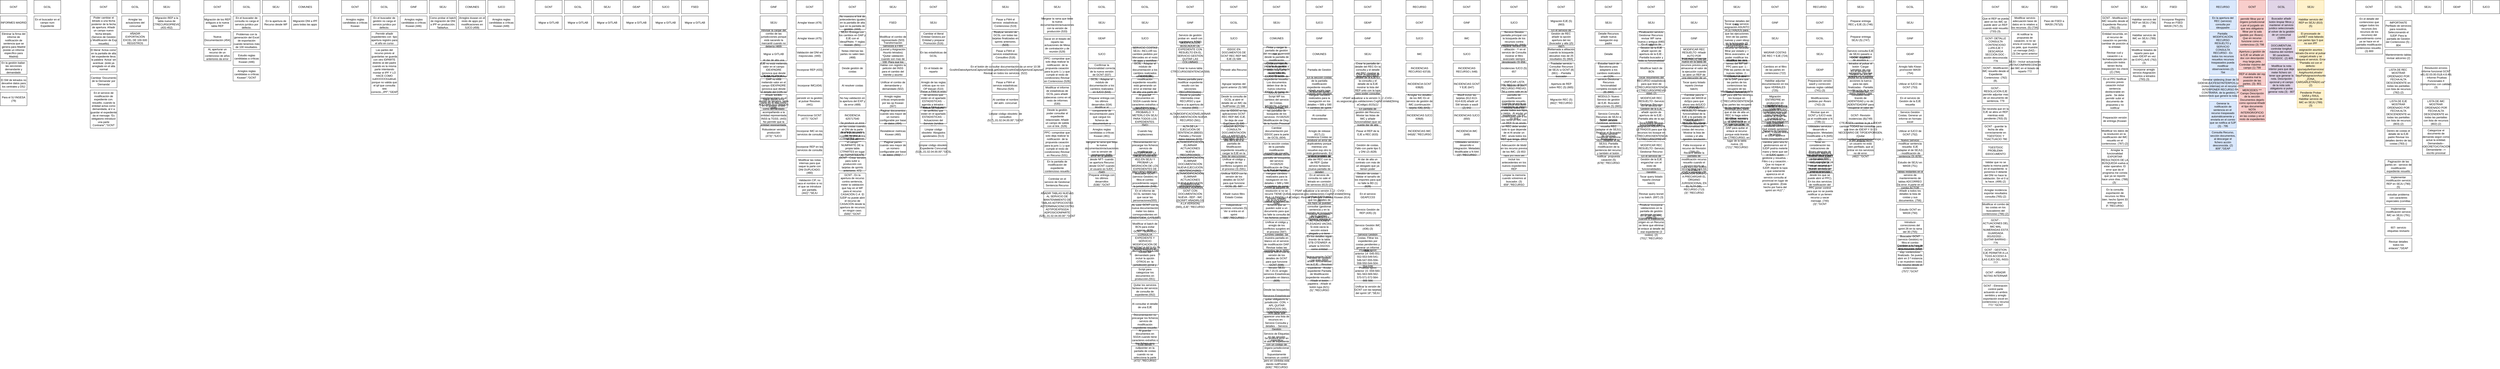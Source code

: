 <mxfile version="26.1.3">
  <diagram name="Página-1" id="8mPneK7-50EK6AkMiMIO">
    <mxGraphModel dx="4159" dy="2097" grid="1" gridSize="10" guides="1" tooltips="1" connect="1" arrows="1" fold="1" page="1" pageScale="1" pageWidth="827" pageHeight="1169" math="0" shadow="0">
      <root>
        <mxCell id="0" />
        <mxCell id="1" parent="0" />
        <UserObject label="%_p_Nuevos_carriles_de_nadoIncorporar_IMC_en_los_servicios_de_consulta%" _p_Nuevos_carriles_de_nadoIncorporar_IMC_en_los_servicios_de_consulta="GCNT" placeholders="1" id="qMxfWlfbw1Aegd-qk1w2-7">
          <mxCell style="whiteSpace=wrap;html=1;" vertex="1" parent="1">
            <mxGeometry x="-2107" y="-200" width="119" height="60" as="geometry" />
          </mxCell>
        </UserObject>
        <UserObject label="%_p_Nuevos_carriles_de_nadoIncorporar_IMC_en_los_servicios_de_consulta%" _p_Nuevos_carriles_de_nadoIncorporar_IMC_en_los_servicios_de_consulta="INFORMES MADRID" modificaci_n_de_expediente_resuelto=" LISTA DE LETRADOS OBTENERLOS DE LA TABLA ADPROPIEDADES. (439)" placeholders="1" id="qMxfWlfbw1Aegd-qk1w2-9">
          <mxCell style="whiteSpace=wrap;html=1;" vertex="1" parent="1">
            <mxGeometry x="-2107" y="-130" width="119" height="60" as="geometry" />
          </mxCell>
        </UserObject>
        <UserObject label="%_p_Nuevos_carriles_de_nadoIncorporar_IMC_en_los_servicios_de_consulta%" _p_Nuevos_carriles_de_nadoIncorporar_IMC_en_los_servicios_de_consulta="En el buscador en el campo num Expediente" modificaci_n_de_expediente_resuelto=" validar que solo puedan meter números. Ahora deja meter cualquier cosa y sale nullpointer." placeholders="1" id="qMxfWlfbw1Aegd-qk1w2-10">
          <mxCell style="whiteSpace=wrap;html=1;" vertex="1" parent="1">
            <mxGeometry x="-1957" y="-130" width="119" height="60" as="geometry" />
          </mxCell>
        </UserObject>
        <UserObject label="%_p_Nuevos_carriles_de_nadoIncorporar_IMC_en_los_servicios_de_consulta%" _p_Nuevos_carriles_de_nadoIncorporar_IMC_en_los_servicios_de_consulta="Eliminar la firma del informe de notificación de sentencia que se genera para Madrid (existe un informe específico para Madrid)" placeholders="1" id="qMxfWlfbw1Aegd-qk1w2-11">
          <mxCell style="whiteSpace=wrap;html=1;" vertex="1" parent="1">
            <mxGeometry x="-2107" y="-60" width="119" height="120" as="geometry" />
          </mxCell>
        </UserObject>
        <UserObject label="%_p_Nuevos_carriles_de_nadoIncorporar_IMC_en_los_servicios_de_consulta%" _p_Nuevos_carriles_de_nadoIncorporar_IMC_en_los_servicios_de_consulta="En la gestión bailan  las secciones demandante y demandado" modificaci_n_de_expediente_resuelto=" pero saca bien las partes. Estas secciones las dejamos fijas" modificaci_n_de_sentencia_y_consulta_de_procedimientos_judiciales_479_Incorporar_REP_en_los_servicios_de_consulta=" para el resto de servicios. (445)" placeholders="1" id="qMxfWlfbw1Aegd-qk1w2-12">
          <mxCell style="whiteSpace=wrap;html=1;" vertex="1" parent="1">
            <mxGeometry x="-2107" y="70" width="119" height="60" as="geometry" />
          </mxCell>
        </UserObject>
        <UserObject label="%_p_Nuevos_carriles_de_nadoIncorporar_IMC_en_los_servicios_de_consulta%" _p_Nuevos_carriles_de_nadoIncorporar_IMC_en_los_servicios_de_consulta="El SW de letrados no devuelve datos para los centrales y DSJ" placeholders="1" id="qMxfWlfbw1Aegd-qk1w2-13">
          <mxCell style="whiteSpace=wrap;html=1;" vertex="1" parent="1">
            <mxGeometry x="-2107" y="140" width="119" height="60" as="geometry" />
          </mxCell>
        </UserObject>
        <UserObject label="%_p_Nuevos_carriles_de_nadoIncorporar_IMC_en_los_servicios_de_consulta%" _p_Nuevos_carriles_de_nadoIncorporar_IMC_en_los_servicios_de_consulta="Para el SJ INGESA (79)" modificaci_n_de_expediente_resuelto="Urge" modificaci_n_de_sentencia_y_consulta_de_procedimientos_judiciales_479_Incorporar_REP_en_los_servicios_de_consulta="" modificaci_n_de_sentencia_y_consulta_de_procedimientos_judiciales_478_Modificar_las_notas_internas_para_que_saque_la_parte_con_DNI_DUPLICADO_480_Validaci_n_CIF="GCNT" placeholders="1" id="qMxfWlfbw1Aegd-qk1w2-14">
          <mxCell style="whiteSpace=wrap;html=1;" vertex="1" parent="1">
            <mxGeometry x="-2107" y="210" width="119" height="60" as="geometry" />
          </mxCell>
        </UserObject>
        <UserObject label="%_p_Nuevos_carriles_de_nadoIncorporar_IMC_en_los_servicios_de_consulta%" _p_Nuevos_carriles_de_nadoIncorporar_IMC_en_los_servicios_de_consulta="GCSL" placeholders="1" id="qMxfWlfbw1Aegd-qk1w2-15">
          <mxCell style="whiteSpace=wrap;html=1;" vertex="1" parent="1">
            <mxGeometry x="-1957" y="-200" width="119" height="60" as="geometry" />
          </mxCell>
        </UserObject>
        <UserObject label="GCSL" _p_Nuevos_carriles_de_nadoIncorporar_IMC_en_los_servicios_de_consulta="SEJU" placeholders="1" id="qMxfWlfbw1Aegd-qk1w2-16">
          <mxCell style="whiteSpace=wrap;html=1;" vertex="1" parent="1">
            <mxGeometry x="-1567" y="-200" width="119" height="60" as="geometry" />
          </mxCell>
        </UserObject>
        <UserObject label="%_p_Nuevos_carriles_de_nadoIncorporar_IMC_en_los_servicios_de_consulta%" _p_Nuevos_carriles_de_nadoIncorporar_IMC_en_los_servicios_de_consulta="Poder cambiar el letrado a una fecha posterior de la fecha de apertura. Añadir un campo nuevo fecha letrado. (Servicio de Gestión y Modificación de Exp resuelto)" placeholders="1" id="qMxfWlfbw1Aegd-qk1w2-17">
          <mxCell style="whiteSpace=wrap;html=1;" vertex="1" parent="1">
            <mxGeometry x="-1707" y="-130" width="119" height="130" as="geometry" />
          </mxCell>
        </UserObject>
        <UserObject label="%_p_Nuevos_carriles_de_nadoIncorporar_IMC_en_los_servicios_de_consulta%" _p_Nuevos_carriles_de_nadoIncorporar_IMC_en_los_servicios_de_consulta="Arreglar las actuaciones del concursal" placeholders="1" id="qMxfWlfbw1Aegd-qk1w2-18">
          <mxCell style="whiteSpace=wrap;html=1;" vertex="1" parent="1">
            <mxGeometry x="-1567" y="-130" width="119" height="60" as="geometry" />
          </mxCell>
        </UserObject>
        <UserObject label="%_p_Nuevos_carriles_de_nadoIncorporar_IMC_en_los_servicios_de_consulta%" _p_Nuevos_carriles_de_nadoIncorporar_IMC_en_los_servicios_de_consulta="Migración REP a la tabla nueva de CTRECURSOPREVIO (431-452)" placeholders="1" id="qMxfWlfbw1Aegd-qk1w2-19">
          <mxCell style="whiteSpace=wrap;html=1;" vertex="1" parent="1">
            <mxGeometry x="-1427" y="-130" width="119" height="60" as="geometry" />
          </mxCell>
        </UserObject>
        <UserObject label="%_p_Nuevos_carriles_de_nadoIncorporar_IMC_en_los_servicios_de_consulta%" _p_Nuevos_carriles_de_nadoIncorporar_IMC_en_los_servicios_de_consulta="El literal ‘Actúa como’ en la pantalla de alta del expediente lleva la palabra ‘Actúa’ sin acentuar. (está ya arreglado en el alta normal" modificaci_n_de_expediente_resuelto=" faltaría en el alta del Registro)" placeholders="1" id="qMxfWlfbw1Aegd-qk1w2-20">
          <mxCell style="whiteSpace=wrap;html=1;" vertex="1" parent="1">
            <mxGeometry x="-1707" y="10" width="119" height="110" as="geometry" />
          </mxCell>
        </UserObject>
        <UserObject label="%_p_Nuevos_carriles_de_nadoIncorporar_IMC_en_los_servicios_de_consulta%" _p_Nuevos_carriles_de_nadoIncorporar_IMC_en_los_servicios_de_consulta="AÑADIR EXPORTACIÓN EXCEL DE 100-500 REGISTROS" placeholders="1" id="qMxfWlfbw1Aegd-qk1w2-21">
          <mxCell style="whiteSpace=wrap;html=1;" vertex="1" parent="1">
            <mxGeometry x="-1567" y="-60" width="119" height="60" as="geometry" />
          </mxCell>
        </UserObject>
        <UserObject label="%_p_Nuevos_carriles_de_nadoIncorporar_IMC_en_los_servicios_de_consulta%" _p_Nuevos_carriles_de_nadoIncorporar_IMC_en_los_servicios_de_consulta="Cambiar ‘Documento de la Demanda’ por ‘Demanda’" modificaci_n_de_expediente_resuelto=" simplemente." placeholders="1" id="qMxfWlfbw1Aegd-qk1w2-22">
          <mxCell style="whiteSpace=wrap;html=1;" vertex="1" parent="1">
            <mxGeometry x="-1707" y="130" width="119" height="60" as="geometry" />
          </mxCell>
        </UserObject>
        <UserObject label="%_p_Nuevos_carriles_de_nadoIncorporar_IMC_en_los_servicios_de_consulta%" _p_Nuevos_carriles_de_nadoIncorporar_IMC_en_los_servicios_de_consulta="En el servicio de modificación de expediente con. resuelto, cuando la entidad actúa como demandada, al ir a guardar el expediente da el mensaje: &#39;Es obligatorio introducir una parte Contraria&#39;&quot;,&quot;GCNT" placeholders="1" id="qMxfWlfbw1Aegd-qk1w2-23">
          <mxCell style="whiteSpace=wrap;html=1;" vertex="1" parent="1">
            <mxGeometry x="-1707" y="200" width="119" height="170" as="geometry" />
          </mxCell>
        </UserObject>
        <UserObject label="%_p_Nuevos_carriles_de_nadoIncorporar_IMC_en_los_servicios_de_consulta%" _p_Nuevos_carriles_de_nadoIncorporar_IMC_en_los_servicios_de_consulta="GCSL" placeholders="1" id="qMxfWlfbw1Aegd-qk1w2-24">
          <mxCell style="whiteSpace=wrap;html=1;" vertex="1" parent="1">
            <mxGeometry x="-1072" y="-200" width="120" height="60" as="geometry" />
          </mxCell>
        </UserObject>
        <UserObject label="%_p_Nuevos_carriles_de_nadoIncorporar_IMC_en_los_servicios_de_consulta%" _p_Nuevos_carriles_de_nadoIncorporar_IMC_en_los_servicios_de_consulta="SEJU" placeholders="1" id="qMxfWlfbw1Aegd-qk1w2-25">
          <mxCell style="whiteSpace=wrap;html=1;" vertex="1" parent="1">
            <mxGeometry x="-942" y="-200" width="120" height="60" as="geometry" />
          </mxCell>
        </UserObject>
        <UserObject label="%_p_Nuevos_carriles_de_nadoIncorporar_IMC_en_los_servicios_de_consulta%" _p_Nuevos_carriles_de_nadoIncorporar_IMC_en_los_servicios_de_consulta="COMUNES" placeholders="1" id="qMxfWlfbw1Aegd-qk1w2-26">
          <mxCell style="whiteSpace=wrap;html=1;" vertex="1" parent="1">
            <mxGeometry x="-812" y="-200" width="120" height="60" as="geometry" />
          </mxCell>
        </UserObject>
        <UserObject label="%_p_Nuevos_carriles_de_nadoIncorporar_IMC_en_los_servicios_de_consulta%" _p_Nuevos_carriles_de_nadoIncorporar_IMC_en_los_servicios_de_consulta="Migración de los REP antiguos a la nueva tabla REP" placeholders="1" id="qMxfWlfbw1Aegd-qk1w2-27">
          <mxCell style="whiteSpace=wrap;html=1;" vertex="1" parent="1">
            <mxGeometry x="-1202" y="-130" width="120" height="60" as="geometry" />
          </mxCell>
        </UserObject>
        <UserObject label="%_p_Nuevos_carriles_de_nadoIncorporar_IMC_en_los_servicios_de_consulta%" _p_Nuevos_carriles_de_nadoIncorporar_IMC_en_los_servicios_de_consulta="En el buscador de consulta no carga el servicio jurídico por defecto." placeholders="1" id="qMxfWlfbw1Aegd-qk1w2-28">
          <mxCell style="whiteSpace=wrap;html=1;" vertex="1" parent="1">
            <mxGeometry x="-1072" y="-130" width="120" height="60" as="geometry" />
          </mxCell>
        </UserObject>
        <UserObject label="%_p_Nuevos_carriles_de_nadoIncorporar_IMC_en_los_servicios_de_consulta%" _p_Nuevos_carriles_de_nadoIncorporar_IMC_en_los_servicios_de_consulta="En la apertura de Recurso desde WF" modificaci_n_de_expediente_resuelto=" añadir el idexpPadre." placeholders="1" id="qMxfWlfbw1Aegd-qk1w2-29">
          <mxCell style="whiteSpace=wrap;html=1;" vertex="1" parent="1">
            <mxGeometry x="-942" y="-130" width="120" height="60" as="geometry" />
          </mxCell>
        </UserObject>
        <UserObject label="%_p_Nuevos_carriles_de_nadoIncorporar_IMC_en_los_servicios_de_consulta%" _p_Nuevos_carriles_de_nadoIncorporar_IMC_en_los_servicios_de_consulta="Migración DNI a IPF para todas las apps" placeholders="1" id="qMxfWlfbw1Aegd-qk1w2-30">
          <mxCell style="whiteSpace=wrap;html=1;" vertex="1" parent="1">
            <mxGeometry x="-812" y="-130" width="120" height="60" as="geometry" />
          </mxCell>
        </UserObject>
        <UserObject label="%_p_Nuevos_carriles_de_nadoIncorporar_IMC_en_los_servicios_de_consulta%" _p_Nuevos_carriles_de_nadoIncorporar_IMC_en_los_servicios_de_consulta="Nueva Documentación (454)" placeholders="1" id="qMxfWlfbw1Aegd-qk1w2-31">
          <mxCell style="whiteSpace=wrap;html=1;" vertex="1" parent="1">
            <mxGeometry x="-1202" y="-60" width="120" height="60" as="geometry" />
          </mxCell>
        </UserObject>
        <UserObject label="%_p_Nuevos_carriles_de_nadoIncorporar_IMC_en_los_servicios_de_consulta%" _p_Nuevos_carriles_de_nadoIncorporar_IMC_en_los_servicios_de_consulta="Problemas con la generación del Excel de exportación cuando tenemos más de 100 resultados." placeholders="1" id="qMxfWlfbw1Aegd-qk1w2-32">
          <mxCell style="whiteSpace=wrap;html=1;" vertex="1" parent="1">
            <mxGeometry x="-1072" y="-60" width="120" height="80" as="geometry" />
          </mxCell>
        </UserObject>
        <UserObject label="%_p_Nuevos_carriles_de_nadoIncorporar_IMC_en_los_servicios_de_consulta%" _p_Nuevos_carriles_de_nadoIncorporar_IMC_en_los_servicios_de_consulta="AL aperturar un recurso de un contencioso de años anteriores da error" modificaci_n_de_expediente_resuelto=" porque coge el año del sistema" modificaci_n_de_sentencia_y_consulta_de_procedimientos_judiciales_479_Incorporar_REP_en_los_servicios_de_consulta=" en lugar del año del epediente padre." placeholders="1" id="qMxfWlfbw1Aegd-qk1w2-33">
          <mxCell style="whiteSpace=wrap;html=1;" vertex="1" parent="1">
            <mxGeometry x="-1202" y="10" width="120" height="60" as="geometry" />
          </mxCell>
        </UserObject>
        <UserObject label="%_p_Nuevos_carriles_de_nadoIncorporar_IMC_en_los_servicios_de_consulta%" _p_Nuevos_carriles_de_nadoIncorporar_IMC_en_los_servicios_de_consulta="Estudio reglas candidatas a críticas Kiuwan (446)" placeholders="1" id="qMxfWlfbw1Aegd-qk1w2-34">
          <mxCell style="whiteSpace=wrap;html=1;" vertex="1" parent="1">
            <mxGeometry x="-1072" y="30" width="120" height="60" as="geometry" />
          </mxCell>
        </UserObject>
        <UserObject label="%_p_Nuevos_carriles_de_nadoIncorporar_IMC_en_los_servicios_de_consulta%" _p_Nuevos_carriles_de_nadoIncorporar_IMC_en_los_servicios_de_consulta="Arreglos reglas candidatas a críticas Kiuwan&quot;,&quot;GCNT" placeholders="1" id="qMxfWlfbw1Aegd-qk1w2-35">
          <mxCell style="whiteSpace=wrap;html=1;" vertex="1" parent="1">
            <mxGeometry x="-1072" y="100" width="120" height="60" as="geometry" />
          </mxCell>
        </UserObject>
        <UserObject label="%_p_Nuevos_carriles_de_nadoIncorporar_IMC_en_los_servicios_de_consulta%" _p_Nuevos_carriles_de_nadoIncorporar_IMC_en_los_servicios_de_consulta="GCSL" placeholders="1" id="qMxfWlfbw1Aegd-qk1w2-36">
          <mxCell style="whiteSpace=wrap;html=1;" vertex="1" parent="1">
            <mxGeometry x="-460" y="-200" width="120" height="60" as="geometry" />
          </mxCell>
        </UserObject>
        <UserObject label="%_p_Nuevos_carriles_de_nadoIncorporar_IMC_en_los_servicios_de_consulta%" _p_Nuevos_carriles_de_nadoIncorporar_IMC_en_los_servicios_de_consulta="GINF" placeholders="1" id="qMxfWlfbw1Aegd-qk1w2-37">
          <mxCell style="whiteSpace=wrap;html=1;" vertex="1" parent="1">
            <mxGeometry x="-330" y="-200" width="120" height="60" as="geometry" />
          </mxCell>
        </UserObject>
        <UserObject label="%_p_Nuevos_carriles_de_nadoIncorporar_IMC_en_los_servicios_de_consulta%" _p_Nuevos_carriles_de_nadoIncorporar_IMC_en_los_servicios_de_consulta="SEJU" placeholders="1" id="qMxfWlfbw1Aegd-qk1w2-38">
          <mxCell style="whiteSpace=wrap;html=1;" vertex="1" parent="1">
            <mxGeometry x="-200" y="-200" width="120" height="60" as="geometry" />
          </mxCell>
        </UserObject>
        <UserObject label="%_p_Nuevos_carriles_de_nadoIncorporar_IMC_en_los_servicios_de_consulta%" _p_Nuevos_carriles_de_nadoIncorporar_IMC_en_los_servicios_de_consulta="COMUNES" placeholders="1" id="qMxfWlfbw1Aegd-qk1w2-39">
          <mxCell style="whiteSpace=wrap;html=1;" vertex="1" parent="1">
            <mxGeometry x="-70" y="-200" width="120" height="60" as="geometry" />
          </mxCell>
        </UserObject>
        <UserObject label="%_p_Nuevos_carriles_de_nadoIncorporar_IMC_en_los_servicios_de_consulta%" _p_Nuevos_carriles_de_nadoIncorporar_IMC_en_los_servicios_de_consulta="SJCO" placeholders="1" id="qMxfWlfbw1Aegd-qk1w2-40">
          <mxCell style="whiteSpace=wrap;html=1;" vertex="1" parent="1">
            <mxGeometry x="60" y="-200" width="120" height="60" as="geometry" />
          </mxCell>
        </UserObject>
        <UserObject label="%_p_Nuevos_carriles_de_nadoIncorporar_IMC_en_los_servicios_de_consulta%" _p_Nuevos_carriles_de_nadoIncorporar_IMC_en_los_servicios_de_consulta="Arreglos reglas candidatas a críticas Kiuwan" placeholders="1" id="qMxfWlfbw1Aegd-qk1w2-41">
          <mxCell style="whiteSpace=wrap;html=1;" vertex="1" parent="1">
            <mxGeometry x="-590" y="-130" width="120" height="60" as="geometry" />
          </mxCell>
        </UserObject>
        <UserObject label="%_p_Nuevos_carriles_de_nadoIncorporar_IMC_en_los_servicios_de_consulta%" _p_Nuevos_carriles_de_nadoIncorporar_IMC_en_los_servicios_de_consulta="Como probar el batch de migración de DNI a IPF en producción. TablaAux." placeholders="1" id="qMxfWlfbw1Aegd-qk1w2-42">
          <mxCell style="whiteSpace=wrap;html=1;" vertex="1" parent="1">
            <mxGeometry x="-200" y="-130" width="120" height="60" as="geometry" />
          </mxCell>
        </UserObject>
        <UserObject label="%_p_Nuevos_carriles_de_nadoIncorporar_IMC_en_los_servicios_de_consulta%" _p_Nuevos_carriles_de_nadoIncorporar_IMC_en_los_servicios_de_consulta="Arreglos kiuwan en el resto de apps por modificaciones en SJCO (459)" placeholders="1" id="qMxfWlfbw1Aegd-qk1w2-43">
          <mxCell style="whiteSpace=wrap;html=1;" vertex="1" parent="1">
            <mxGeometry x="-70" y="-130" width="120" height="60" as="geometry" />
          </mxCell>
        </UserObject>
        <UserObject label="%_p_Nuevos_carriles_de_nadoIncorporar_IMC_en_los_servicios_de_consulta%" _p_Nuevos_carriles_de_nadoIncorporar_IMC_en_los_servicios_de_consulta="Arreglos reglas candidatas a críticas Kiuwan (449)" placeholders="1" id="qMxfWlfbw1Aegd-qk1w2-44">
          <mxCell style="whiteSpace=wrap;html=1;" vertex="1" parent="1">
            <mxGeometry x="60" y="-130" width="120" height="60" as="geometry" />
          </mxCell>
        </UserObject>
        <UserObject label="%_p_Nuevos_carriles_de_nadoIncorporar_IMC_en_los_servicios_de_consulta%" _p_Nuevos_carriles_de_nadoIncorporar_IMC_en_los_servicios_de_consulta="Arreglos reglas candidatas a críticas Kiuwan (446)" placeholders="1" id="qMxfWlfbw1Aegd-qk1w2-45">
          <mxCell style="whiteSpace=wrap;html=1;" vertex="1" parent="1">
            <mxGeometry x="-330" y="-130" width="120" height="60" as="geometry" />
          </mxCell>
        </UserObject>
        <UserObject label="%_p_Nuevos_carriles_de_nadoIncorporar_IMC_en_los_servicios_de_consulta%" _p_Nuevos_carriles_de_nadoIncorporar_IMC_en_los_servicios_de_consulta="En el buscador de gestión no carga el servicio jurídico por defecto." placeholders="1" id="qMxfWlfbw1Aegd-qk1w2-46">
          <mxCell style="whiteSpace=wrap;html=1;" vertex="1" parent="1">
            <mxGeometry x="-460" y="-130" width="120" height="60" as="geometry" />
          </mxCell>
        </UserObject>
        <UserObject label="%_p_Nuevos_carriles_de_nadoIncorporar_IMC_en_los_servicios_de_consulta%" _p_Nuevos_carriles_de_nadoIncorporar_IMC_en_los_servicios_de_consulta="Permitir añadir expedientes con  tipo apertura registro para el año en curso" placeholders="1" id="qMxfWlfbw1Aegd-qk1w2-47">
          <mxCell style="whiteSpace=wrap;html=1;" vertex="1" parent="1">
            <mxGeometry x="-460" y="-60" width="120" height="60" as="geometry" />
          </mxCell>
        </UserObject>
        <UserObject label="%_p_Nuevos_carriles_de_nadoIncorporar_IMC_en_los_servicios_de_consulta%" _p_Nuevos_carriles_de_nadoIncorporar_IMC_en_los_servicios_de_consulta="Las partes del recurso previo al guardarlas se guarda con otro IDPARTE distinto al del padre cuando es la misma parte intentando montar el IPF Y LO HACE COMO nullXXXXXXnullnull, porque no valida que el ipf que consulta sea correcto.,,IPF&quot;,&quot;GEAP" placeholders="1" id="qMxfWlfbw1Aegd-qk1w2-48">
          <mxCell style="whiteSpace=wrap;html=1;" vertex="1" parent="1">
            <mxGeometry x="-460" y="10" width="120" height="210" as="geometry" />
          </mxCell>
        </UserObject>
        <UserObject label="%_p_Nuevos_carriles_de_nadoIncorporar_IMC_en_los_servicios_de_consulta%" _p_Nuevos_carriles_de_nadoIncorporar_IMC_en_los_servicios_de_consulta="SJCO" placeholders="1" id="qMxfWlfbw1Aegd-qk1w2-49">
          <mxCell style="whiteSpace=wrap;html=1;" vertex="1" parent="1">
            <mxGeometry x="790" y="-200" width="120" height="60" as="geometry" />
          </mxCell>
        </UserObject>
        <UserObject label="%_p_Nuevos_carriles_de_nadoIncorporar_IMC_en_los_servicios_de_consulta%" _p_Nuevos_carriles_de_nadoIncorporar_IMC_en_los_servicios_de_consulta="FSED" placeholders="1" id="qMxfWlfbw1Aegd-qk1w2-50">
          <mxCell style="whiteSpace=wrap;html=1;" vertex="1" parent="1">
            <mxGeometry x="920" y="-200" width="120" height="60" as="geometry" />
          </mxCell>
        </UserObject>
        <UserObject label="%_p_Nuevos_carriles_de_nadoIncorporar_IMC_en_los_servicios_de_consulta%" _p_Nuevos_carriles_de_nadoIncorporar_IMC_en_los_servicios_de_consulta="GCNT" placeholders="1" id="qMxfWlfbw1Aegd-qk1w2-51">
          <mxCell style="whiteSpace=wrap;html=1;" vertex="1" parent="1">
            <mxGeometry x="270" y="-200" width="120" height="60" as="geometry" />
          </mxCell>
        </UserObject>
        <UserObject label="%_p_Nuevos_carriles_de_nadoIncorporar_IMC_en_los_servicios_de_consulta%" _p_Nuevos_carriles_de_nadoIncorporar_IMC_en_los_servicios_de_consulta="GCSL" placeholders="1" id="qMxfWlfbw1Aegd-qk1w2-52">
          <mxCell style="whiteSpace=wrap;html=1;" vertex="1" parent="1">
            <mxGeometry x="400" y="-200" width="120" height="60" as="geometry" />
          </mxCell>
        </UserObject>
        <UserObject label="%_p_Nuevos_carriles_de_nadoIncorporar_IMC_en_los_servicios_de_consulta%" _p_Nuevos_carriles_de_nadoIncorporar_IMC_en_los_servicios_de_consulta="SEJU" placeholders="1" id="qMxfWlfbw1Aegd-qk1w2-53">
          <mxCell style="whiteSpace=wrap;html=1;" vertex="1" parent="1">
            <mxGeometry x="530" y="-200" width="120" height="60" as="geometry" />
          </mxCell>
        </UserObject>
        <UserObject label="%_p_Nuevos_carriles_de_nadoIncorporar_IMC_en_los_servicios_de_consulta%" _p_Nuevos_carriles_de_nadoIncorporar_IMC_en_los_servicios_de_consulta="Migrar a GITLAB" placeholders="1" id="qMxfWlfbw1Aegd-qk1w2-54">
          <mxCell style="whiteSpace=wrap;html=1;" vertex="1" parent="1">
            <mxGeometry x="270" y="-130" width="120" height="60" as="geometry" />
          </mxCell>
        </UserObject>
        <UserObject label="%_p_Nuevos_carriles_de_nadoIncorporar_IMC_en_los_servicios_de_consulta%" _p_Nuevos_carriles_de_nadoIncorporar_IMC_en_los_servicios_de_consulta="Migrar a GITLAB" placeholders="1" id="qMxfWlfbw1Aegd-qk1w2-55">
          <mxCell style="whiteSpace=wrap;html=1;" vertex="1" parent="1">
            <mxGeometry x="400" y="-130" width="120" height="60" as="geometry" />
          </mxCell>
        </UserObject>
        <UserObject label="%_p_Nuevos_carriles_de_nadoIncorporar_IMC_en_los_servicios_de_consulta%" _p_Nuevos_carriles_de_nadoIncorporar_IMC_en_los_servicios_de_consulta="Migrar a GITLAB" placeholders="1" id="qMxfWlfbw1Aegd-qk1w2-56">
          <mxCell style="whiteSpace=wrap;html=1;" vertex="1" parent="1">
            <mxGeometry x="530" y="-130" width="120" height="60" as="geometry" />
          </mxCell>
        </UserObject>
        <UserObject label="%_p_Nuevos_carriles_de_nadoIncorporar_IMC_en_los_servicios_de_consulta%" _p_Nuevos_carriles_de_nadoIncorporar_IMC_en_los_servicios_de_consulta="Migrar a GITLAB" placeholders="1" id="qMxfWlfbw1Aegd-qk1w2-57">
          <mxCell style="whiteSpace=wrap;html=1;" vertex="1" parent="1">
            <mxGeometry x="660" y="-130" width="120" height="60" as="geometry" />
          </mxCell>
        </UserObject>
        <UserObject label="%_p_Nuevos_carriles_de_nadoIncorporar_IMC_en_los_servicios_de_consulta%" _p_Nuevos_carriles_de_nadoIncorporar_IMC_en_los_servicios_de_consulta="Migrar a GITLAB" placeholders="1" id="qMxfWlfbw1Aegd-qk1w2-58">
          <mxCell style="whiteSpace=wrap;html=1;" vertex="1" parent="1">
            <mxGeometry x="790" y="-130" width="120" height="60" as="geometry" />
          </mxCell>
        </UserObject>
        <UserObject label="%_p_Nuevos_carriles_de_nadoIncorporar_IMC_en_los_servicios_de_consulta%" _p_Nuevos_carriles_de_nadoIncorporar_IMC_en_los_servicios_de_consulta="GINF" placeholders="1" id="qMxfWlfbw1Aegd-qk1w2-60">
          <mxCell style="whiteSpace=wrap;html=1;" vertex="1" parent="1">
            <mxGeometry x="1270" y="-200" width="120" height="60" as="geometry" />
          </mxCell>
        </UserObject>
        <UserObject label="%_p_Nuevos_carriles_de_nadoIncorporar_IMC_en_los_servicios_de_consulta%" _p_Nuevos_carriles_de_nadoIncorporar_IMC_en_los_servicios_de_consulta="SEJU" placeholders="1" id="qMxfWlfbw1Aegd-qk1w2-61">
          <mxCell style="whiteSpace=wrap;html=1;" vertex="1" parent="1">
            <mxGeometry x="1270" y="-130" width="120" height="60" as="geometry" />
          </mxCell>
        </UserObject>
        <UserObject label="%_p_Nuevos_carriles_de_nadoIncorporar_IMC_en_los_servicios_de_consulta%" _p_Nuevos_carriles_de_nadoIncorporar_IMC_en_los_servicios_de_consulta="Revisar la cargar del combo de las jurisdicciones porque está sacando la mercantil cuando no debería (469)" placeholders="1" id="qMxfWlfbw1Aegd-qk1w2-62">
          <mxCell style="whiteSpace=wrap;html=1;" vertex="1" parent="1">
            <mxGeometry x="1270" y="-60" width="120" height="60" as="geometry" />
          </mxCell>
        </UserObject>
        <UserObject label="%_p_Nuevos_carriles_de_nadoIncorporar_IMC_en_los_servicios_de_consulta%" _p_Nuevos_carriles_de_nadoIncorporar_IMC_en_los_servicios_de_consulta="Migrar a GITLAB" placeholders="1" id="qMxfWlfbw1Aegd-qk1w2-63">
          <mxCell style="whiteSpace=wrap;html=1;" vertex="1" parent="1">
            <mxGeometry x="1270" y="10" width="120" height="60" as="geometry" />
          </mxCell>
        </UserObject>
        <UserObject label="%_p_Nuevos_carriles_de_nadoIncorporar_IMC_en_los_servicios_de_consulta%" _p_Nuevos_carriles_de_nadoIncorporar_IMC_en_los_servicios_de_consulta="Al dar de alta una EJE no está metiendo valor en el campo IDEXPADRE (provoca que desde el detalle del CON no se vea) (470)" placeholders="1" id="qMxfWlfbw1Aegd-qk1w2-64">
          <mxCell style="whiteSpace=wrap;html=1;" vertex="1" parent="1">
            <mxGeometry x="1270" y="80" width="120" height="60" as="geometry" />
          </mxCell>
        </UserObject>
        <UserObject label="%_p_Nuevos_carriles_de_nadoIncorporar_IMC_en_los_servicios_de_consulta%" _p_Nuevos_carriles_de_nadoIncorporar_IMC_en_los_servicios_de_consulta="Al dar de alta una DAP no está metiendo valor en el campo IDEXPADRE (provoca que desde el detalle del CON no se vea) (471)" placeholders="1" id="qMxfWlfbw1Aegd-qk1w2-65">
          <mxCell style="whiteSpace=wrap;html=1;" vertex="1" parent="1">
            <mxGeometry x="1270" y="150" width="120" height="60" as="geometry" />
          </mxCell>
        </UserObject>
        <UserObject label="%_p_Nuevos_carriles_de_nadoIncorporar_IMC_en_los_servicios_de_consulta%" _p_Nuevos_carriles_de_nadoIncorporar_IMC_en_los_servicios_de_consulta="Añadir letrado complementario en el combo de letrados. tabla ADCOMPLELETRADOS (438)" placeholders="1" id="qMxfWlfbw1Aegd-qk1w2-66">
          <mxCell style="whiteSpace=wrap;html=1;" vertex="1" parent="1">
            <mxGeometry x="1270" y="220" width="120" height="60" as="geometry" />
          </mxCell>
        </UserObject>
        <UserObject label="%_p_Nuevos_carriles_de_nadoIncorporar_IMC_en_los_servicios_de_consulta%" _p_Nuevos_carriles_de_nadoIncorporar_IMC_en_los_servicios_de_consulta="Sigue dando error tanto en el alta como en la gestión añadir como demandado acompañando a la entidad representada INSS la TGSS. (443) No permitir que la entidad representada  se pueda añadir en las secciones de las partes." placeholders="1" id="qMxfWlfbw1Aegd-qk1w2-67">
          <mxCell style="whiteSpace=wrap;html=1;" vertex="1" parent="1">
            <mxGeometry x="1270" y="290" width="120" height="60" as="geometry" />
          </mxCell>
        </UserObject>
        <UserObject label="%_p_Nuevos_carriles_de_nadoIncorporar_IMC_en_los_servicios_de_consulta%" _p_Nuevos_carriles_de_nadoIncorporar_IMC_en_los_servicios_de_consulta="Robustecer versión producción (473)&quot;,&quot;SJCO" placeholders="1" id="qMxfWlfbw1Aegd-qk1w2-68">
          <mxCell style="whiteSpace=wrap;html=1;" vertex="1" parent="1">
            <mxGeometry x="1270" y="360" width="120" height="60" as="geometry" />
          </mxCell>
        </UserObject>
        <UserObject label="%_p_Nuevos_carriles_de_nadoIncorporar_IMC_en_los_servicios_de_consulta%" _p_Nuevos_carriles_de_nadoIncorporar_IMC_en_los_servicios_de_consulta="GCNT" placeholders="1" id="qMxfWlfbw1Aegd-qk1w2-69">
          <mxCell style="whiteSpace=wrap;html=1;" vertex="1" parent="1">
            <mxGeometry x="1430" y="-200" width="120" height="60" as="geometry" />
          </mxCell>
        </UserObject>
        <UserObject label="%_p_Nuevos_carriles_de_nadoIncorporar_IMC_en_los_servicios_de_consulta%" _p_Nuevos_carriles_de_nadoIncorporar_IMC_en_los_servicios_de_consulta="Arreglar kiwan (476)" placeholders="1" id="qMxfWlfbw1Aegd-qk1w2-70">
          <mxCell style="whiteSpace=wrap;html=1;" vertex="1" parent="1">
            <mxGeometry x="1430" y="-130" width="120" height="60" as="geometry" />
          </mxCell>
        </UserObject>
        <UserObject label="%_p_Nuevos_carriles_de_nadoIncorporar_IMC_en_los_servicios_de_consulta%" _p_Nuevos_carriles_de_nadoIncorporar_IMC_en_los_servicios_de_consulta="Arreglar kiwan (475)" placeholders="1" id="qMxfWlfbw1Aegd-qk1w2-71">
          <mxCell style="whiteSpace=wrap;html=1;" vertex="1" parent="1">
            <mxGeometry x="1430" y="-60" width="120" height="60" as="geometry" />
          </mxCell>
        </UserObject>
        <UserObject label="%_p_Nuevos_carriles_de_nadoIncorporar_IMC_en_los_servicios_de_consulta%" _p_Nuevos_carriles_de_nadoIncorporar_IMC_en_los_servicios_de_consulta="Validación del DNI en mayúsculas. (440)" placeholders="1" id="qMxfWlfbw1Aegd-qk1w2-72">
          <mxCell style="whiteSpace=wrap;html=1;" vertex="1" parent="1">
            <mxGeometry x="1430" y="10" width="120" height="60" as="geometry" />
          </mxCell>
        </UserObject>
        <UserObject label="%_p_Nuevos_carriles_de_nadoIncorporar_IMC_en_los_servicios_de_consulta%" _p_Nuevos_carriles_de_nadoIncorporar_IMC_en_los_servicios_de_consulta="Incorporar REP (433)" placeholders="1" id="qMxfWlfbw1Aegd-qk1w2-73">
          <mxCell style="whiteSpace=wrap;html=1;" vertex="1" parent="1">
            <mxGeometry x="1430" y="80" width="120" height="60" as="geometry" />
          </mxCell>
        </UserObject>
        <UserObject label="%_p_Nuevos_carriles_de_nadoIncorporar_IMC_en_los_servicios_de_consulta%" _p_Nuevos_carriles_de_nadoIncorporar_IMC_en_los_servicios_de_consulta="Incorporar IMC(434)" placeholders="1" id="qMxfWlfbw1Aegd-qk1w2-74">
          <mxCell style="whiteSpace=wrap;html=1;" vertex="1" parent="1">
            <mxGeometry x="1430" y="150" width="120" height="60" as="geometry" />
          </mxCell>
        </UserObject>
        <UserObject label="%_p_Nuevos_carriles_de_nadoIncorporar_IMC_en_los_servicios_de_consulta%" _p_Nuevos_carriles_de_nadoIncorporar_IMC_en_los_servicios_de_consulta="persistir en la gestión al pulsar Resolver. (441)" placeholders="1" id="qMxfWlfbw1Aegd-qk1w2-75">
          <mxCell style="whiteSpace=wrap;html=1;" vertex="1" parent="1">
            <mxGeometry x="1430" y="220" width="120" height="60" as="geometry" />
          </mxCell>
        </UserObject>
        <UserObject label="%_p_Nuevos_carriles_de_nadoIncorporar_IMC_en_los_servicios_de_consulta%" _p_Nuevos_carriles_de_nadoIncorporar_IMC_en_los_servicios_de_consulta="Promocionar GCNT (477)&quot;,&quot;GCNT" placeholders="1" id="qMxfWlfbw1Aegd-qk1w2-76">
          <mxCell style="whiteSpace=wrap;html=1;" vertex="1" parent="1">
            <mxGeometry x="1430" y="290" width="120" height="60" as="geometry" />
          </mxCell>
        </UserObject>
        <UserObject label="%_p_Nuevos_carriles_de_nadoIncorporar_IMC_en_los_servicios_de_consulta%" _p_Nuevos_carriles_de_nadoIncorporar_IMC_en_los_servicios_de_consulta="Incorporar IMC en los servicios de consulta" modificaci_n_de_expediente_resuelto=" modificación de expediente resuelto" modificaci_n_de_sentencia_y_consulta_de_procedimientos_judiciales_479_Incorporar_REP_en_los_servicios_de_consulta=" modificación de sentencia y consulta de procedimientos judiciales (479)" placeholders="1" id="qMxfWlfbw1Aegd-qk1w2-77">
          <mxCell style="whiteSpace=wrap;html=1;" vertex="1" parent="1">
            <mxGeometry x="1430" y="360" width="120" height="60" as="geometry" />
          </mxCell>
        </UserObject>
        <UserObject label="%_p_Nuevos_carriles_de_nadoIncorporar_IMC_en_los_servicios_de_consulta%" _p_Nuevos_carriles_de_nadoIncorporar_IMC_en_los_servicios_de_consulta="Incorporar REP en los servicios de consulta" modificaci_n_de_expediente_resuelto=" modificación de expediente resuelto" modificaci_n_de_sentencia_y_consulta_de_procedimientos_judiciales_479_Incorporar_REP_en_los_servicios_de_consulta=" modificación de sentencia y consulta de procedimientos judiciales (478)" placeholders="1" id="qMxfWlfbw1Aegd-qk1w2-78">
          <mxCell style="whiteSpace=wrap;html=1;" vertex="1" parent="1">
            <mxGeometry x="1430" y="430" width="120" height="60" as="geometry" />
          </mxCell>
        </UserObject>
        <UserObject label="%_p_Nuevos_carriles_de_nadoIncorporar_IMC_en_los_servicios_de_consulta%" _p_Nuevos_carriles_de_nadoIncorporar_IMC_en_los_servicios_de_consulta="Modificar las notas internas para que saque la parte con DNI DUPLICADO. (480)" placeholders="1" id="qMxfWlfbw1Aegd-qk1w2-79">
          <mxCell style="whiteSpace=wrap;html=1;" vertex="1" parent="1">
            <mxGeometry x="1430" y="500" width="120" height="80" as="geometry" />
          </mxCell>
        </UserObject>
        <UserObject label="%_p_Nuevos_carriles_de_nadoIncorporar_IMC_en_los_servicios_de_consulta%" _p_Nuevos_carriles_de_nadoIncorporar_IMC_en_los_servicios_de_consulta="Validación CIF, no saca el nombre si no el que se introduce por pantalla. (442)&quot;,&quot;SEJU" placeholders="1" id="qMxfWlfbw1Aegd-qk1w2-80">
          <mxCell style="whiteSpace=wrap;html=1;" vertex="1" parent="1">
            <mxGeometry x="1430" y="590" width="120" height="80" as="geometry" />
          </mxCell>
        </UserObject>
        <UserObject label="%_p_Nuevos_carriles_de_nadoIncorporar_IMC_en_los_servicios_de_consulta%" _p_Nuevos_carriles_de_nadoIncorporar_IMC_en_los_servicios_de_consulta="GCNT" placeholders="1" id="qMxfWlfbw1Aegd-qk1w2-81">
          <mxCell style="whiteSpace=wrap;html=1;" vertex="1" parent="1">
            <mxGeometry x="1620" y="-200" width="120" height="60" as="geometry" />
          </mxCell>
        </UserObject>
        <UserObject label="%_p_Nuevos_carriles_de_nadoIncorporar_IMC_en_los_servicios_de_consulta%" _p_Nuevos_carriles_de_nadoIncorporar_IMC_en_los_servicios_de_consulta="No muestra el link de antecedentes iguales en la pantalla de alta que en la pantalla de gestión. (444)" placeholders="1" id="qMxfWlfbw1Aegd-qk1w2-82">
          <mxCell style="whiteSpace=wrap;html=1;" vertex="1" parent="1">
            <mxGeometry x="1620" y="-130" width="120" height="60" as="geometry" />
          </mxCell>
        </UserObject>
        <UserObject label="%_p_Nuevos_carriles_de_nadoIncorporar_IMC_en_los_servicios_de_consulta%" _p_Nuevos_carriles_de_nadoIncorporar_IMC_en_los_servicios_de_consulta="SEJU- Entrega con los cambios en DAP y EJE con el idexpPAdre. Y reglas kiuwan. (501)" placeholders="1" id="qMxfWlfbw1Aegd-qk1w2-83">
          <mxCell style="whiteSpace=wrap;html=1;" vertex="1" parent="1">
            <mxGeometry x="1620" y="-60" width="120" height="60" as="geometry" />
          </mxCell>
        </UserObject>
        <UserObject label="%_p_Nuevos_carriles_de_nadoIncorporar_IMC_en_los_servicios_de_consulta%" _p_Nuevos_carriles_de_nadoIncorporar_IMC_en_los_servicios_de_consulta="Notas internas las partes no salen bien (468)" placeholders="1" id="qMxfWlfbw1Aegd-qk1w2-84">
          <mxCell style="whiteSpace=wrap;html=1;" vertex="1" parent="1">
            <mxGeometry x="1620" y="10" width="120" height="60" as="geometry" />
          </mxCell>
        </UserObject>
        <UserObject label="%_p_Nuevos_carriles_de_nadoIncorporar_IMC_en_los_servicios_de_consulta%" _p_Nuevos_carriles_de_nadoIncorporar_IMC_en_los_servicios_de_consulta="Desde gestión de costas" modificaci_n_de_expediente_resuelto=" al intentar eliminar el documento de conclusión pide que haya importe reconocido" modificaci_n_de_sentencia_y_consulta_de_procedimientos_judiciales_479_Incorporar_REP_en_los_servicios_de_consulta=" para eliminar el documento no debería validar eso (484)" placeholders="1" id="qMxfWlfbw1Aegd-qk1w2-85">
          <mxCell style="whiteSpace=wrap;html=1;" vertex="1" parent="1">
            <mxGeometry x="1620" y="80" width="120" height="60" as="geometry" />
          </mxCell>
        </UserObject>
        <UserObject label="%_p_Nuevos_carriles_de_nadoIncorporar_IMC_en_los_servicios_de_consulta%" _p_Nuevos_carriles_de_nadoIncorporar_IMC_en_los_servicios_de_consulta="Al resolver costas" modificaci_n_de_expediente_resuelto=" si la entidad es demandada y las costas son demandado" modificaci_n_de_sentencia_y_consulta_de_procedimientos_judiciales_479_Incorporar_REP_en_los_servicios_de_consulta=" está perdiendo el check marcado (Probar todos los posibles casos) (488)" placeholders="1" id="qMxfWlfbw1Aegd-qk1w2-86">
          <mxCell style="whiteSpace=wrap;html=1;" vertex="1" parent="1">
            <mxGeometry x="1620" y="150" width="120" height="60" as="geometry" />
          </mxCell>
        </UserObject>
        <UserObject label="%_p_Nuevos_carriles_de_nadoIncorporar_IMC_en_los_servicios_de_consulta%" _p_Nuevos_carriles_de_nadoIncorporar_IMC_en_los_servicios_de_consulta="No hay validación en la apertura del EXP y da error (489)" placeholders="1" id="qMxfWlfbw1Aegd-qk1w2-87">
          <mxCell style="whiteSpace=wrap;html=1;" vertex="1" parent="1">
            <mxGeometry x="1620" y="220" width="120" height="60" as="geometry" />
          </mxCell>
        </UserObject>
        <UserObject label="%_p_Nuevos_carriles_de_nadoIncorporar_IMC_en_los_servicios_de_consulta%" _p_Nuevos_carriles_de_nadoIncorporar_IMC_en_los_servicios_de_consulta="INCIDENCIA 625717540" modificaci_n_de_expediente_resuelto=" AL CONSULTAR ANTECEDENTES DESDE EL DETALLE DEL EXPEDIENTE" modificaci_n_de_sentencia_y_consulta_de_procedimientos_judiciales_479_Incorporar_REP_en_los_servicios_de_consulta=" en el servicio de CONSULTA. DA ERROR  nombre columna no válido. Se produce cuando los antecedentes tienen Consultivos. En la SQL falta idEXP y/o CODASUN (materia)(490)" placeholders="1" id="qMxfWlfbw1Aegd-qk1w2-88">
          <mxCell style="whiteSpace=wrap;html=1;" vertex="1" parent="1">
            <mxGeometry x="1620" y="290" width="120" height="60" as="geometry" />
          </mxCell>
        </UserObject>
        <UserObject label="%_p_Nuevos_carriles_de_nadoIncorporar_IMC_en_los_servicios_de_consulta%" _p_Nuevos_carriles_de_nadoIncorporar_IMC_en_los_servicios_de_consulta="Se produce un error en las costas cuando el DNI de la parte tiene 8 posiciones  o cuando no encuentra el DNI en afiliciación(495)" placeholders="1" id="qMxfWlfbw1Aegd-qk1w2-89">
          <mxCell style="whiteSpace=wrap;html=1;" vertex="1" parent="1">
            <mxGeometry x="1620" y="360" width="120" height="60" as="geometry" />
          </mxCell>
        </UserObject>
        <UserObject label="%_p_Nuevos_carriles_de_nadoIncorporar_IMC_en_los_servicios_de_consulta%" _p_Nuevos_carriles_de_nadoIncorporar_IMC_en_los_servicios_de_consulta="Al añadir las partes del recurso a CTPARTES obtener el campo NUMPARTE DE la propia tabla CTPARTES en lugar de TGPARTEEXPE se hace lo mismo para CTLITISCON(496)" placeholders="1" id="qMxfWlfbw1Aegd-qk1w2-90">
          <mxCell style="whiteSpace=wrap;html=1;" vertex="1" parent="1">
            <mxGeometry x="1620" y="430" width="120" height="60" as="geometry" />
          </mxCell>
        </UserObject>
        <UserObject label="%_p_Nuevos_carriles_de_nadoIncorporar_IMC_en_los_servicios_de_consulta%" _p_Nuevos_carriles_de_nadoIncorporar_IMC_en_los_servicios_de_consulta="GCNT - Crear versión para subir a producción con tarjetas de sprints anteriores  472" modificaci_n_de_expediente_resuelto=" 442" modificaci_n_de_sentencia_y_consulta_de_procedimientos_judiciales_479_Incorporar_REP_en_los_servicios_de_consulta=" 440" modificaci_n_de_sentencia_y_consulta_de_procedimientos_judiciales_478_Modificar_las_notas_internas_para_que_saque_la_parte_con_DNI_DUPLICADO_480_Validaci_n_CIF=" 480 + las del sprint 8 (498)" placeholders="1" id="qMxfWlfbw1Aegd-qk1w2-91">
          <mxCell style="whiteSpace=wrap;html=1;" vertex="1" parent="1">
            <mxGeometry x="1620" y="500" width="120" height="60" as="geometry" />
          </mxCell>
        </UserObject>
        <UserObject label="%_p_Nuevos_carriles_de_nadoIncorporar_IMC_en_los_servicios_de_consulta%" _p_Nuevos_carriles_de_nadoIncorporar_IMC_en_los_servicios_de_consulta="GCNT - En la apertura de recurso contra sentencia, meter la validación que hay en el WF para el recurso CASACIÓN C-A  El SJDP no puede abrir el recurso de CASACIÓN desde la apertura de recursos en ningún caso.(500)&quot;,&quot;GCNT" placeholders="1" id="qMxfWlfbw1Aegd-qk1w2-92">
          <mxCell style="whiteSpace=wrap;html=1;" vertex="1" parent="1">
            <mxGeometry x="1620" y="570" width="120" height="190" as="geometry" />
          </mxCell>
        </UserObject>
        <UserObject label="%_p_Nuevos_carriles_de_nadoIncorporar_IMC_en_los_servicios_de_consulta%" _p_Nuevos_carriles_de_nadoIncorporar_IMC_en_los_servicios_de_consulta="SEJU" placeholders="1" id="qMxfWlfbw1Aegd-qk1w2-93">
          <mxCell style="whiteSpace=wrap;html=1;" vertex="1" parent="1">
            <mxGeometry x="1800" y="-200" width="120" height="60" as="geometry" />
          </mxCell>
        </UserObject>
        <UserObject label="%_p_Nuevos_carriles_de_nadoIncorporar_IMC_en_los_servicios_de_consulta%" _p_Nuevos_carriles_de_nadoIncorporar_IMC_en_los_servicios_de_consulta="FSED" placeholders="1" id="qMxfWlfbw1Aegd-qk1w2-94">
          <mxCell style="whiteSpace=wrap;html=1;" vertex="1" parent="1">
            <mxGeometry x="1800" y="-130" width="120" height="60" as="geometry" />
          </mxCell>
        </UserObject>
        <UserObject label="%_p_Nuevos_carriles_de_nadoIncorporar_IMC_en_los_servicios_de_consulta%" _p_Nuevos_carriles_de_nadoIncorporar_IMC_en_los_servicios_de_consulta="Modificar el combo de representado (503)" placeholders="1" id="qMxfWlfbw1Aegd-qk1w2-95">
          <mxCell style="whiteSpace=wrap;html=1;" vertex="1" parent="1">
            <mxGeometry x="1800" y="-60" width="120" height="60" as="geometry" />
          </mxCell>
        </UserObject>
        <UserObject label="%_p_Nuevos_carriles_de_nadoIncorporar_IMC_en_los_servicios_de_consulta%" _p_Nuevos_carriles_de_nadoIncorporar_IMC_en_los_servicios_de_consulta="Transformación Servicios a FW4 (Lexnet y Asignación Asunto letrados) *Quitar validación cuando son mas de 100. Para que los pueda asignar.(508)" placeholders="1" id="qMxfWlfbw1Aegd-qk1w2-96">
          <mxCell style="whiteSpace=wrap;html=1;" vertex="1" parent="1">
            <mxGeometry x="1800" y="10" width="120" height="60" as="geometry" />
          </mxCell>
        </UserObject>
        <UserObject label="%_p_Nuevos_carriles_de_nadoIncorporar_IMC_en_los_servicios_de_consulta%" _p_Nuevos_carriles_de_nadoIncorporar_IMC_en_los_servicios_de_consulta="Hablar con registro la petición del INSS para el cambio del trámite y asunto" placeholders="1" id="qMxfWlfbw1Aegd-qk1w2-97">
          <mxCell style="whiteSpace=wrap;html=1;" vertex="1" parent="1">
            <mxGeometry x="1800" y="80" width="120" height="60" as="geometry" />
          </mxCell>
        </UserObject>
        <UserObject label="%_p_Nuevos_carriles_de_nadoIncorporar_IMC_en_los_servicios_de_consulta%" _p_Nuevos_carriles_de_nadoIncorporar_IMC_en_los_servicios_de_consulta="Unificar el combo de demandante y demandado (502)" placeholders="1" id="qMxfWlfbw1Aegd-qk1w2-98">
          <mxCell style="whiteSpace=wrap;html=1;" vertex="1" parent="1">
            <mxGeometry x="1800" y="150" width="120" height="60" as="geometry" />
          </mxCell>
        </UserObject>
        <UserObject label="%_p_Nuevos_carriles_de_nadoIncorporar_IMC_en_los_servicios_de_consulta%" _p_Nuevos_carriles_de_nadoIncorporar_IMC_en_los_servicios_de_consulta="Arreglo reglas  críticas empezando por las op Kiuwan (507)" placeholders="1" id="qMxfWlfbw1Aegd-qk1w2-99">
          <mxCell style="whiteSpace=wrap;html=1;" vertex="1" parent="1">
            <mxGeometry x="1800" y="220" width="120" height="60" as="geometry" />
          </mxCell>
        </UserObject>
        <UserObject label="%_p_Nuevos_carriles_de_nadoIncorporar_IMC_en_los_servicios_de_consulta%" _p_Nuevos_carriles_de_nadoIncorporar_IMC_en_los_servicios_de_consulta="Paginar documentos cuando sea mayor de un número configurable por base de datos (494)" placeholders="1" id="qMxfWlfbw1Aegd-qk1w2-100">
          <mxCell style="whiteSpace=wrap;html=1;" vertex="1" parent="1">
            <mxGeometry x="1800" y="290" width="120" height="60" as="geometry" />
          </mxCell>
        </UserObject>
        <UserObject label="%_p_Nuevos_carriles_de_nadoIncorporar_IMC_en_los_servicios_de_consulta%" _p_Nuevos_carriles_de_nadoIncorporar_IMC_en_los_servicios_de_consulta="Restablecer metricas Kiuwan (460)" placeholders="1" id="qMxfWlfbw1Aegd-qk1w2-101">
          <mxCell style="whiteSpace=wrap;html=1;" vertex="1" parent="1">
            <mxGeometry x="1800" y="360" width="120" height="60" as="geometry" />
          </mxCell>
        </UserObject>
        <UserObject label="%_p_Nuevos_carriles_de_nadoIncorporar_IMC_en_los_servicios_de_consulta%" _p_Nuevos_carriles_de_nadoIncorporar_IMC_en_los_servicios_de_consulta="Paginar partes cuando sea mayor de un número configurable por base de datos (493)&quot;,&quot;" placeholders="1" id="qMxfWlfbw1Aegd-qk1w2-102">
          <mxCell style="whiteSpace=wrap;html=1;" vertex="1" parent="1">
            <mxGeometry x="1800" y="430" width="120" height="60" as="geometry" />
          </mxCell>
        </UserObject>
        <UserObject label="%_p_Nuevos_carriles_de_nadoIncorporar_IMC_en_los_servicios_de_consulta%" _p_Nuevos_carriles_de_nadoIncorporar_IMC_en_los_servicios_de_consulta="GCNT" placeholders="1" id="qMxfWlfbw1Aegd-qk1w2-103">
          <mxCell style="whiteSpace=wrap;html=1;" vertex="1" parent="1">
            <mxGeometry x="1980" y="-200" width="120" height="60" as="geometry" />
          </mxCell>
        </UserObject>
        <UserObject label="%_p_Nuevos_carriles_de_nadoIncorporar_IMC_en_los_servicios_de_consulta%" _p_Nuevos_carriles_de_nadoIncorporar_IMC_en_los_servicios_de_consulta="SEJU" placeholders="1" id="qMxfWlfbw1Aegd-qk1w2-104">
          <mxCell style="whiteSpace=wrap;html=1;" vertex="1" parent="1">
            <mxGeometry x="1980" y="-130" width="120" height="60" as="geometry" />
          </mxCell>
        </UserObject>
        <UserObject label="%_p_Nuevos_carriles_de_nadoIncorporar_IMC_en_los_servicios_de_consulta%" _p_Nuevos_carriles_de_nadoIncorporar_IMC_en_los_servicios_de_consulta="Cambiar el literal Entidad Gestora por Entidad y preparar Promoción (516)" placeholders="1" id="qMxfWlfbw1Aegd-qk1w2-105">
          <mxCell style="whiteSpace=wrap;html=1;" vertex="1" parent="1">
            <mxGeometry x="1980" y="-60" width="120" height="60" as="geometry" />
          </mxCell>
        </UserObject>
        <UserObject label="%_p_Nuevos_carriles_de_nadoIncorporar_IMC_en_los_servicios_de_consulta%" _p_Nuevos_carriles_de_nadoIncorporar_IMC_en_los_servicios_de_consulta="En las estadísticas de GCSL" modificaci_n_de_expediente_resuelto="01.02.04.00.00" modificaci_n_de_sentencia_y_consulta_de_procedimientos_judiciales_479_Incorporar_REP_en_los_servicios_de_consulta="" placeholders="1" id="qMxfWlfbw1Aegd-qk1w2-106">
          <mxCell style="whiteSpace=wrap;html=1;" vertex="1" parent="1">
            <mxGeometry x="1980" y="10" width="120" height="60" as="geometry" />
          </mxCell>
        </UserObject>
        <UserObject label="%_p_Nuevos_carriles_de_nadoIncorporar_IMC_en_los_servicios_de_consulta%" _p_Nuevos_carriles_de_nadoIncorporar_IMC_en_los_servicios_de_consulta="En el listado de reparto" modificaci_n_de_expediente_resuelto="" modificaci_n_de_sentencia_y_consulta_de_procedimientos_judiciales_479_Incorporar_REP_en_los_servicios_de_consulta=" sacar el documento DNI (509)" modificaci_n_de_sentencia_y_consulta_de_procedimientos_judiciales_478_Modificar_las_notas_internas_para_que_saque_la_parte_con_DNI_DUPLICADO_480_Validaci_n_CIF="01.02.04.00.00" placeholders="1" id="qMxfWlfbw1Aegd-qk1w2-107">
          <mxCell style="whiteSpace=wrap;html=1;" vertex="1" parent="1">
            <mxGeometry x="1980" y="80" width="120" height="60" as="geometry" />
          </mxCell>
        </UserObject>
        <UserObject label="%_p_Nuevos_carriles_de_nadoIncorporar_IMC_en_los_servicios_de_consulta%" _p_Nuevos_carriles_de_nadoIncorporar_IMC_en_los_servicios_de_consulta="Arreglo de las reglas criticas que no son OP kiwuan (510)" modificaci_n_de_expediente_resuelto="" modificaci_n_de_sentencia_y_consulta_de_procedimientos_judiciales_479_Incorporar_REP_en_los_servicios_de_consulta="01.02.04.00.00" placeholders="1" id="qMxfWlfbw1Aegd-qk1w2-108">
          <mxCell style="whiteSpace=wrap;html=1;" vertex="1" parent="1">
            <mxGeometry x="1980" y="150" width="120" height="60" as="geometry" />
          </mxCell>
        </UserObject>
        <UserObject label="%_p_Nuevos_carriles_de_nadoIncorporar_IMC_en_los_servicios_de_consulta%" _p_Nuevos_carriles_de_nadoIncorporar_IMC_en_los_servicios_de_consulta="Pasar a FW4 el resto de servicios que están en el apartado ESTADISTICAS:  - agenda a letrados -listado de reparto (511)" modificaci_n_de_expediente_resuelto="" modificaci_n_de_sentencia_y_consulta_de_procedimientos_judiciales_479_Incorporar_REP_en_los_servicios_de_consulta="01.02.04.00.00" placeholders="1" id="qMxfWlfbw1Aegd-qk1w2-109">
          <mxCell style="whiteSpace=wrap;html=1;" vertex="1" parent="1">
            <mxGeometry x="1980" y="220" width="120" height="60" as="geometry" />
          </mxCell>
        </UserObject>
        <UserObject label="%_p_Nuevos_carriles_de_nadoIncorporar_IMC_en_los_servicios_de_consulta%" _p_Nuevos_carriles_de_nadoIncorporar_IMC_en_los_servicios_de_consulta="Pasar a FW4 el resto de servicios que están en el apartado ESTADISTICAS:  - Actuaciones del Servicio Jurídico (512)" modificaci_n_de_expediente_resuelto="" modificaci_n_de_sentencia_y_consulta_de_procedimientos_judiciales_479_Incorporar_REP_en_los_servicios_de_consulta="01.02.04.00.00" placeholders="1" id="qMxfWlfbw1Aegd-qk1w2-110">
          <mxCell style="whiteSpace=wrap;html=1;" vertex="1" parent="1">
            <mxGeometry x="1980" y="290" width="120" height="60" as="geometry" />
          </mxCell>
        </UserObject>
        <UserObject label="%_p_Nuevos_carriles_de_nadoIncorporar_IMC_en_los_servicios_de_consulta%" _p_Nuevos_carriles_de_nadoIncorporar_IMC_en_los_servicios_de_consulta="Limpiar código obsoleto  Abogados apoderados (513)" modificaci_n_de_expediente_resuelto="" modificaci_n_de_sentencia_y_consulta_de_procedimientos_judiciales_479_Incorporar_REP_en_los_servicios_de_consulta="01.02.04.00.00" placeholders="1" id="qMxfWlfbw1Aegd-qk1w2-111">
          <mxCell style="whiteSpace=wrap;html=1;" vertex="1" parent="1">
            <mxGeometry x="1980" y="360" width="120" height="60" as="geometry" />
          </mxCell>
        </UserObject>
        <UserObject label="%_p_Nuevos_carriles_de_nadoIncorporar_IMC_en_los_servicios_de_consulta%" _p_Nuevos_carriles_de_nadoIncorporar_IMC_en_los_servicios_de_consulta="Limpiar código obsoleto  Expediente Concursal (514),,01.02.04.00.00&quot;,&quot;GCSL" placeholders="1" id="qMxfWlfbw1Aegd-qk1w2-112">
          <mxCell style="whiteSpace=wrap;html=1;" vertex="1" parent="1">
            <mxGeometry x="1980" y="430" width="120" height="60" as="geometry" />
          </mxCell>
        </UserObject>
        <UserObject label="%_p_Nuevos_carriles_de_nadoIncorporar_IMC_en_los_servicios_de_consulta%" _p_Nuevos_carriles_de_nadoIncorporar_IMC_en_los_servicios_de_consulta="SEJU" placeholders="1" id="qMxfWlfbw1Aegd-qk1w2-113">
          <mxCell style="whiteSpace=wrap;html=1;" vertex="1" parent="1">
            <mxGeometry x="2300" y="-200" width="120" height="60" as="geometry" />
          </mxCell>
        </UserObject>
        <UserObject label="%_p_Nuevos_carriles_de_nadoIncorporar_IMC_en_los_servicios_de_consulta%" _p_Nuevos_carriles_de_nadoIncorporar_IMC_en_los_servicios_de_consulta="Pasar a FW4 el servicio  estadísticas: Contencioso (519)" modificaci_n_de_expediente_resuelto="" modificaci_n_de_sentencia_y_consulta_de_procedimientos_judiciales_479_Incorporar_REP_en_los_servicios_de_consulta="01.02.04.00.00" placeholders="1" id="qMxfWlfbw1Aegd-qk1w2-114">
          <mxCell style="whiteSpace=wrap;html=1;" vertex="1" parent="1">
            <mxGeometry x="2300" y="-130" width="120" height="60" as="geometry" />
          </mxCell>
        </UserObject>
        <UserObject label="%_p_Nuevos_carriles_de_nadoIncorporar_IMC_en_los_servicios_de_consulta%" _p_Nuevos_carriles_de_nadoIncorporar_IMC_en_los_servicios_de_consulta="Realizar versión de GCSL con todas las tarjetas finalizadas en sprints anteriores. (523)" placeholders="1" id="qMxfWlfbw1Aegd-qk1w2-115">
          <mxCell style="whiteSpace=wrap;html=1;" vertex="1" parent="1">
            <mxGeometry x="2300" y="-60" width="120" height="60" as="geometry" />
          </mxCell>
        </UserObject>
        <UserObject label="%_p_Nuevos_carriles_de_nadoIncorporar_IMC_en_los_servicios_de_consulta%" _p_Nuevos_carriles_de_nadoIncorporar_IMC_en_los_servicios_de_consulta="Pasar a FW4 el servicio estadísticas: Consultivo (518)" modificaci_n_de_expediente_resuelto="" modificaci_n_de_sentencia_y_consulta_de_procedimientos_judiciales_479_Incorporar_REP_en_los_servicios_de_consulta="01.02.04.00.00" placeholders="1" id="qMxfWlfbw1Aegd-qk1w2-116">
          <mxCell style="whiteSpace=wrap;html=1;" vertex="1" parent="1">
            <mxGeometry x="2300" y="10" width="120" height="60" as="geometry" />
          </mxCell>
        </UserObject>
        <UserObject label="%_p_Nuevos_carriles_de_nadoIncorporar_IMC_en_los_servicios_de_consulta%" _p_Nuevos_carriles_de_nadoIncorporar_IMC_en_los_servicios_de_consulta="En el botón de consultar documentación da un error 10:38 GcslAnDatosAperturaCapturarDatos.getDatos(GcslAnDatosAperturaCapturarDatos.java:158) Revisar en todos los servicios. (522)" placeholders="1" id="qMxfWlfbw1Aegd-qk1w2-117">
          <mxCell style="whiteSpace=wrap;html=1;" vertex="1" parent="1">
            <mxGeometry x="2300" y="80" width="120" height="60" as="geometry" />
          </mxCell>
        </UserObject>
        <UserObject label="%_p_Nuevos_carriles_de_nadoIncorporar_IMC_en_los_servicios_de_consulta%" _p_Nuevos_carriles_de_nadoIncorporar_IMC_en_los_servicios_de_consulta="Pasar a FW4 el servicio estadísticas: Recurso (520)" modificaci_n_de_expediente_resuelto="" modificaci_n_de_sentencia_y_consulta_de_procedimientos_judiciales_479_Incorporar_REP_en_los_servicios_de_consulta="01.02.04.00.00" placeholders="1" id="qMxfWlfbw1Aegd-qk1w2-118">
          <mxCell style="whiteSpace=wrap;html=1;" vertex="1" parent="1">
            <mxGeometry x="2300" y="150" width="120" height="60" as="geometry" />
          </mxCell>
        </UserObject>
        <UserObject label="%_p_Nuevos_carriles_de_nadoIncorporar_IMC_en_los_servicios_de_consulta%" _p_Nuevos_carriles_de_nadoIncorporar_IMC_en_los_servicios_de_consulta="Al cambiar el nombre del adm. concursal" modificaci_n_de_expediente_resuelto=" se debe actualizar el nombre de la parte creada en TGPARTE (521)" placeholders="1" id="qMxfWlfbw1Aegd-qk1w2-119">
          <mxCell style="whiteSpace=wrap;html=1;" vertex="1" parent="1">
            <mxGeometry x="2300" y="220" width="120" height="60" as="geometry" />
          </mxCell>
        </UserObject>
        <UserObject label="%_p_Nuevos_carriles_de_nadoIncorporar_IMC_en_los_servicios_de_consulta%" _p_Nuevos_carriles_de_nadoIncorporar_IMC_en_los_servicios_de_consulta="Limpiar código obsoleto  de consultivo (517),,01.02.04.00.00&quot;,&quot;GCNT" placeholders="1" id="qMxfWlfbw1Aegd-qk1w2-120">
          <mxCell style="whiteSpace=wrap;html=1;" vertex="1" parent="1">
            <mxGeometry x="2300" y="290" width="120" height="60" as="geometry" />
          </mxCell>
        </UserObject>
        <UserObject label="%_p_Nuevos_carriles_de_nadoIncorporar_IMC_en_los_servicios_de_consulta%" _p_Nuevos_carriles_de_nadoIncorporar_IMC_en_los_servicios_de_consulta="SEJU" placeholders="1" id="qMxfWlfbw1Aegd-qk1w2-121">
          <mxCell style="whiteSpace=wrap;html=1;" vertex="1" parent="1">
            <mxGeometry x="2530" y="-200" width="120" height="60" as="geometry" />
          </mxCell>
        </UserObject>
        <UserObject label="%_p_Nuevos_carriles_de_nadoIncorporar_IMC_en_los_servicios_de_consulta%" _p_Nuevos_carriles_de_nadoIncorporar_IMC_en_los_servicios_de_consulta="Mergear la rama que tiene la nueva documentación/actuaciones con la versión de producción (533)" placeholders="1" id="qMxfWlfbw1Aegd-qk1w2-122">
          <mxCell style="whiteSpace=wrap;html=1;" vertex="1" parent="1">
            <mxGeometry x="2530" y="-130" width="120" height="80" as="geometry" />
          </mxCell>
        </UserObject>
        <UserObject label="%_p_Nuevos_carriles_de_nadoIncorporar_IMC_en_los_servicios_de_consulta%" _p_Nuevos_carriles_de_nadoIncorporar_IMC_en_los_servicios_de_consulta="Sacar en el listado de reparto las actuaciones de Mesa de contratación y de reunión (529)" modificaci_n_de_expediente_resuelto="" modificaci_n_de_sentencia_y_consulta_de_procedimientos_judiciales_479_Incorporar_REP_en_los_servicios_de_consulta="01.02.04.00.00" placeholders="1" id="qMxfWlfbw1Aegd-qk1w2-123">
          <mxCell style="whiteSpace=wrap;html=1;" vertex="1" parent="1">
            <mxGeometry x="2530" y="-40" width="120" height="80" as="geometry" />
          </mxCell>
        </UserObject>
        <UserObject label="%_p_Nuevos_carriles_de_nadoIncorporar_IMC_en_los_servicios_de_consulta%" _p_Nuevos_carriles_de_nadoIncorporar_IMC_en_los_servicios_de_consulta="PPC- comprobar que solo deja realizar la notificación  de la propuesta casación para la juris 1 ( y que cumple el resto de condiciones) Revisar en Contencioso (528)" modificaci_n_de_expediente_resuelto="" modificaci_n_de_sentencia_y_consulta_de_procedimientos_judiciales_479_Incorporar_REP_en_los_servicios_de_consulta="Urge" placeholders="1" id="qMxfWlfbw1Aegd-qk1w2-124">
          <mxCell style="whiteSpace=wrap;html=1;" vertex="1" parent="1">
            <mxGeometry x="2530" y="50" width="120" height="120" as="geometry" />
          </mxCell>
        </UserObject>
        <UserObject label="%_p_Nuevos_carriles_de_nadoIncorporar_IMC_en_los_servicios_de_consulta%" _p_Nuevos_carriles_de_nadoIncorporar_IMC_en_los_servicios_de_consulta="Modificar el informe de estadísticas de GCSL para añadir cabeceras como en el resto de informes (530)" modificaci_n_de_expediente_resuelto="" modificaci_n_de_sentencia_y_consulta_de_procedimientos_judiciales_479_Incorporar_REP_en_los_servicios_de_consulta="01.02.04.00.00" placeholders="1" id="qMxfWlfbw1Aegd-qk1w2-125">
          <mxCell style="whiteSpace=wrap;html=1;" vertex="1" parent="1">
            <mxGeometry x="2530" y="180" width="120" height="90" as="geometry" />
          </mxCell>
        </UserObject>
        <UserObject label="%_p_Nuevos_carriles_de_nadoIncorporar_IMC_en_los_servicios_de_consulta%" _p_Nuevos_carriles_de_nadoIncorporar_IMC_en_los_servicios_de_consulta="Desde la gestión poder consultar el expediente relacionado. Añadir un campo de salida con el link. (526)" modificaci_n_de_expediente_resuelto="" modificaci_n_de_sentencia_y_consulta_de_procedimientos_judiciales_479_Incorporar_REP_en_los_servicios_de_consulta="Urge" placeholders="1" id="qMxfWlfbw1Aegd-qk1w2-126">
          <mxCell style="whiteSpace=wrap;html=1;" vertex="1" parent="1">
            <mxGeometry x="2530" y="280" width="120" height="90" as="geometry" />
          </mxCell>
        </UserObject>
        <UserObject label="%_p_Nuevos_carriles_de_nadoIncorporar_IMC_en_los_servicios_de_consulta%" _p_Nuevos_carriles_de_nadoIncorporar_IMC_en_los_servicios_de_consulta="PPC- comprobar que solo deja realizar la notificación  de la propuesta casación para la juris 1 ( y que cumple el resto de condiciones) Revisar en Recurso (531)" modificaci_n_de_expediente_resuelto=" 01.02.04.00.00" modificaci_n_de_sentencia_y_consulta_de_procedimientos_judiciales_479_Incorporar_REP_en_los_servicios_de_consulta="Urge" placeholders="1" id="qMxfWlfbw1Aegd-qk1w2-127">
          <mxCell style="whiteSpace=wrap;html=1;" vertex="1" parent="1">
            <mxGeometry x="2530" y="380" width="120" height="120" as="geometry" />
          </mxCell>
        </UserObject>
        <UserObject label="%_p_Nuevos_carriles_de_nadoIncorporar_IMC_en_los_servicios_de_consulta%" _p_Nuevos_carriles_de_nadoIncorporar_IMC_en_los_servicios_de_consulta="En la pantalla de modificación de expediente contencioso resuelto" modificaci_n_de_expediente_resuelto=" si tiene letrado en comisión de servicio" modificaci_n_de_sentencia_y_consulta_de_procedimientos_judiciales_479_Incorporar_REP_en_los_servicios_de_consulta=" no validar que haya un letrado seleccionado el combo de letrados (527)" placeholders="1" id="qMxfWlfbw1Aegd-qk1w2-128">
          <mxCell style="whiteSpace=wrap;html=1;" vertex="1" parent="1">
            <mxGeometry x="2530" y="510" width="120" height="60" as="geometry" />
          </mxCell>
        </UserObject>
        <UserObject label="%_p_Nuevos_carriles_de_nadoIncorporar_IMC_en_los_servicios_de_consulta%" _p_Nuevos_carriles_de_nadoIncorporar_IMC_en_los_servicios_de_consulta="Controlar en el servicio de Gestionar Sentencia Recurso" modificaci_n_de_expediente_resuelto="" modificaci_n_de_sentencia_y_consulta_de_procedimientos_judiciales_479_Incorporar_REP_en_los_servicios_de_consulta=" pero tiene letrado en comisión. (532)" modificaci_n_de_sentencia_y_consulta_de_procedimientos_judiciales_478_Modificar_las_notas_internas_para_que_saque_la_parte_con_DNI_DUPLICADO_480_Validaci_n_CIF="01.02.04.00.00" placeholders="1" id="qMxfWlfbw1Aegd-qk1w2-129">
          <mxCell style="whiteSpace=wrap;html=1;" vertex="1" parent="1">
            <mxGeometry x="2530" y="580" width="120" height="60" as="geometry" />
          </mxCell>
        </UserObject>
        <UserObject label="%_p_Nuevos_carriles_de_nadoIncorporar_IMC_en_los_servicios_de_consulta%" _p_Nuevos_carriles_de_nadoIncorporar_IMC_en_los_servicios_de_consulta="AÑADIR TABLAS NUEVAS AL SERVICIO DE MANTENIMIENTO DE TABLAS ADTIPOCOSTAS  ADTERMINACIONCOSTAS  ADTIPOEXPSGDA  ADPOSICIONPARTE  (525),,01.02.04.00.00&quot;,&quot;GCNT" placeholders="1" id="qMxfWlfbw1Aegd-qk1w2-130">
          <mxCell style="whiteSpace=wrap;html=1;" vertex="1" parent="1">
            <mxGeometry x="2530" y="650" width="120" height="120" as="geometry" />
          </mxCell>
        </UserObject>
        <UserObject label="%_p_Nuevos_carriles_de_nadoIncorporar_IMC_en_los_servicios_de_consulta%" _p_Nuevos_carriles_de_nadoIncorporar_IMC_en_los_servicios_de_consulta="GCSL" placeholders="1" id="qMxfWlfbw1Aegd-qk1w2-131">
          <mxCell style="whiteSpace=wrap;html=1;" vertex="1" parent="1">
            <mxGeometry x="2728" y="-200" width="120" height="60" as="geometry" />
          </mxCell>
        </UserObject>
        <UserObject label="%_p_Nuevos_carriles_de_nadoIncorporar_IMC_en_los_servicios_de_consulta%" _p_Nuevos_carriles_de_nadoIncorporar_IMC_en_los_servicios_de_consulta="SEJU" placeholders="1" id="qMxfWlfbw1Aegd-qk1w2-132">
          <mxCell style="whiteSpace=wrap;html=1;" vertex="1" parent="1">
            <mxGeometry x="2728" y="-130" width="120" height="60" as="geometry" />
          </mxCell>
        </UserObject>
        <UserObject label="%_p_Nuevos_carriles_de_nadoIncorporar_IMC_en_los_servicios_de_consulta%" _p_Nuevos_carriles_de_nadoIncorporar_IMC_en_los_servicios_de_consulta="GEAP" placeholders="1" id="qMxfWlfbw1Aegd-qk1w2-133">
          <mxCell style="whiteSpace=wrap;html=1;" vertex="1" parent="1">
            <mxGeometry x="2728" y="-60" width="120" height="60" as="geometry" />
          </mxCell>
        </UserObject>
        <UserObject label="%_p_Nuevos_carriles_de_nadoIncorporar_IMC_en_los_servicios_de_consulta%" _p_Nuevos_carriles_de_nadoIncorporar_IMC_en_los_servicios_de_consulta="SJCO" placeholders="1" id="qMxfWlfbw1Aegd-qk1w2-134">
          <mxCell style="whiteSpace=wrap;html=1;" vertex="1" parent="1">
            <mxGeometry x="2728" y="10" width="120" height="60" as="geometry" />
          </mxCell>
        </UserObject>
        <UserObject label="%_p_Nuevos_carriles_de_nadoIncorporar_IMC_en_los_servicios_de_consulta%" _p_Nuevos_carriles_de_nadoIncorporar_IMC_en_los_servicios_de_consulta="Confirmar la funcionalidad correcta de la nueva versión de GCNT (537)" placeholders="1" id="qMxfWlfbw1Aegd-qk1w2-135">
          <mxCell style="whiteSpace=wrap;html=1;" vertex="1" parent="1">
            <mxGeometry x="2728" y="80" width="120" height="60" as="geometry" />
          </mxCell>
        </UserObject>
        <UserObject label="%_p_Nuevos_carriles_de_nadoIncorporar_IMC_en_los_servicios_de_consulta%" _p_Nuevos_carriles_de_nadoIncorporar_IMC_en_los_servicios_de_consulta="GCSL - Adaptar el módulo de documentación a los cambios realizados en SJCO (543)" placeholders="1" id="qMxfWlfbw1Aegd-qk1w2-136">
          <mxCell style="whiteSpace=wrap;html=1;" vertex="1" parent="1">
            <mxGeometry x="2728" y="150" width="120" height="60" as="geometry" />
          </mxCell>
        </UserObject>
        <UserObject label="%_p_Nuevos_carriles_de_nadoIncorporar_IMC_en_los_servicios_de_consulta%" _p_Nuevos_carriles_de_nadoIncorporar_IMC_en_los_servicios_de_consulta="Preparar entrega con los últimos desarrollos (534)" placeholders="1" id="qMxfWlfbw1Aegd-qk1w2-137">
          <mxCell style="whiteSpace=wrap;html=1;" vertex="1" parent="1">
            <mxGeometry x="2728" y="220" width="120" height="60" as="geometry" />
          </mxCell>
        </UserObject>
        <UserObject label="%_p_Nuevos_carriles_de_nadoIncorporar_IMC_en_los_servicios_de_consulta%" _p_Nuevos_carriles_de_nadoIncorporar_IMC_en_los_servicios_de_consulta="Modificar el componente de documentación para que cargue los ficheros de documentum a demanda (536)" placeholders="1" id="qMxfWlfbw1Aegd-qk1w2-138">
          <mxCell style="whiteSpace=wrap;html=1;" vertex="1" parent="1">
            <mxGeometry x="2728" y="290" width="120" height="60" as="geometry" />
          </mxCell>
        </UserObject>
        <UserObject label="%_p_Nuevos_carriles_de_nadoIncorporar_IMC_en_los_servicios_de_consulta%" _p_Nuevos_carriles_de_nadoIncorporar_IMC_en_los_servicios_de_consulta="Arreglos reglas candidatas a críticas Kiuwan (461)" placeholders="1" id="qMxfWlfbw1Aegd-qk1w2-139">
          <mxCell style="whiteSpace=wrap;html=1;" vertex="1" parent="1">
            <mxGeometry x="2728" y="360" width="120" height="60" as="geometry" />
          </mxCell>
        </UserObject>
        <UserObject label="%_p_Nuevos_carriles_de_nadoIncorporar_IMC_en_los_servicios_de_consulta%" _p_Nuevos_carriles_de_nadoIncorporar_IMC_en_los_servicios_de_consulta="Mergear la rama que tiene la nueva documentación/actuaciones con la versión de producción (535)" placeholders="1" id="qMxfWlfbw1Aegd-qk1w2-140">
          <mxCell style="whiteSpace=wrap;html=1;" vertex="1" parent="1">
            <mxGeometry x="2728" y="430" width="120" height="60" as="geometry" />
          </mxCell>
        </UserObject>
        <UserObject label="%_p_Nuevos_carriles_de_nadoIncorporar_IMC_en_los_servicios_de_consulta%" _p_Nuevos_carriles_de_nadoIncorporar_IMC_en_los_servicios_de_consulta="Error en la gestión desde NFT- cuando se apertura Recurso desde GCNT cuando el usuario es SJDC (540)" modificaci_n_de_expediente_resuelto="" modificaci_n_de_sentencia_y_consulta_de_procedimientos_judiciales_479_Incorporar_REP_en_los_servicios_de_consulta="Urge" placeholders="1" id="qMxfWlfbw1Aegd-qk1w2-141">
          <mxCell style="whiteSpace=wrap;html=1;" vertex="1" parent="1">
            <mxGeometry x="2728" y="500" width="120" height="60" as="geometry" />
          </mxCell>
        </UserObject>
        <UserObject label="%_p_Nuevos_carriles_de_nadoIncorporar_IMC_en_los_servicios_de_consulta%" _p_Nuevos_carriles_de_nadoIncorporar_IMC_en_los_servicios_de_consulta="Preparar entrega con los últimos desarrollos (538)&quot;,&quot;GCNT" placeholders="1" id="qMxfWlfbw1Aegd-qk1w2-142">
          <mxCell style="whiteSpace=wrap;html=1;" vertex="1" parent="1">
            <mxGeometry x="2728" y="570" width="120" height="60" as="geometry" />
          </mxCell>
        </UserObject>
        <UserObject label="%_p_Nuevos_carriles_de_nadoIncorporar_IMC_en_los_servicios_de_consulta%" _p_Nuevos_carriles_de_nadoIncorporar_IMC_en_los_servicios_de_consulta="GCSL" placeholders="1" id="qMxfWlfbw1Aegd-qk1w2-143">
          <mxCell style="whiteSpace=wrap;html=1;" vertex="1" parent="1">
            <mxGeometry x="2920" y="-200" width="120" height="60" as="geometry" />
          </mxCell>
        </UserObject>
        <UserObject label="%_p_Nuevos_carriles_de_nadoIncorporar_IMC_en_los_servicios_de_consulta%" _p_Nuevos_carriles_de_nadoIncorporar_IMC_en_los_servicios_de_consulta="SEJU" placeholders="1" id="qMxfWlfbw1Aegd-qk1w2-144">
          <mxCell style="whiteSpace=wrap;html=1;" vertex="1" parent="1">
            <mxGeometry x="2920" y="-130" width="120" height="60" as="geometry" />
          </mxCell>
        </UserObject>
        <UserObject label="%_p_Nuevos_carriles_de_nadoIncorporar_IMC_en_los_servicios_de_consulta%" _p_Nuevos_carriles_de_nadoIncorporar_IMC_en_los_servicios_de_consulta="SJCO" placeholders="1" id="qMxfWlfbw1Aegd-qk1w2-145">
          <mxCell style="whiteSpace=wrap;html=1;" vertex="1" parent="1">
            <mxGeometry x="2920" y="-60" width="120" height="60" as="geometry" />
          </mxCell>
        </UserObject>
        <UserObject label="%_p_Nuevos_carriles_de_nadoIncorporar_IMC_en_los_servicios_de_consulta%" _p_Nuevos_carriles_de_nadoIncorporar_IMC_en_los_servicios_de_consulta="SERVICIO COSTAS SEJU- INCLUIR los cambios pedidos por Mercedes en el resto de apps y workflow" modificaci_n_de_expediente_resuelto=" sino las costas saldrán distintas. (544)" placeholders="1" id="qMxfWlfbw1Aegd-qk1w2-146">
          <mxCell style="whiteSpace=wrap;html=1;" vertex="1" parent="1">
            <mxGeometry x="2920" y="10" width="120" height="60" as="geometry" />
          </mxCell>
        </UserObject>
        <UserObject label="%_p_Nuevos_carriles_de_nadoIncorporar_IMC_en_los_servicios_de_consulta%" _p_Nuevos_carriles_de_nadoIncorporar_IMC_en_los_servicios_de_consulta="GCSL - Adaptar el módulo de documentación a los cambios realizados en SJCO(556)" placeholders="1" id="qMxfWlfbw1Aegd-qk1w2-147">
          <mxCell style="whiteSpace=wrap;html=1;" vertex="1" parent="1">
            <mxGeometry x="2920" y="80" width="120" height="60" as="geometry" />
          </mxCell>
        </UserObject>
        <UserObject label="%_p_Nuevos_carriles_de_nadoIncorporar_IMC_en_los_servicios_de_consulta%" _p_Nuevos_carriles_de_nadoIncorporar_IMC_en_los_servicios_de_consulta="Servicio de modificación expediente resuelto: está generando un error al intentar dar de alta una parte de tipo entidad (545)" modificaci_n_de_expediente_resuelto="" modificaci_n_de_sentencia_y_consulta_de_procedimientos_judiciales_479_Incorporar_REP_en_los_servicios_de_consulta="Urge" placeholders="1" id="qMxfWlfbw1Aegd-qk1w2-148">
          <mxCell style="whiteSpace=wrap;html=1;" vertex="1" parent="1">
            <mxGeometry x="2920" y="150" width="120" height="60" as="geometry" />
          </mxCell>
        </UserObject>
        <UserObject label="%_p_Nuevos_carriles_de_nadoIncorporar_IMC_en_los_servicios_de_consulta%" _p_Nuevos_carriles_de_nadoIncorporar_IMC_en_los_servicios_de_consulta="Al guardar documentos en SGDA cuando tiene caracteres extraños o tipo fichero msg" modificaci_n_de_expediente_resuelto="" modificaci_n_de_sentencia_y_consulta_de_procedimientos_judiciales_479_Incorporar_REP_en_los_servicios_de_consulta=" SGDA produce un error  y no guardamos el IDDOCSGDA (546)" modificaci_n_de_sentencia_y_consulta_de_procedimientos_judiciales_478_Modificar_las_notas_internas_para_que_saque_la_parte_con_DNI_DUPLICADO_480_Validaci_n_CIF="Urge" placeholders="1" id="qMxfWlfbw1Aegd-qk1w2-149">
          <mxCell style="whiteSpace=wrap;html=1;" vertex="1" parent="1">
            <mxGeometry x="2920" y="220" width="120" height="60" as="geometry" />
          </mxCell>
        </UserObject>
        <UserObject label="%_p_Nuevos_carriles_de_nadoIncorporar_IMC_en_los_servicios_de_consulta%" _p_Nuevos_carriles_de_nadoIncorporar_IMC_en_los_servicios_de_consulta="SERVICIO COSTAS PROBARLO  Y METERLO EN SEJU PARA TODOS LOS EXPEDIENTES. (541)" placeholders="1" id="qMxfWlfbw1Aegd-qk1w2-150">
          <mxCell style="whiteSpace=wrap;html=1;" vertex="1" parent="1">
            <mxGeometry x="2920" y="290" width="120" height="60" as="geometry" />
          </mxCell>
        </UserObject>
        <UserObject label="%_p_Nuevos_carriles_de_nadoIncorporar_IMC_en_los_servicios_de_consulta%" _p_Nuevos_carriles_de_nadoIncorporar_IMC_en_los_servicios_de_consulta="Cuando hay ampliaciones" modificaci_n_de_expediente_resuelto="Urge" modificaci_n_de_sentencia_y_consulta_de_procedimientos_judiciales_479_Incorporar_REP_en_los_servicios_de_consulta="" placeholders="1" id="qMxfWlfbw1Aegd-qk1w2-151">
          <mxCell style="whiteSpace=wrap;html=1;" vertex="1" parent="1">
            <mxGeometry x="2920" y="360" width="120" height="60" as="geometry" />
          </mxCell>
        </UserObject>
        <UserObject label="%_p_Nuevos_carriles_de_nadoIncorporar_IMC_en_los_servicios_de_consulta%" _p_Nuevos_carriles_de_nadoIncorporar_IMC_en_los_servicios_de_consulta="Documentación no precargar los ficheros : servicio de modificación expediente resuelto" modificaci_n_de_expediente_resuelto=" en el servicio de consulta" modificaci_n_de_sentencia_y_consulta_de_procedimientos_judiciales_479_Incorporar_REP_en_los_servicios_de_consulta=" servicio de gestionar sentencia y en los detalles(557)" placeholders="1" id="qMxfWlfbw1Aegd-qk1w2-152">
          <mxCell style="whiteSpace=wrap;html=1;" vertex="1" parent="1">
            <mxGeometry x="2920" y="430" width="120" height="60" as="geometry" />
          </mxCell>
        </UserObject>
        <UserObject label="%_p_Nuevos_carriles_de_nadoIncorporar_IMC_en_los_servicios_de_consulta%" _p_Nuevos_carriles_de_nadoIncorporar_IMC_en_los_servicios_de_consulta="INCORPORAR LA TARJETA (430-431-452) EN SEJU Y PROBAR LA MIGRACIÓN DE LOS EXPEDIENTES DE RECURSO PREVIO.(547)" placeholders="1" id="qMxfWlfbw1Aegd-qk1w2-153">
          <mxCell style="whiteSpace=wrap;html=1;" vertex="1" parent="1">
            <mxGeometry x="2920" y="500" width="120" height="60" as="geometry" />
          </mxCell>
        </UserObject>
        <UserObject label="%_p_Nuevos_carriles_de_nadoIncorporar_IMC_en_los_servicios_de_consulta%" _p_Nuevos_carriles_de_nadoIncorporar_IMC_en_los_servicios_de_consulta="Buscador GCNT (servicio Gestión) no filtra el combo procedimiento según la jurisdicción (548)" placeholders="1" id="qMxfWlfbw1Aegd-qk1w2-154">
          <mxCell style="whiteSpace=wrap;html=1;" vertex="1" parent="1">
            <mxGeometry x="2920" y="570" width="120" height="60" as="geometry" />
          </mxCell>
        </UserObject>
        <UserObject label="%_p_Nuevos_carriles_de_nadoIncorporar_IMC_en_los_servicios_de_consulta%" _p_Nuevos_carriles_de_nadoIncorporar_IMC_en_los_servicios_de_consulta="En el informe de GCSL también hay que sacar las personaciones(555)" placeholders="1" id="qMxfWlfbw1Aegd-qk1w2-155">
          <mxCell style="whiteSpace=wrap;html=1;" vertex="1" parent="1">
            <mxGeometry x="2920" y="640" width="120" height="60" as="geometry" />
          </mxCell>
        </UserObject>
        <UserObject label="%_p_Nuevos_carriles_de_nadoIncorporar_IMC_en_los_servicios_de_consulta%" _p_Nuevos_carriles_de_nadoIncorporar_IMC_en_los_servicios_de_consulta="AL subir GCNT con la nueva documentación meter los datos correspondientes en ADSENTDEM_CATE(553)" placeholders="1" id="qMxfWlfbw1Aegd-qk1w2-156">
          <mxCell style="whiteSpace=wrap;html=1;" vertex="1" parent="1">
            <mxGeometry x="2920" y="710" width="120" height="60" as="geometry" />
          </mxCell>
        </UserObject>
        <UserObject label="%_p_Nuevos_carriles_de_nadoIncorporar_IMC_en_los_servicios_de_consulta%" _p_Nuevos_carriles_de_nadoIncorporar_IMC_en_los_servicios_de_consulta="Modificar el batch de BCN para evitar errores. (539)" placeholders="1" id="qMxfWlfbw1Aegd-qk1w2-157">
          <mxCell style="whiteSpace=wrap;html=1;" vertex="1" parent="1">
            <mxGeometry x="2920" y="780" width="120" height="60" as="geometry" />
          </mxCell>
        </UserObject>
        <UserObject label="%_p_Nuevos_carriles_de_nadoIncorporar_IMC_en_los_servicios_de_consulta%" _p_Nuevos_carriles_de_nadoIncorporar_IMC_en_los_servicios_de_consulta="GCNT - SERVICIO CONSULTA EXPEDIENTE Y SERVICIO MODIFICACIÓN DE SENTENCIA RESUELTA - BOTÓN CONSULTAR DOCUMENTACIÓN(550)" placeholders="1" id="qMxfWlfbw1Aegd-qk1w2-158">
          <mxCell style="whiteSpace=wrap;html=1;" vertex="1" parent="1">
            <mxGeometry x="2920" y="850" width="120" height="60" as="geometry" />
          </mxCell>
        </UserObject>
        <UserObject label="%_p_Nuevos_carriles_de_nadoIncorporar_IMC_en_los_servicios_de_consulta%" _p_Nuevos_carriles_de_nadoIncorporar_IMC_en_los_servicios_de_consulta="Modificación en el combo del demandado para incluir la opción OTROS en  la jurisdicción penal y civil.(549)" modificaci_n_de_expediente_resuelto="" modificaci_n_de_sentencia_y_consulta_de_procedimientos_judiciales_479_Incorporar_REP_en_los_servicios_de_consulta="Urge" placeholders="1" id="qMxfWlfbw1Aegd-qk1w2-159">
          <mxCell style="whiteSpace=wrap;html=1;" vertex="1" parent="1">
            <mxGeometry x="2920" y="920" width="120" height="60" as="geometry" />
          </mxCell>
        </UserObject>
        <UserObject label="%_p_Nuevos_carriles_de_nadoIncorporar_IMC_en_los_servicios_de_consulta%" _p_Nuevos_carriles_de_nadoIncorporar_IMC_en_los_servicios_de_consulta="Script para categorizar los documentos en producción.(551)" placeholders="1" id="qMxfWlfbw1Aegd-qk1w2-160">
          <mxCell style="whiteSpace=wrap;html=1;" vertex="1" parent="1">
            <mxGeometry x="2920" y="990" width="120" height="60" as="geometry" />
          </mxCell>
        </UserObject>
        <UserObject label="%_p_Nuevos_carriles_de_nadoIncorporar_IMC_en_los_servicios_de_consulta%" _p_Nuevos_carriles_de_nadoIncorporar_IMC_en_los_servicios_de_consulta="Quitar los servicios fantasma del servicio de consulta de expediente.(552)" placeholders="1" id="qMxfWlfbw1Aegd-qk1w2-161">
          <mxCell style="whiteSpace=wrap;html=1;" vertex="1" parent="1">
            <mxGeometry x="2920" y="1060" width="120" height="60" as="geometry" />
          </mxCell>
        </UserObject>
        <UserObject label="%_p_Nuevos_carriles_de_nadoIncorporar_IMC_en_los_servicios_de_consulta%" _p_Nuevos_carriles_de_nadoIncorporar_IMC_en_los_servicios_de_consulta="Al consultar el detalle de una EJE" modificaci_n_de_expediente_resuelto=" si tiene letrado en comisión y no tiene letrado" modificaci_n_de_sentencia_y_consulta_de_procedimientos_judiciales_479_Incorporar_REP_en_los_servicios_de_consulta=" está dando nullpointer (554 )" placeholders="1" id="qMxfWlfbw1Aegd-qk1w2-162">
          <mxCell style="whiteSpace=wrap;html=1;" vertex="1" parent="1">
            <mxGeometry x="2920" y="1130" width="120" height="60" as="geometry" />
          </mxCell>
        </UserObject>
        <UserObject label="%_p_Nuevos_carriles_de_nadoIncorporar_IMC_en_los_servicios_de_consulta%" _p_Nuevos_carriles_de_nadoIncorporar_IMC_en_los_servicios_de_consulta="Documentación no precargar los ficheros : servicio de modificación expediente resuelto" modificaci_n_de_expediente_resuelto=" en el servicio de consulta" modificaci_n_de_sentencia_y_consulta_de_procedimientos_judiciales_479_Incorporar_REP_en_los_servicios_de_consulta=" servicio de gestionar sentencia y en los detalles(505)" placeholders="1" id="qMxfWlfbw1Aegd-qk1w2-163">
          <mxCell style="whiteSpace=wrap;html=1;" vertex="1" parent="1">
            <mxGeometry x="2920" y="1200" width="120" height="60" as="geometry" />
          </mxCell>
        </UserObject>
        <UserObject label="%_p_Nuevos_carriles_de_nadoIncorporar_IMC_en_los_servicios_de_consulta%" _p_Nuevos_carriles_de_nadoIncorporar_IMC_en_los_servicios_de_consulta="Al guardar documentos en SGDA cuando tiene caracteres extraños o tipo fichero msg" modificaci_n_de_expediente_resuelto="" modificaci_n_de_sentencia_y_consulta_de_procedimientos_judiciales_479_Incorporar_REP_en_los_servicios_de_consulta=" SGDA produce un error  y no guardamos el IDDOCSGDA (558)" modificaci_n_de_sentencia_y_consulta_de_procedimientos_judiciales_478_Modificar_las_notas_internas_para_que_saque_la_parte_con_DNI_DUPLICADO_480_Validaci_n_CIF="Urge" placeholders="1" id="qMxfWlfbw1Aegd-qk1w2-164">
          <mxCell style="whiteSpace=wrap;html=1;" vertex="1" parent="1">
            <mxGeometry x="2920" y="1270" width="120" height="60" as="geometry" />
          </mxCell>
        </UserObject>
        <UserObject label="%_p_Nuevos_carriles_de_nadoIncorporar_IMC_en_los_servicios_de_consulta%" _p_Nuevos_carriles_de_nadoIncorporar_IMC_en_los_servicios_de_consulta="Está dando nullpointer en la pantalla de costas cuando no se selecciona la parte (472)&quot;,&quot;RECURSO" placeholders="1" id="qMxfWlfbw1Aegd-qk1w2-165">
          <mxCell style="whiteSpace=wrap;html=1;" vertex="1" parent="1">
            <mxGeometry x="2920" y="1340" width="120" height="60" as="geometry" />
          </mxCell>
        </UserObject>
        <UserObject label="%_p_Nuevos_carriles_de_nadoIncorporar_IMC_en_los_servicios_de_consulta%" _p_Nuevos_carriles_de_nadoIncorporar_IMC_en_los_servicios_de_consulta="GCNT" placeholders="1" id="qMxfWlfbw1Aegd-qk1w2-166">
          <mxCell style="whiteSpace=wrap;html=1;" vertex="1" parent="1">
            <mxGeometry x="3121" y="-200" width="120" height="60" as="geometry" />
          </mxCell>
        </UserObject>
        <UserObject label="%_p_Nuevos_carriles_de_nadoIncorporar_IMC_en_los_servicios_de_consulta%" _p_Nuevos_carriles_de_nadoIncorporar_IMC_en_los_servicios_de_consulta="GINF" placeholders="1" id="qMxfWlfbw1Aegd-qk1w2-167">
          <mxCell style="whiteSpace=wrap;html=1;" vertex="1" parent="1">
            <mxGeometry x="3121" y="-130" width="120" height="60" as="geometry" />
          </mxCell>
        </UserObject>
        <UserObject label="%_p_Nuevos_carriles_de_nadoIncorporar_IMC_en_los_servicios_de_consulta%" _p_Nuevos_carriles_de_nadoIncorporar_IMC_en_los_servicios_de_consulta="Servicio de gestión probar en  was9 con arquitectura 9(566)" placeholders="1" id="qMxfWlfbw1Aegd-qk1w2-168">
          <mxCell style="whiteSpace=wrap;html=1;" vertex="1" parent="1">
            <mxGeometry x="3121" y="-60" width="120" height="60" as="geometry" />
          </mxCell>
        </UserObject>
        <UserObject label="%_p_Nuevos_carriles_de_nadoIncorporar_IMC_en_los_servicios_de_consulta%" _p_Nuevos_carriles_de_nadoIncorporar_IMC_en_los_servicios_de_consulta="MODIFICACIÓN BUSCADOR DE EXPEDIENTE CON RESUELTO EN EL SERVICIO GESTIÓN QUITAR LAS COLUMNAS (PROCEDIMIENTO" modificaci_n_de_expediente_resuelto=" MATERIA Y SUBMATERIA)(570)" placeholders="1" id="qMxfWlfbw1Aegd-qk1w2-169">
          <mxCell style="whiteSpace=wrap;html=1;" vertex="1" parent="1">
            <mxGeometry x="3121" y="10" width="120" height="60" as="geometry" />
          </mxCell>
        </UserObject>
        <UserObject label="%_p_Nuevos_carriles_de_nadoIncorporar_IMC_en_los_servicios_de_consulta%" _p_Nuevos_carriles_de_nadoIncorporar_IMC_en_los_servicios_de_consulta="Crear la nueva tabla CTRECURSOSENTENCIA(559)" placeholders="1" id="qMxfWlfbw1Aegd-qk1w2-170">
          <mxCell style="whiteSpace=wrap;html=1;" vertex="1" parent="1">
            <mxGeometry x="3121" y="80" width="120" height="60" as="geometry" />
          </mxCell>
        </UserObject>
        <UserObject label="%_p_Nuevos_carriles_de_nadoIncorporar_IMC_en_los_servicios_de_consulta%" _p_Nuevos_carriles_de_nadoIncorporar_IMC_en_los_servicios_de_consulta="Nueva pantalla para modificar expediente resulto con las secciones RECURSO(todos)" modificaci_n_de_expediente_resuelto=" INCIDENTE Y EJE(569)" placeholders="1" id="qMxfWlfbw1Aegd-qk1w2-171">
          <mxCell style="whiteSpace=wrap;html=1;" vertex="1" parent="1">
            <mxGeometry x="3121" y="150" width="120" height="60" as="geometry" />
          </mxCell>
        </UserObject>
        <UserObject label="%_p_Nuevos_carriles_de_nadoIncorporar_IMC_en_los_servicios_de_consulta%" _p_Nuevos_carriles_de_nadoIncorporar_IMC_en_los_servicios_de_consulta="Desde la pantalla intermedia crear RECURSO y que llame a la apertura de recurso (560)" placeholders="1" id="qMxfWlfbw1Aegd-qk1w2-172">
          <mxCell style="whiteSpace=wrap;html=1;" vertex="1" parent="1">
            <mxGeometry x="3121" y="220" width="120" height="60" as="geometry" />
          </mxCell>
        </UserObject>
        <UserObject label="%_p_Nuevos_carriles_de_nadoIncorporar_IMC_en_los_servicios_de_consulta%" _p_Nuevos_carriles_de_nadoIncorporar_IMC_en_los_servicios_de_consulta="ALTA/MODIFICACIÓN/ELIMINAR DOCUMENTACIÓN NUEVA RECURSO (561)" placeholders="1" id="qMxfWlfbw1Aegd-qk1w2-173">
          <mxCell style="whiteSpace=wrap;html=1;" vertex="1" parent="1">
            <mxGeometry x="3121" y="290" width="120" height="60" as="geometry" />
          </mxCell>
        </UserObject>
        <UserObject label="%_p_Nuevos_carriles_de_nadoIncorporar_IMC_en_los_servicios_de_consulta%" _p_Nuevos_carriles_de_nadoIncorporar_IMC_en_los_servicios_de_consulta="ALTA DE LA EJECUCIÓN DE SENTENCIA (BBDD) Pantalla y Persistir datos básicos.(572)" modificaci_n_de_expediente_resuelto="" modificaci_n_de_sentencia_y_consulta_de_procedimientos_judiciales_479_Incorporar_REP_en_los_servicios_de_consulta="EJE" placeholders="1" id="qMxfWlfbw1Aegd-qk1w2-174">
          <mxCell style="whiteSpace=wrap;html=1;" vertex="1" parent="1">
            <mxGeometry x="3121" y="360" width="120" height="60" as="geometry" />
          </mxCell>
        </UserObject>
        <UserObject label="%_p_Nuevos_carriles_de_nadoIncorporar_IMC_en_los_servicios_de_consulta%" _p_Nuevos_carriles_de_nadoIncorporar_IMC_en_los_servicios_de_consulta="ALTA/MODIFICACIÓN /ELIMINAR ACTUACIONES NUEVA RECURSO(563)" placeholders="1" id="qMxfWlfbw1Aegd-qk1w2-175">
          <mxCell style="whiteSpace=wrap;html=1;" vertex="1" parent="1">
            <mxGeometry x="3121" y="430" width="120" height="60" as="geometry" />
          </mxCell>
        </UserObject>
        <UserObject label="%_p_Nuevos_carriles_de_nadoIncorporar_IMC_en_los_servicios_de_consulta%" _p_Nuevos_carriles_de_nadoIncorporar_IMC_en_los_servicios_de_consulta="ALTA/MODIFICACIÓN/ ELIMINAR DOCUMENTACIÓN NUEVA EJECUCIÓN SENTENCIA(562)" modificaci_n_de_expediente_resuelto="" modificaci_n_de_sentencia_y_consulta_de_procedimientos_judiciales_479_Incorporar_REP_en_los_servicios_de_consulta="EJE" placeholders="1" id="qMxfWlfbw1Aegd-qk1w2-176">
          <mxCell style="whiteSpace=wrap;html=1;" vertex="1" parent="1">
            <mxGeometry x="3121" y="500" width="120" height="60" as="geometry" />
          </mxCell>
        </UserObject>
        <UserObject label="%_p_Nuevos_carriles_de_nadoIncorporar_IMC_en_los_servicios_de_consulta%" _p_Nuevos_carriles_de_nadoIncorporar_IMC_en_los_servicios_de_consulta="ALTA/MODIFICACIÓN/ ELIMINAR ACTUACIONES NUEVA EJECUCIÓN SENTENCIA(564)" modificaci_n_de_expediente_resuelto="" modificaci_n_de_sentencia_y_consulta_de_procedimientos_judiciales_479_Incorporar_REP_en_los_servicios_de_consulta="EJE" placeholders="1" id="qMxfWlfbw1Aegd-qk1w2-177">
          <mxCell style="whiteSpace=wrap;html=1;" vertex="1" parent="1">
            <mxGeometry x="3121" y="570" width="120" height="60" as="geometry" />
          </mxCell>
        </UserObject>
        <UserObject label="%_p_Nuevos_carriles_de_nadoIncorporar_IMC_en_los_servicios_de_consulta%" _p_Nuevos_carriles_de_nadoIncorporar_IMC_en_los_servicios_de_consulta="CORRECCIÓN PRUEBAS VERSIÓN GCNT CON DOCUMENTACIÓN NUEVA - REP - IMC (SCRIPT AÑADIRLOS A LA VERSIÓN)(565),,EJE&quot;,&quot;RECURSO" placeholders="1" id="qMxfWlfbw1Aegd-qk1w2-178">
          <mxCell style="whiteSpace=wrap;html=1;" vertex="1" parent="1">
            <mxGeometry x="3121" y="640" width="120" height="60" as="geometry" />
          </mxCell>
        </UserObject>
        <UserObject label="%_p_Nuevos_carriles_de_nadoIncorporar_IMC_en_los_servicios_de_consulta%" _p_Nuevos_carriles_de_nadoIncorporar_IMC_en_los_servicios_de_consulta="GCNT" placeholders="1" id="qMxfWlfbw1Aegd-qk1w2-179">
          <mxCell style="whiteSpace=wrap;html=1;" vertex="1" parent="1">
            <mxGeometry x="3315" y="-200" width="120" height="60" as="geometry" />
          </mxCell>
        </UserObject>
        <UserObject label="%_p_Nuevos_carriles_de_nadoIncorporar_IMC_en_los_servicios_de_consulta%" _p_Nuevos_carriles_de_nadoIncorporar_IMC_en_los_servicios_de_consulta="GCSL" placeholders="1" id="qMxfWlfbw1Aegd-qk1w2-180">
          <mxCell style="whiteSpace=wrap;html=1;" vertex="1" parent="1">
            <mxGeometry x="3315" y="-130" width="120" height="60" as="geometry" />
          </mxCell>
        </UserObject>
        <UserObject label="%_p_Nuevos_carriles_de_nadoIncorporar_IMC_en_los_servicios_de_consulta%" _p_Nuevos_carriles_de_nadoIncorporar_IMC_en_los_servicios_de_consulta="SJCO" placeholders="1" id="qMxfWlfbw1Aegd-qk1w2-181">
          <mxCell style="whiteSpace=wrap;html=1;" vertex="1" parent="1">
            <mxGeometry x="3315" y="-60" width="120" height="60" as="geometry" />
          </mxCell>
        </UserObject>
        <UserObject label="%_p_Nuevos_carriles_de_nadoIncorporar_IMC_en_los_servicios_de_consulta%" _p_Nuevos_carriles_de_nadoIncorporar_IMC_en_los_servicios_de_consulta="IDDOC EN DOCUMENTOS DE GCNT REC REP IMC EJE (3) 589" placeholders="1" id="qMxfWlfbw1Aegd-qk1w2-182">
          <mxCell style="whiteSpace=wrap;html=1;" vertex="1" parent="1">
            <mxGeometry x="3315" y="10" width="120" height="60" as="geometry" />
          </mxCell>
        </UserObject>
        <UserObject label="%_p_Nuevos_carriles_de_nadoIncorporar_IMC_en_los_servicios_de_consulta%" _p_Nuevos_carriles_de_nadoIncorporar_IMC_en_los_servicios_de_consulta="Persistir alta Recurso" modificaci_n_de_expediente_resuelto=" la navegación a la pantalla modificación contencioso resuelto y pintar ese nuevo recurso en la lista (5) 573" placeholders="1" id="qMxfWlfbw1Aegd-qk1w2-183">
          <mxCell style="whiteSpace=wrap;html=1;" vertex="1" parent="1">
            <mxGeometry x="3315" y="80" width="120" height="60" as="geometry" />
          </mxCell>
        </UserObject>
        <UserObject label="%_p_Nuevos_carriles_de_nadoIncorporar_IMC_en_los_servicios_de_consulta%" _p_Nuevos_carriles_de_nadoIncorporar_IMC_en_los_servicios_de_consulta="Agrupar tarjetas del sprint anterior (5) 580" placeholders="1" id="qMxfWlfbw1Aegd-qk1w2-184">
          <mxCell style="whiteSpace=wrap;html=1;" vertex="1" parent="1">
            <mxGeometry x="3315" y="150" width="120" height="60" as="geometry" />
          </mxCell>
        </UserObject>
        <UserObject label="%_p_Nuevos_carriles_de_nadoIncorporar_IMC_en_los_servicios_de_consulta%" _p_Nuevos_carriles_de_nadoIncorporar_IMC_en_los_servicios_de_consulta="Desde la consulta de GCSL al abrir el detalle de un IMC da NullPointer (2) 586  " placeholders="1" id="qMxfWlfbw1Aegd-qk1w2-185">
          <mxCell style="whiteSpace=wrap;html=1;" vertex="1" parent="1">
            <mxGeometry x="3315" y="220" width="120" height="60" as="geometry" />
          </mxCell>
        </UserObject>
        <UserObject label="%_p_Nuevos_carriles_de_nadoIncorporar_IMC_en_los_servicios_de_consulta%" _p_Nuevos_carriles_de_nadoIncorporar_IMC_en_los_servicios_de_consulta="Uso de IDDOC en las aplicaciones GCNT REC REP IMC EJE. Se deja de usar ExpClave (3) 590" placeholders="1" id="qMxfWlfbw1Aegd-qk1w2-186">
          <mxCell style="whiteSpace=wrap;html=1;" vertex="1" parent="1">
            <mxGeometry x="3315" y="290" width="120" height="60" as="geometry" />
          </mxCell>
        </UserObject>
        <UserObject label="%_p_Nuevos_carriles_de_nadoIncorporar_IMC_en_los_servicios_de_consulta%" _p_Nuevos_carriles_de_nadoIncorporar_IMC_en_los_servicios_de_consulta="AÑADIR BOTÓN CONSULTA DOCUMENTACIÓN EN LA APERTURA DEL REC (3) 577" placeholders="1" id="qMxfWlfbw1Aegd-qk1w2-187">
          <mxCell style="whiteSpace=wrap;html=1;" vertex="1" parent="1">
            <mxGeometry x="3315" y="360" width="120" height="60" as="geometry" />
          </mxCell>
        </UserObject>
        <UserObject label="%_p_Nuevos_carriles_de_nadoIncorporar_IMC_en_los_servicios_de_consulta%" _p_Nuevos_carriles_de_nadoIncorporar_IMC_en_los_servicios_de_consulta="Navegación desde el alta del EJE a la pantalla de Modificación expediente resuelto y cargar la EJE en la lista de ejecuciones (2) (581)" placeholders="1" id="qMxfWlfbw1Aegd-qk1w2-188">
          <mxCell style="whiteSpace=wrap;html=1;" vertex="1" parent="1">
            <mxGeometry x="3315" y="430" width="120" height="60" as="geometry" />
          </mxCell>
        </UserObject>
        <UserObject label="%_p_Nuevos_carriles_de_nadoIncorporar_IMC_en_los_servicios_de_consulta%" _p_Nuevos_carriles_de_nadoIncorporar_IMC_en_los_servicios_de_consulta="Unificar el código y arreglo de los conflictos surgidos en el proceso (3) (591)" placeholders="1" id="qMxfWlfbw1Aegd-qk1w2-189">
          <mxCell style="whiteSpace=wrap;html=1;" vertex="1" parent="1">
            <mxGeometry x="3315" y="500" width="120" height="60" as="geometry" />
          </mxCell>
        </UserObject>
        <UserObject label="%_p_Nuevos_carriles_de_nadoIncorporar_IMC_en_los_servicios_de_consulta%" _p_Nuevos_carriles_de_nadoIncorporar_IMC_en_los_servicios_de_consulta="Unificar SJCO con la versión de los detalles de GCNT para que funcione GCSL (8)  587" placeholders="1" id="qMxfWlfbw1Aegd-qk1w2-190">
          <mxCell style="whiteSpace=wrap;html=1;" vertex="1" parent="1">
            <mxGeometry x="3315" y="570" width="120" height="60" as="geometry" />
          </mxCell>
        </UserObject>
        <UserObject label="%_p_Nuevos_carriles_de_nadoIncorporar_IMC_en_los_servicios_de_consulta%" _p_Nuevos_carriles_de_nadoIncorporar_IMC_en_los_servicios_de_consulta="Añadir nuevo filtro Estado Costas" modificaci_n_de_expediente_resuelto=" en el buscador de gestión de contencioso (si el componente es el mismo para todos los servicios se hace en todos los servicios) (3) 584" placeholders="1" id="qMxfWlfbw1Aegd-qk1w2-191">
          <mxCell style="whiteSpace=wrap;html=1;" vertex="1" parent="1">
            <mxGeometry x="3315" y="640" width="120" height="60" as="geometry" />
          </mxCell>
        </UserObject>
        <UserObject label="%_p_Nuevos_carriles_de_nadoIncorporar_IMC_en_los_servicios_de_consulta%" _p_Nuevos_carriles_de_nadoIncorporar_IMC_en_los_servicios_de_consulta="Independizar acciones comunes (5) Ver si entra en el sprint 585&quot;,&quot;RECURSO" placeholders="1" id="qMxfWlfbw1Aegd-qk1w2-192">
          <mxCell style="whiteSpace=wrap;html=1;" vertex="1" parent="1">
            <mxGeometry x="3315" y="710" width="120" height="60" as="geometry" />
          </mxCell>
        </UserObject>
        <UserObject label="%_p_Nuevos_carriles_de_nadoIncorporar_IMC_en_los_servicios_de_consulta%" _p_Nuevos_carriles_de_nadoIncorporar_IMC_en_los_servicios_de_consulta="GCNT" placeholders="1" id="qMxfWlfbw1Aegd-qk1w2-193">
          <mxCell style="whiteSpace=wrap;html=1;" vertex="1" parent="1">
            <mxGeometry x="3505" y="-200" width="120" height="60" as="geometry" />
          </mxCell>
        </UserObject>
        <UserObject label="%_p_Nuevos_carriles_de_nadoIncorporar_IMC_en_los_servicios_de_consulta%" _p_Nuevos_carriles_de_nadoIncorporar_IMC_en_los_servicios_de_consulta="SEJU" placeholders="1" id="qMxfWlfbw1Aegd-qk1w2-194">
          <mxCell style="whiteSpace=wrap;html=1;" vertex="1" parent="1">
            <mxGeometry x="3505" y="-130" width="120" height="60" as="geometry" />
          </mxCell>
        </UserObject>
        <UserObject label="%_p_Nuevos_carriles_de_nadoIncorporar_IMC_en_los_servicios_de_consulta%" _p_Nuevos_carriles_de_nadoIncorporar_IMC_en_los_servicios_de_consulta="COMUNES" placeholders="1" id="qMxfWlfbw1Aegd-qk1w2-195">
          <mxCell style="whiteSpace=wrap;html=1;" vertex="1" parent="1">
            <mxGeometry x="3505" y="-60" width="120" height="60" as="geometry" />
          </mxCell>
        </UserObject>
        <UserObject label="%_p_Nuevos_carriles_de_nadoIncorporar_IMC_en_los_servicios_de_consulta%" _p_Nuevos_carriles_de_nadoIncorporar_IMC_en_los_servicios_de_consulta="SJCO" placeholders="1" id="qMxfWlfbw1Aegd-qk1w2-196">
          <mxCell style="whiteSpace=wrap;html=1;" vertex="1" parent="1">
            <mxGeometry x="3505" y="10" width="120" height="60" as="geometry" />
          </mxCell>
        </UserObject>
        <UserObject label="%_p_Nuevos_carriles_de_nadoIncorporar_IMC_en_los_servicios_de_consulta%" _p_Nuevos_carriles_de_nadoIncorporar_IMC_en_los_servicios_de_consulta="Pintar y cargar la pantalla de gestión del recurso  y persistir desde la pantalla de modificación expediente resuelto. Los documentos deben tirar de la nueva columna IDDOC. El botón de consultar documentación también debe tirar de la nueva columna IDDOC (574)" placeholders="1" id="qMxfWlfbw1Aegd-qk1w2-197">
          <mxCell style="whiteSpace=wrap;html=1;" vertex="1" parent="1">
            <mxGeometry x="3505" y="80" width="120" height="60" as="geometry" />
          </mxCell>
        </UserObject>
        <UserObject label="%_p_Nuevos_carriles_de_nadoIncorporar_IMC_en_los_servicios_de_consulta%" _p_Nuevos_carriles_de_nadoIncorporar_IMC_en_los_servicios_de_consulta="Pintar y cargar la pantalla de gestión y persistir la EJE desde la pantalla de modificación expediente resuelto. Los documentos deben tirar de la nueva columna IDDOC. El botón de consultar documentación también debe tirar de la nueva columna IDDOC (594)" placeholders="1" id="qMxfWlfbw1Aegd-qk1w2-198">
          <mxCell style="whiteSpace=wrap;html=1;" vertex="1" parent="1">
            <mxGeometry x="3505" y="150" width="120" height="60" as="geometry" />
          </mxCell>
        </UserObject>
        <UserObject label="%_p_Nuevos_carriles_de_nadoIncorporar_IMC_en_los_servicios_de_consulta%" _p_Nuevos_carriles_de_nadoIncorporar_IMC_en_los_servicios_de_consulta="Script WF los cambios del servicio de Costas.  GEDEON: 1254416" placeholders="1" id="qMxfWlfbw1Aegd-qk1w2-199">
          <mxCell style="whiteSpace=wrap;html=1;" vertex="1" parent="1">
            <mxGeometry x="3505" y="220" width="120" height="60" as="geometry" />
          </mxCell>
        </UserObject>
        <UserObject label="%_p_Nuevos_carriles_de_nadoIncorporar_IMC_en_los_servicios_de_consulta%" _p_Nuevos_carriles_de_nadoIncorporar_IMC_en_los_servicios_de_consulta="Errores calidad. En las pantallas de búsqueda de los servicios: XV1B2520 Modificación de Disp. de la Acción Procesal resuelta" modificaci_n_de_expediente_resuelto="  XV1B2310 Consulta De Recurso" modificaci_n_de_sentencia_y_consulta_de_procedimientos_judiciales_479_Incorporar_REP_en_los_servicios_de_consulta=" existen campos desplegables que contienen palabras sin tildes (600)" placeholders="1" id="qMxfWlfbw1Aegd-qk1w2-200">
          <mxCell style="whiteSpace=wrap;html=1;" vertex="1" parent="1">
            <mxGeometry x="3505" y="290" width="120" height="60" as="geometry" />
          </mxCell>
        </UserObject>
        <UserObject label="%_p_Nuevos_carriles_de_nadoIncorporar_IMC_en_los_servicios_de_consulta%" _p_Nuevos_carriles_de_nadoIncorporar_IMC_en_los_servicios_de_consulta="Cambiar documentación por IDDOC para la parte de GCSL (604)" placeholders="1" id="qMxfWlfbw1Aegd-qk1w2-201">
          <mxCell style="whiteSpace=wrap;html=1;" vertex="1" parent="1">
            <mxGeometry x="3505" y="360" width="120" height="60" as="geometry" />
          </mxCell>
        </UserObject>
        <UserObject label="%_p_Nuevos_carriles_de_nadoIncorporar_IMC_en_los_servicios_de_consulta%" _p_Nuevos_carriles_de_nadoIncorporar_IMC_en_los_servicios_de_consulta="En la sección costas de la pantalla modificación expediente resuelto" modificaci_n_de_expediente_resuelto="  enlazar con la pantalla de costas que ya existe para poder dar de alta las costas. (595)" placeholders="1" id="qMxfWlfbw1Aegd-qk1w2-202">
          <mxCell style="whiteSpace=wrap;html=1;" vertex="1" parent="1">
            <mxGeometry x="3505" y="430" width="120" height="60" as="geometry" />
          </mxCell>
        </UserObject>
        <UserObject label="%_p_Nuevos_carriles_de_nadoIncorporar_IMC_en_los_servicios_de_consulta%" _p_Nuevos_carriles_de_nadoIncorporar_IMC_en_los_servicios_de_consulta="Errores calidad. En la pantalla de búsqueda del servicio XV1B2520 Modificación de Disp. de la Acción Procesal resuelta" modificaci_n_de_expediente_resuelto=" en el portal 9 aparecen campos mal colocados (601)" placeholders="1" id="qMxfWlfbw1Aegd-qk1w2-203">
          <mxCell style="whiteSpace=wrap;html=1;" vertex="1" parent="1">
            <mxGeometry x="3505" y="500" width="120" height="60" as="geometry" />
          </mxCell>
        </UserObject>
        <UserObject label="%_p_Nuevos_carriles_de_nadoIncorporar_IMC_en_los_servicios_de_consulta%" _p_Nuevos_carriles_de_nadoIncorporar_IMC_en_los_servicios_de_consulta="Al final del sprint mergear cambios realizados para la navegación en los detalles + 589 y 590 + cambios de sprint 17 (603)" placeholders="1" id="qMxfWlfbw1Aegd-qk1w2-204">
          <mxCell style="whiteSpace=wrap;html=1;" vertex="1" parent="1">
            <mxGeometry x="3505" y="570" width="120" height="60" as="geometry" />
          </mxCell>
        </UserObject>
        <UserObject label="%_p_Nuevos_carriles_de_nadoIncorporar_IMC_en_los_servicios_de_consulta%" _p_Nuevos_carriles_de_nadoIncorporar_IMC_en_los_servicios_de_consulta="Desde la pantalla de resolución si no se recurre TIENE QUE IR A LA PANTALLA DE BUSQUEDA. (596)" placeholders="1" id="qMxfWlfbw1Aegd-qk1w2-205">
          <mxCell style="whiteSpace=wrap;html=1;" vertex="1" parent="1">
            <mxGeometry x="3505" y="640" width="120" height="60" as="geometry" />
          </mxCell>
        </UserObject>
        <UserObject label="%_p_Nuevos_carriles_de_nadoIncorporar_IMC_en_los_servicios_de_consulta%" _p_Nuevos_carriles_de_nadoIncorporar_IMC_en_los_servicios_de_consulta="Errores calidad. Validar el número de ficheros que se pueden subir a un documento para que no falle la consulta de los ficheros (enlace ver documentos) (602)" placeholders="1" id="qMxfWlfbw1Aegd-qk1w2-206">
          <mxCell style="whiteSpace=wrap;html=1;" vertex="1" parent="1">
            <mxGeometry x="3505" y="710" width="120" height="60" as="geometry" />
          </mxCell>
        </UserObject>
        <UserObject label="%_p_Nuevos_carriles_de_nadoIncorporar_IMC_en_los_servicios_de_consulta%" _p_Nuevos_carriles_de_nadoIncorporar_IMC_en_los_servicios_de_consulta="Unificar el código y arreglo de los conflictos surgidos en el proceso (597)" placeholders="1" id="qMxfWlfbw1Aegd-qk1w2-207">
          <mxCell style="whiteSpace=wrap;html=1;" vertex="1" parent="1">
            <mxGeometry x="3505" y="780" width="120" height="60" as="geometry" />
          </mxCell>
        </UserObject>
        <UserObject label="%_p_Nuevos_carriles_de_nadoIncorporar_IMC_en_los_servicios_de_consulta%" _p_Nuevos_carriles_de_nadoIncorporar_IMC_en_los_servicios_de_consulta="Errores calidad. Se muestra pantalla en blanco en el servicio de modificación DAP. Revisar todas las pantallas de la (605)" placeholders="1" id="qMxfWlfbw1Aegd-qk1w2-208">
          <mxCell style="whiteSpace=wrap;html=1;" vertex="1" parent="1">
            <mxGeometry x="3505" y="850" width="120" height="60" as="geometry" />
          </mxCell>
        </UserObject>
        <UserObject label="%_p_Nuevos_carriles_de_nadoIncorporar_IMC_en_los_servicios_de_consulta%" _p_Nuevos_carriles_de_nadoIncorporar_IMC_en_los_servicios_de_consulta="Unificar SJCO con la versión de los detalles de GCNT para que funcione GCNT (598)" placeholders="1" id="qMxfWlfbw1Aegd-qk1w2-209">
          <mxCell style="whiteSpace=wrap;html=1;" vertex="1" parent="1">
            <mxGeometry x="3505" y="920" width="120" height="60" as="geometry" />
          </mxCell>
        </UserObject>
        <UserObject label="%_p_Nuevos_carriles_de_nadoIncorporar_IMC_en_los_servicios_de_consulta%" _p_Nuevos_carriles_de_nadoIncorporar_IMC_en_los_servicios_de_consulta="Versión SEJU 08.7.15.01 arreglo servicios Estadísticas + pantallas en blanco.(609) " placeholders="1" id="qMxfWlfbw1Aegd-qk1w2-210">
          <mxCell style="whiteSpace=wrap;html=1;" vertex="1" parent="1">
            <mxGeometry x="3505" y="990" width="120" height="60" as="geometry" />
          </mxCell>
        </UserObject>
        <UserObject label="%_p_Nuevos_carriles_de_nadoIncorporar_IMC_en_los_servicios_de_consulta%" _p_Nuevos_carriles_de_nadoIncorporar_IMC_en_los_servicios_de_consulta="Desde las búsquedas" modificaci_n_de_expediente_resuelto=" da error y finaliza el servicio (2) 578" modificaci_n_de_sentencia_y_consulta_de_procedimientos_judiciales_479_Incorporar_REP_en_los_servicios_de_consulta=" cuando encuentra más de un dato en afiliación" placeholders="1" id="qMxfWlfbw1Aegd-qk1w2-211">
          <mxCell style="whiteSpace=wrap;html=1;" vertex="1" parent="1">
            <mxGeometry x="3505" y="1060" width="120" height="60" as="geometry" />
          </mxCell>
        </UserObject>
        <UserObject label="%_p_Nuevos_carriles_de_nadoIncorporar_IMC_en_los_servicios_de_consulta%" _p_Nuevos_carriles_de_nadoIncorporar_IMC_en_los_servicios_de_consulta="Servicios Estadísticas quitar obligatorio la jurisdicción. CON. + APL QUITAR SERVICIOS DEL CONTENCIOSO (608)" placeholders="1" id="qMxfWlfbw1Aegd-qk1w2-212">
          <mxCell style="whiteSpace=wrap;html=1;" vertex="1" parent="1">
            <mxGeometry x="3505" y="1130" width="120" height="60" as="geometry" />
          </mxCell>
        </UserObject>
        <UserObject label="%_p_Nuevos_carriles_de_nadoIncorporar_IMC_en_los_servicios_de_consulta%" _p_Nuevos_carriles_de_nadoIncorporar_IMC_en_los_servicios_de_consulta="Sólo tiene que aparecer una lista de recursos en: - Servicio Consulta y detalles. - Servicio Gestión" modificaci_n_de_expediente_resuelto=" detalles y nueva pantalla de modificación expediente resuelto. (3) 582" placeholders="1" id="qMxfWlfbw1Aegd-qk1w2-213">
          <mxCell style="whiteSpace=wrap;html=1;" vertex="1" parent="1">
            <mxGeometry x="3505" y="1200" width="120" height="60" as="geometry" />
          </mxCell>
        </UserObject>
        <UserObject label="%_p_Nuevos_carriles_de_nadoIncorporar_IMC_en_los_servicios_de_consulta%" _p_Nuevos_carriles_de_nadoIncorporar_IMC_en_los_servicios_de_consulta="Servicio de Etiquetas en las sección especifica" modificaci_n_de_expediente_resuelto=" añadir una nueva sección para poder imprimir las etiquetas de un intervalo de expedientes. Introduciendo el nº expediente.(607) " placeholders="1" id="qMxfWlfbw1Aegd-qk1w2-214">
          <mxCell style="whiteSpace=wrap;html=1;" vertex="1" parent="1">
            <mxGeometry x="3505" y="1270" width="120" height="60" as="geometry" />
          </mxCell>
        </UserObject>
        <UserObject label="%_p_Nuevos_carriles_de_nadoIncorporar_IMC_en_los_servicios_de_consulta%" _p_Nuevos_carriles_de_nadoIncorporar_IMC_en_los_servicios_de_consulta="Se produce error en el alta de expediente con un código de órgano jurisdiccional erróneo. Supuestamente teníamos un control pero en córdoba está dando nullPointer (606)&quot;,&quot;RECURSO" placeholders="1" id="qMxfWlfbw1Aegd-qk1w2-215">
          <mxCell style="whiteSpace=wrap;html=1;" vertex="1" parent="1">
            <mxGeometry x="3505" y="1340" width="120" height="60" as="geometry" />
          </mxCell>
        </UserObject>
        <UserObject label="%_p_Nuevos_carriles_de_nadoIncorporar_IMC_en_los_servicios_de_consulta%" _p_Nuevos_carriles_de_nadoIncorporar_IMC_en_los_servicios_de_consulta="GCNT" placeholders="1" id="qMxfWlfbw1Aegd-qk1w2-216">
          <mxCell style="whiteSpace=wrap;html=1;" vertex="1" parent="1">
            <mxGeometry x="3695" y="-200" width="120" height="60" as="geometry" />
          </mxCell>
        </UserObject>
        <UserObject label="%_p_Nuevos_carriles_de_nadoIncorporar_IMC_en_los_servicios_de_consulta%" _p_Nuevos_carriles_de_nadoIncorporar_IMC_en_los_servicios_de_consulta="SJCO" placeholders="1" id="qMxfWlfbw1Aegd-qk1w2-217">
          <mxCell style="whiteSpace=wrap;html=1;" vertex="1" parent="1">
            <mxGeometry x="3695" y="-130" width="120" height="60" as="geometry" />
          </mxCell>
        </UserObject>
        <UserObject label="%_p_Nuevos_carriles_de_nadoIncorporar_IMC_en_los_servicios_de_consulta%" _p_Nuevos_carriles_de_nadoIncorporar_IMC_en_los_servicios_de_consulta="GINF" placeholders="1" id="qMxfWlfbw1Aegd-qk1w2-218">
          <mxCell style="whiteSpace=wrap;html=1;" vertex="1" parent="1">
            <mxGeometry x="3695" y="-60" width="120" height="60" as="geometry" />
          </mxCell>
        </UserObject>
        <UserObject label="%_p_Nuevos_carriles_de_nadoIncorporar_IMC_en_los_servicios_de_consulta%" _p_Nuevos_carriles_de_nadoIncorporar_IMC_en_los_servicios_de_consulta="COMUNES" placeholders="1" id="qMxfWlfbw1Aegd-qk1w2-219">
          <mxCell style="whiteSpace=wrap;html=1;" vertex="1" parent="1">
            <mxGeometry x="3695" y="10" width="120" height="60" as="geometry" />
          </mxCell>
        </UserObject>
        <UserObject label="%_p_Nuevos_carriles_de_nadoIncorporar_IMC_en_los_servicios_de_consulta%" _p_Nuevos_carriles_de_nadoIncorporar_IMC_en_los_servicios_de_consulta="Pantalla de Gestión" modificaci_n_de_expediente_resuelto=" añadir funcionalidad: - Resolver expediente - Anular expediente   Pantalla de Modificación expediente resuelto: -Añadir el botón papelera  - Añadir el botón lupa  (620) (5)   " placeholders="1" id="qMxfWlfbw1Aegd-qk1w2-220">
          <mxCell style="whiteSpace=wrap;html=1;" vertex="1" parent="1">
            <mxGeometry x="3695" y="80" width="120" height="60" as="geometry" />
          </mxCell>
        </UserObject>
        <UserObject label="%_p_Nuevos_carriles_de_nadoIncorporar_IMC_en_los_servicios_de_consulta%" _p_Nuevos_carriles_de_nadoIncorporar_IMC_en_los_servicios_de_consulta="En la sección costas de la pantalla modificación expediente resuelto. Añadir acción lupa cuando esta resultas" modificaci_n_de_expediente_resuelto=" para mostrar el detalle. Y añadir papelera mientras no estén resueltas. Tal y como se hace en el servicio de Gestión Costas en SEJU. Modificar la documentación costas para que salga la nueva  en GCNT(en EJE y REC esta bien la antigua). (610) (5)" placeholders="1" id="qMxfWlfbw1Aegd-qk1w2-221">
          <mxCell style="whiteSpace=wrap;html=1;" vertex="1" parent="1">
            <mxGeometry x="3695" y="150" width="120" height="60" as="geometry" />
          </mxCell>
        </UserObject>
        <UserObject label="%_p_Nuevos_carriles_de_nadoIncorporar_IMC_en_los_servicios_de_consulta%" _p_Nuevos_carriles_de_nadoIncorporar_IMC_en_los_servicios_de_consulta="Al final del sprint mergear cambios realizados para la navegación en los detalles + 589 y 590 + cambios de sprint 17 (627) (3)" placeholders="1" id="qMxfWlfbw1Aegd-qk1w2-222">
          <mxCell style="whiteSpace=wrap;html=1;" vertex="1" parent="1">
            <mxGeometry x="3695" y="220" width="120" height="60" as="geometry" />
          </mxCell>
        </UserObject>
        <UserObject label="%_p_Nuevos_carriles_de_nadoIncorporar_IMC_en_los_servicios_de_consulta%" _p_Nuevos_carriles_de_nadoIncorporar_IMC_en_los_servicios_de_consulta="Al consultar Antecedentes" modificaci_n_de_expediente_resuelto=" si consulta un CON que tenga DAP da error. Porque al pasar los parámetros inicializa mal el contador. GinfDaoDisposicionAccProcesal **Mirar Expediente relacionado si ocurre lo mismo. (612) (3)" placeholders="1" id="qMxfWlfbw1Aegd-qk1w2-223">
          <mxCell style="whiteSpace=wrap;html=1;" vertex="1" parent="1">
            <mxGeometry x="3695" y="290" width="120" height="60" as="geometry" />
          </mxCell>
        </UserObject>
        <UserObject label="%_p_Nuevos_carriles_de_nadoIncorporar_IMC_en_los_servicios_de_consulta%" _p_Nuevos_carriles_de_nadoIncorporar_IMC_en_los_servicios_de_consulta="Arreglo de release (617) (1)" placeholders="1" id="qMxfWlfbw1Aegd-qk1w2-224">
          <mxCell style="whiteSpace=wrap;html=1;" vertex="1" parent="1">
            <mxGeometry x="3695" y="360" width="120" height="60" as="geometry" />
          </mxCell>
        </UserObject>
        <UserObject label="%_p_Nuevos_carriles_de_nadoIncorporar_IMC_en_los_servicios_de_consulta%" _p_Nuevos_carriles_de_nadoIncorporar_IMC_en_los_servicios_de_consulta="Incidencia Costas se produce un error de duplicatekey porque mientras uno resuelve exp otro lo está gestionando. En la gestión antes de hacer update" modificaci_n_de_expediente_resuelto=" validar que el estado del expediente=1 (2) (611)" placeholders="1" id="qMxfWlfbw1Aegd-qk1w2-225">
          <mxCell style="whiteSpace=wrap;html=1;" vertex="1" parent="1">
            <mxGeometry x="3695" y="430" width="120" height="60" as="geometry" />
          </mxCell>
        </UserObject>
        <UserObject label="%_p_Nuevos_carriles_de_nadoIncorporar_IMC_en_los_servicios_de_consulta%" _p_Nuevos_carriles_de_nadoIncorporar_IMC_en_los_servicios_de_consulta="Unificar pantalla de alta del REC con la de REP. Quitar servicio fantasma (nueva pantalla de detalle)" modificaci_n_de_expediente_resuelto=" ORDEN CAMPOS (3) 575" placeholders="1" id="qMxfWlfbw1Aegd-qk1w2-226">
          <mxCell style="whiteSpace=wrap;html=1;" vertex="1" parent="1">
            <mxGeometry x="3695" y="500" width="120" height="60" as="geometry" />
          </mxCell>
        </UserObject>
        <UserObject label="%_p_Nuevos_carriles_de_nadoIncorporar_IMC_en_los_servicios_de_consulta%" _p_Nuevos_carriles_de_nadoIncorporar_IMC_en_los_servicios_de_consulta="En el servicio de consulta no sale el letrado en comisión de servicios (613) (2)" placeholders="1" id="qMxfWlfbw1Aegd-qk1w2-227">
          <mxCell style="whiteSpace=wrap;html=1;" vertex="1" parent="1">
            <mxGeometry x="3695" y="570" width="120" height="60" as="geometry" />
          </mxCell>
        </UserObject>
        <UserObject label="%_p_Nuevos_carriles_de_nadoIncorporar_IMC_en_los_servicios_de_consulta%" _p_Nuevos_carriles_de_nadoIncorporar_IMC_en_los_servicios_de_consulta="&#39;- PSAF actualizar a la versión 3.12 - CVGI -es.segsocial.giss.validaciones.CvgiNif.isValid(String aCodigo) -Revisar y arreglar métricas Kiuwan (614) (3)&#39;" placeholders="1" id="qMxfWlfbw1Aegd-qk1w2-228">
          <mxCell style="whiteSpace=wrap;html=1;" vertex="1" parent="1">
            <mxGeometry x="3695" y="640" width="120" height="60" as="geometry" />
          </mxCell>
        </UserObject>
        <UserObject label="%_p_Nuevos_carriles_de_nadoIncorporar_IMC_en_los_servicios_de_consulta%" _p_Nuevos_carriles_de_nadoIncorporar_IMC_en_los_servicios_de_consulta="Unificar SJCO para que los detalles de los hijos se puedan consultar (gestionar sentencia y en la pantalla de búsqueda de la gestión). Siempre volverá al padre (al buscador). (5) 579" placeholders="1" id="qMxfWlfbw1Aegd-qk1w2-229">
          <mxCell style="whiteSpace=wrap;html=1;" vertex="1" parent="1">
            <mxGeometry x="3695" y="710" width="120" height="60" as="geometry" />
          </mxCell>
        </UserObject>
        <UserObject label="%_p_Nuevos_carriles_de_nadoIncorporar_IMC_en_los_servicios_de_consulta%" _p_Nuevos_carriles_de_nadoIncorporar_IMC_en_los_servicios_de_consulta="Unificar secciones DOCUMENTO Y ACTUACIONES PLEGADAS VACÍAS. Si está vacía la sección estará plegado y si tiene valores se mostrará desplegado (2) 576" placeholders="1" id="qMxfWlfbw1Aegd-qk1w2-230">
          <mxCell style="whiteSpace=wrap;html=1;" vertex="1" parent="1">
            <mxGeometry x="3695" y="780" width="120" height="60" as="geometry" />
          </mxCell>
        </UserObject>
        <UserObject label="%_p_Nuevos_carriles_de_nadoIncorporar_IMC_en_los_servicios_de_consulta%" _p_Nuevos_carriles_de_nadoIncorporar_IMC_en_los_servicios_de_consulta=" En los detalles sigue tirando de la tabla GTB OTENREP. Al añadir la DGOSS como entidad" modificaci_n_de_expediente_resuelto=" no lo muestra en los detalles mientras que en el resto de la aplicación sí. (2) (619)" placeholders="1" id="qMxfWlfbw1Aegd-qk1w2-231">
          <mxCell style="whiteSpace=wrap;html=1;" vertex="1" parent="1">
            <mxGeometry x="3695" y="850" width="120" height="60" as="geometry" />
          </mxCell>
        </UserObject>
        <UserObject label="%_p_Nuevos_carriles_de_nadoIncorporar_IMC_en_los_servicios_de_consulta%" _p_Nuevos_carriles_de_nadoIncorporar_IMC_en_los_servicios_de_consulta="Nueva versión GCNT con todo (REP" modificaci_n_de_expediente_resuelto=" IMC" modificaci_n_de_sentencia_y_consulta_de_procedimientos_judiciales_479_Incorporar_REP_en_los_servicios_de_consulta="..) mergear cambios realizados para la navegación en los detalles + 589 y 590 + cambios de sprint 17+16+15 tarjeta (599) del sprint 17. nueva tarjeta para el sprint 18 (624) (5)     " placeholders="1" id="qMxfWlfbw1Aegd-qk1w2-232">
          <mxCell style="whiteSpace=wrap;html=1;" vertex="1" parent="1">
            <mxGeometry x="3695" y="920" width="120" height="60" as="geometry" />
          </mxCell>
        </UserObject>
        <UserObject label="%_p_Nuevos_carriles_de_nadoIncorporar_IMC_en_los_servicios_de_consulta%" _p_Nuevos_carriles_de_nadoIncorporar_IMC_en_los_servicios_de_consulta="Pantalla de Gestión, añadir funcionalidad en la EJE: - Resolver expediente - Anular expediente Pantalla de Modificación expediente resuelto: -Añadir el botón papelera  - Añadir el botón lupa (621) (5)&quot;,&quot;RECURSO" placeholders="1" id="qMxfWlfbw1Aegd-qk1w2-233">
          <mxCell style="whiteSpace=wrap;html=1;" vertex="1" parent="1">
            <mxGeometry x="3695" y="990" width="120" height="60" as="geometry" />
          </mxCell>
        </UserObject>
        <UserObject label="%_p_Nuevos_carriles_de_nadoIncorporar_IMC_en_los_servicios_de_consulta%" _p_Nuevos_carriles_de_nadoIncorporar_IMC_en_los_servicios_de_consulta="GCNT" placeholders="1" id="qMxfWlfbw1Aegd-qk1w2-234">
          <mxCell style="whiteSpace=wrap;html=1;" vertex="1" parent="1">
            <mxGeometry x="3910" y="-200" width="120" height="60" as="geometry" />
          </mxCell>
        </UserObject>
        <UserObject label="%_p_Nuevos_carriles_de_nadoIncorporar_IMC_en_los_servicios_de_consulta%" _p_Nuevos_carriles_de_nadoIncorporar_IMC_en_los_servicios_de_consulta="GEAP" placeholders="1" id="qMxfWlfbw1Aegd-qk1w2-235">
          <mxCell style="whiteSpace=wrap;html=1;" vertex="1" parent="1">
            <mxGeometry x="3910" y="-130" width="120" height="60" as="geometry" />
          </mxCell>
        </UserObject>
        <UserObject label="%_p_Nuevos_carriles_de_nadoIncorporar_IMC_en_los_servicios_de_consulta%" _p_Nuevos_carriles_de_nadoIncorporar_IMC_en_los_servicios_de_consulta="GINF" placeholders="1" id="qMxfWlfbw1Aegd-qk1w2-236">
          <mxCell style="whiteSpace=wrap;html=1;" vertex="1" parent="1">
            <mxGeometry x="3910" y="-60" width="120" height="60" as="geometry" />
          </mxCell>
        </UserObject>
        <UserObject label="%_p_Nuevos_carriles_de_nadoIncorporar_IMC_en_los_servicios_de_consulta%" _p_Nuevos_carriles_de_nadoIncorporar_IMC_en_los_servicios_de_consulta="SEJU" placeholders="1" id="qMxfWlfbw1Aegd-qk1w2-237">
          <mxCell style="whiteSpace=wrap;html=1;" vertex="1" parent="1">
            <mxGeometry x="3910" y="10" width="120" height="60" as="geometry" />
          </mxCell>
        </UserObject>
        <UserObject label="%_p_Nuevos_carriles_de_nadoIncorporar_IMC_en_los_servicios_de_consulta%" _p_Nuevos_carriles_de_nadoIncorporar_IMC_en_los_servicios_de_consulta="Crear la pantalla de detalle del REC En la consulta y el detalle del REC mostrar la lista del REC/REP" modificaci_n_de_expediente_resuelto=" EJE " modificaci_n_de_sentencia_y_consulta_de_procedimientos_judiciales_479_Incorporar_REP_en_los_servicios_de_consulta=" DAP" modificaci_n_de_sentencia_y_consulta_de_procedimientos_judiciales_478_Modificar_las_notas_internas_para_que_saque_la_parte_con_DNI_DUPLICADO_480_Validaci_n_CIF=" junto con la lupa para poder consultar los hijos 623 (5)" placeholders="1" id="qMxfWlfbw1Aegd-qk1w2-238">
          <mxCell style="whiteSpace=wrap;html=1;" vertex="1" parent="1">
            <mxGeometry x="3910" y="80" width="120" height="60" as="geometry" />
          </mxCell>
        </UserObject>
        <UserObject label="%_p_Nuevos_carriles_de_nadoIncorporar_IMC_en_los_servicios_de_consulta%" _p_Nuevos_carriles_de_nadoIncorporar_IMC_en_los_servicios_de_consulta="Crear la pantalla de detalle de la EJE En la consulta y el detalle de la EJE mostrar la lista del REP unto con la lupa para poder consultar los hijos (626) (3) " placeholders="1" id="qMxfWlfbw1Aegd-qk1w2-239">
          <mxCell style="whiteSpace=wrap;html=1;" vertex="1" parent="1">
            <mxGeometry x="3910" y="150" width="120" height="60" as="geometry" />
          </mxCell>
        </UserObject>
        <UserObject label="%_p_Nuevos_carriles_de_nadoIncorporar_IMC_en_los_servicios_de_consulta%" _p_Nuevos_carriles_de_nadoIncorporar_IMC_en_los_servicios_de_consulta="&#39;-PSAF actualizar a la versión 3.12 -CVGI -es.segsocial.giss.validaciones.CvgiNif.isValid(String aCodigo) (615)(1)&#39;" placeholders="1" id="qMxfWlfbw1Aegd-qk1w2-240">
          <mxCell style="whiteSpace=wrap;html=1;" vertex="1" parent="1">
            <mxGeometry x="3910" y="220" width="120" height="60" as="geometry" />
          </mxCell>
        </UserObject>
        <UserObject label="%_p_Nuevos_carriles_de_nadoIncorporar_IMC_en_los_servicios_de_consulta%" _p_Nuevos_carriles_de_nadoIncorporar_IMC_en_los_servicios_de_consulta="  En pantalla de gestión del Recurso: Mostar las listas de IMC y añadir funcionalidad (que se pueda dar de alta" modificaci_n_de_expediente_resuelto=" modificar" modificaci_n_de_sentencia_y_consulta_de_procedimientos_judiciales_479_Incorporar_REP_en_los_servicios_de_consulta=" consultar o anular un IMC). 632 (3)" placeholders="1" id="qMxfWlfbw1Aegd-qk1w2-241">
          <mxCell style="whiteSpace=wrap;html=1;" vertex="1" parent="1">
            <mxGeometry x="3910" y="290" width="120" height="60" as="geometry" />
          </mxCell>
        </UserObject>
        <UserObject label="%_p_Nuevos_carriles_de_nadoIncorporar_IMC_en_los_servicios_de_consulta%" _p_Nuevos_carriles_de_nadoIncorporar_IMC_en_los_servicios_de_consulta="Pasar el REP de la EJE a REC (633)" placeholders="1" id="qMxfWlfbw1Aegd-qk1w2-242">
          <mxCell style="whiteSpace=wrap;html=1;" vertex="1" parent="1">
            <mxGeometry x="3910" y="360" width="120" height="60" as="geometry" />
          </mxCell>
        </UserObject>
        <UserObject label="%_p_Nuevos_carriles_de_nadoIncorporar_IMC_en_los_servicios_de_consulta%" _p_Nuevos_carriles_de_nadoIncorporar_IMC_en_los_servicios_de_consulta="Gestión de costas. Fallo con parte tipo 5 y DNI (2) (628)" placeholders="1" id="qMxfWlfbw1Aegd-qk1w2-243">
          <mxCell style="whiteSpace=wrap;html=1;" vertex="1" parent="1">
            <mxGeometry x="3910" y="430" width="120" height="60" as="geometry" />
          </mxCell>
        </UserObject>
        <UserObject label="%_p_Nuevos_carriles_de_nadoIncorporar_IMC_en_los_servicios_de_consulta%" _p_Nuevos_carriles_de_nadoIncorporar_IMC_en_los_servicios_de_consulta="Al dar de alta un contrato con más de un abogado que ya tienen poder" modificaci_n_de_expediente_resuelto=" da error. Hacer versión entrega (616) (2)" placeholders="1" id="qMxfWlfbw1Aegd-qk1w2-244">
          <mxCell style="whiteSpace=wrap;html=1;" vertex="1" parent="1">
            <mxGeometry x="3910" y="500" width="120" height="60" as="geometry" />
          </mxCell>
        </UserObject>
        <UserObject label="%_p_Nuevos_carriles_de_nadoIncorporar_IMC_en_los_servicios_de_consulta%" _p_Nuevos_carriles_de_nadoIncorporar_IMC_en_los_servicios_de_consulta="Gestión de costas Validar el tamaño de los importes para que no falle la BD (1) (629)" placeholders="1" id="qMxfWlfbw1Aegd-qk1w2-245">
          <mxCell style="whiteSpace=wrap;html=1;" vertex="1" parent="1">
            <mxGeometry x="3910" y="570" width="120" height="60" as="geometry" />
          </mxCell>
        </UserObject>
        <UserObject label="%_p_Nuevos_carriles_de_nadoIncorporar_IMC_en_los_servicios_de_consulta%" _p_Nuevos_carriles_de_nadoIncorporar_IMC_en_los_servicios_de_consulta="En el servicio GEAPCC03" modificaci_n_de_expediente_resuelto=" al pulsar el botón con Id SPM.ACC.MODIFICARPART=MODIFICARPART (1) (631)" placeholders="1" id="qMxfWlfbw1Aegd-qk1w2-246">
          <mxCell style="whiteSpace=wrap;html=1;" vertex="1" parent="1">
            <mxGeometry x="3910" y="640" width="120" height="60" as="geometry" />
          </mxCell>
        </UserObject>
        <UserObject label="%_p_Nuevos_carriles_de_nadoIncorporar_IMC_en_los_servicios_de_consulta%" _p_Nuevos_carriles_de_nadoIncorporar_IMC_en_los_servicios_de_consulta="Servicio Gestión de REP (435) (3)" placeholders="1" id="qMxfWlfbw1Aegd-qk1w2-247">
          <mxCell style="whiteSpace=wrap;html=1;" vertex="1" parent="1">
            <mxGeometry x="3910" y="710" width="120" height="60" as="geometry" />
          </mxCell>
        </UserObject>
        <UserObject label="%_p_Nuevos_carriles_de_nadoIncorporar_IMC_en_los_servicios_de_consulta%" _p_Nuevos_carriles_de_nadoIncorporar_IMC_en_los_servicios_de_consulta="Servicio Gestión IMC (436) (3) " placeholders="1" id="qMxfWlfbw1Aegd-qk1w2-248">
          <mxCell style="whiteSpace=wrap;html=1;" vertex="1" parent="1">
            <mxGeometry x="3910" y="780" width="120" height="60" as="geometry" />
          </mxCell>
        </UserObject>
        <UserObject label="%_p_Nuevos_carriles_de_nadoIncorporar_IMC_en_los_servicios_de_consulta%" _p_Nuevos_carriles_de_nadoIncorporar_IMC_en_los_servicios_de_consulta="Servicio Gestión Costas. Filtrar los expedientes por costas pendientes y generar un informe (634 )" placeholders="1" id="qMxfWlfbw1Aegd-qk1w2-249">
          <mxCell style="whiteSpace=wrap;html=1;" vertex="1" parent="1">
            <mxGeometry x="3910" y="850" width="120" height="60" as="geometry" />
          </mxCell>
        </UserObject>
        <UserObject label="%_p_Nuevos_carriles_de_nadoIncorporar_IMC_en_los_servicios_de_consulta%" _p_Nuevos_carriles_de_nadoIncorporar_IMC_en_los_servicios_de_consulta="Pruebas sprint anterior 14 -545-551-552-553-549-541-546-547-555-556-558-550-544-504-554-539" placeholders="1" id="qMxfWlfbw1Aegd-qk1w2-250">
          <mxCell style="whiteSpace=wrap;html=1;" vertex="1" parent="1">
            <mxGeometry x="3910" y="920" width="120" height="60" as="geometry" />
          </mxCell>
        </UserObject>
        <UserObject label="%_p_Nuevos_carriles_de_nadoIncorporar_IMC_en_los_servicios_de_consulta%" _p_Nuevos_carriles_de_nadoIncorporar_IMC_en_los_servicios_de_consulta="Pruebas sprint anterior 15 -559-560-561-563-569-562-570-571-572-564-565-566" placeholders="1" id="qMxfWlfbw1Aegd-qk1w2-251">
          <mxCell style="whiteSpace=wrap;html=1;" vertex="1" parent="1">
            <mxGeometry x="3910" y="990" width="120" height="60" as="geometry" />
          </mxCell>
        </UserObject>
        <UserObject label="%_p_Nuevos_carriles_de_nadoIncorporar_IMC_en_los_servicios_de_consulta%" _p_Nuevos_carriles_de_nadoIncorporar_IMC_en_los_servicios_de_consulta="Unificar la versión de GCNT con las tarjetas del sprint 18&quot;,&quot;SEJU" placeholders="1" id="qMxfWlfbw1Aegd-qk1w2-252">
          <mxCell style="whiteSpace=wrap;html=1;" vertex="1" parent="1">
            <mxGeometry x="3910" y="1060" width="120" height="60" as="geometry" />
          </mxCell>
        </UserObject>
        <UserObject label="%_p_Nuevos_carriles_de_nadoIncorporar_IMC_en_los_servicios_de_consulta%" _p_Nuevos_carriles_de_nadoIncorporar_IMC_en_los_servicios_de_consulta="RECURSO" placeholders="1" id="qMxfWlfbw1Aegd-qk1w2-253">
          <mxCell style="whiteSpace=wrap;html=1;" vertex="1" parent="1">
            <mxGeometry x="4140" y="-200" width="120" height="60" as="geometry" />
          </mxCell>
        </UserObject>
        <UserObject label="%_p_Nuevos_carriles_de_nadoIncorporar_IMC_en_los_servicios_de_consulta%" _p_Nuevos_carriles_de_nadoIncorporar_IMC_en_los_servicios_de_consulta="GCNT" placeholders="1" id="qMxfWlfbw1Aegd-qk1w2-254">
          <mxCell style="whiteSpace=wrap;html=1;" vertex="1" parent="1">
            <mxGeometry x="4140" y="-130" width="120" height="60" as="geometry" />
          </mxCell>
        </UserObject>
        <UserObject label="%_p_Nuevos_carriles_de_nadoIncorporar_IMC_en_los_servicios_de_consulta%" _p_Nuevos_carriles_de_nadoIncorporar_IMC_en_los_servicios_de_consulta="SJCO" placeholders="1" id="qMxfWlfbw1Aegd-qk1w2-255">
          <mxCell style="whiteSpace=wrap;html=1;" vertex="1" parent="1">
            <mxGeometry x="4140" y="-60" width="120" height="60" as="geometry" />
          </mxCell>
        </UserObject>
        <UserObject label="%_p_Nuevos_carriles_de_nadoIncorporar_IMC_en_los_servicios_de_consulta%" _p_Nuevos_carriles_de_nadoIncorporar_IMC_en_los_servicios_de_consulta="IMC" placeholders="1" id="qMxfWlfbw1Aegd-qk1w2-256">
          <mxCell style="whiteSpace=wrap;html=1;" vertex="1" parent="1">
            <mxGeometry x="4140" y="10" width="120" height="60" as="geometry" />
          </mxCell>
        </UserObject>
        <UserObject label="%_p_Nuevos_carriles_de_nadoIncorporar_IMC_en_los_servicios_de_consulta%" _p_Nuevos_carriles_de_nadoIncorporar_IMC_en_los_servicios_de_consulta="INCIDENCIAS RECURSO 637(8)" placeholders="1" id="qMxfWlfbw1Aegd-qk1w2-257">
          <mxCell style="whiteSpace=wrap;html=1;" vertex="1" parent="1">
            <mxGeometry x="4140" y="80" width="120" height="60" as="geometry" />
          </mxCell>
        </UserObject>
        <UserObject label="%_p_Nuevos_carriles_de_nadoIncorporar_IMC_en_los_servicios_de_consulta%" _p_Nuevos_carriles_de_nadoIncorporar_IMC_en_los_servicios_de_consulta="INCIDENCIA GCNT 638(8)" placeholders="1" id="qMxfWlfbw1Aegd-qk1w2-258">
          <mxCell style="whiteSpace=wrap;html=1;" vertex="1" parent="1">
            <mxGeometry x="4140" y="150" width="120" height="60" as="geometry" />
          </mxCell>
        </UserObject>
        <UserObject label="%_p_Nuevos_carriles_de_nadoIncorporar_IMC_en_los_servicios_de_consulta%" _p_Nuevos_carriles_de_nadoIncorporar_IMC_en_los_servicios_de_consulta="Arreglar los detalles de los IMC En el servicio de gestión de IMC (continuación tarjeta 436) (643)" placeholders="1" id="qMxfWlfbw1Aegd-qk1w2-259">
          <mxCell style="whiteSpace=wrap;html=1;" vertex="1" parent="1">
            <mxGeometry x="4140" y="220" width="120" height="60" as="geometry" />
          </mxCell>
        </UserObject>
        <UserObject label="%_p_Nuevos_carriles_de_nadoIncorporar_IMC_en_los_servicios_de_consulta%" _p_Nuevos_carriles_de_nadoIncorporar_IMC_en_los_servicios_de_consulta="INCIDENCIAS SJCO 639(8)" placeholders="1" id="qMxfWlfbw1Aegd-qk1w2-260">
          <mxCell style="whiteSpace=wrap;html=1;" vertex="1" parent="1">
            <mxGeometry x="4140" y="290" width="120" height="60" as="geometry" />
          </mxCell>
        </UserObject>
        <UserObject label="%_p_Nuevos_carriles_de_nadoIncorporar_IMC_en_los_servicios_de_consulta%" _p_Nuevos_carriles_de_nadoIncorporar_IMC_en_los_servicios_de_consulta="INCIDENCIAS IMC 640(8)&quot;,&quot;RECURSO" placeholders="1" id="qMxfWlfbw1Aegd-qk1w2-261">
          <mxCell style="whiteSpace=wrap;html=1;" vertex="1" parent="1">
            <mxGeometry x="4140" y="360" width="120" height="60" as="geometry" />
          </mxCell>
        </UserObject>
        <UserObject label="%_p_Nuevos_carriles_de_nadoIncorporar_IMC_en_los_servicios_de_consulta%" _p_Nuevos_carriles_de_nadoIncorporar_IMC_en_los_servicios_de_consulta="GCNT" placeholders="1" id="qMxfWlfbw1Aegd-qk1w2-262">
          <mxCell style="whiteSpace=wrap;html=1;" vertex="1" parent="1">
            <mxGeometry x="4350" y="-200" width="120" height="60" as="geometry" />
          </mxCell>
        </UserObject>
        <UserObject label="%_p_Nuevos_carriles_de_nadoIncorporar_IMC_en_los_servicios_de_consulta%" _p_Nuevos_carriles_de_nadoIncorporar_IMC_en_los_servicios_de_consulta="GINF" placeholders="1" id="qMxfWlfbw1Aegd-qk1w2-263">
          <mxCell style="whiteSpace=wrap;html=1;" vertex="1" parent="1">
            <mxGeometry x="4350" y="-130" width="120" height="60" as="geometry" />
          </mxCell>
        </UserObject>
        <UserObject label="%_p_Nuevos_carriles_de_nadoIncorporar_IMC_en_los_servicios_de_consulta%" _p_Nuevos_carriles_de_nadoIncorporar_IMC_en_los_servicios_de_consulta="IMC" placeholders="1" id="qMxfWlfbw1Aegd-qk1w2-264">
          <mxCell style="whiteSpace=wrap;html=1;" vertex="1" parent="1">
            <mxGeometry x="4350" y="-60" width="120" height="60" as="geometry" />
          </mxCell>
        </UserObject>
        <UserObject label="%_p_Nuevos_carriles_de_nadoIncorporar_IMC_en_los_servicios_de_consulta%" _p_Nuevos_carriles_de_nadoIncorporar_IMC_en_los_servicios_de_consulta="SJCO" placeholders="1" id="qMxfWlfbw1Aegd-qk1w2-265">
          <mxCell style="whiteSpace=wrap;html=1;" vertex="1" parent="1">
            <mxGeometry x="4350" y="10" width="120" height="60" as="geometry" />
          </mxCell>
        </UserObject>
        <UserObject label="%_p_Nuevos_carriles_de_nadoIncorporar_IMC_en_los_servicios_de_consulta%" _p_Nuevos_carriles_de_nadoIncorporar_IMC_en_los_servicios_de_consulta="INCIDENCIAS RECURSO ( 648)" placeholders="1" id="qMxfWlfbw1Aegd-qk1w2-266">
          <mxCell style="whiteSpace=wrap;html=1;" vertex="1" parent="1">
            <mxGeometry x="4350" y="80" width="120" height="60" as="geometry" />
          </mxCell>
        </UserObject>
        <UserObject label="%_p_Nuevos_carriles_de_nadoIncorporar_IMC_en_los_servicios_de_consulta%" _p_Nuevos_carriles_de_nadoIncorporar_IMC_en_los_servicios_de_consulta="INCIDENCIAS GCNT Y EJE (647)" placeholders="1" id="qMxfWlfbw1Aegd-qk1w2-267">
          <mxCell style="whiteSpace=wrap;html=1;" vertex="1" parent="1">
            <mxGeometry x="4350" y="150" width="120" height="60" as="geometry" />
          </mxCell>
        </UserObject>
        <UserObject label="%_p_Nuevos_carriles_de_nadoIncorporar_IMC_en_los_servicios_de_consulta%" _p_Nuevos_carriles_de_nadoIncorporar_IMC_en_los_servicios_de_consulta="Was9 incluir las tarjetas (612-613-614-619) añadir url SW letrado a was9 (2) 642" placeholders="1" id="qMxfWlfbw1Aegd-qk1w2-268">
          <mxCell style="whiteSpace=wrap;html=1;" vertex="1" parent="1">
            <mxGeometry x="4350" y="220" width="120" height="60" as="geometry" />
          </mxCell>
        </UserObject>
        <UserObject label="%_p_Nuevos_carriles_de_nadoIncorporar_IMC_en_los_servicios_de_consulta%" _p_Nuevos_carriles_de_nadoIncorporar_IMC_en_los_servicios_de_consulta="INCIDENCIAS SJCO (650)" placeholders="1" id="qMxfWlfbw1Aegd-qk1w2-269">
          <mxCell style="whiteSpace=wrap;html=1;" vertex="1" parent="1">
            <mxGeometry x="4350" y="290" width="120" height="60" as="geometry" />
          </mxCell>
        </UserObject>
        <UserObject label="%_p_Nuevos_carriles_de_nadoIncorporar_IMC_en_los_servicios_de_consulta%" _p_Nuevos_carriles_de_nadoIncorporar_IMC_en_los_servicios_de_consulta="INCIDENCIA IMC (649)" placeholders="1" id="qMxfWlfbw1Aegd-qk1w2-270">
          <mxCell style="whiteSpace=wrap;html=1;" vertex="1" parent="1">
            <mxGeometry x="4350" y="360" width="120" height="60" as="geometry" />
          </mxCell>
        </UserObject>
        <UserObject label="%_p_Nuevos_carriles_de_nadoIncorporar_IMC_en_los_servicios_de_consulta%" _p_Nuevos_carriles_de_nadoIncorporar_IMC_en_los_servicios_de_consulta="Utilidades servicios desarrollo e integración. Metadato Modificable a N 644 (2)&quot;,&quot;RECURSO" placeholders="1" id="qMxfWlfbw1Aegd-qk1w2-271">
          <mxCell style="whiteSpace=wrap;html=1;" vertex="1" parent="1">
            <mxGeometry x="4350" y="430" width="120" height="60" as="geometry" />
          </mxCell>
        </UserObject>
        <UserObject label="%_p_Nuevos_carriles_de_nadoIncorporar_IMC_en_los_servicios_de_consulta%" _p_Nuevos_carriles_de_nadoIncorporar_IMC_en_los_servicios_de_consulta="GCNT" placeholders="1" id="qMxfWlfbw1Aegd-qk1w2-272">
          <mxCell style="whiteSpace=wrap;html=1;" vertex="1" parent="1">
            <mxGeometry x="4560" y="-200" width="120" height="60" as="geometry" />
          </mxCell>
        </UserObject>
        <UserObject label="%_p_Nuevos_carriles_de_nadoIncorporar_IMC_en_los_servicios_de_consulta%" _p_Nuevos_carriles_de_nadoIncorporar_IMC_en_los_servicios_de_consulta="SJCO" placeholders="1" id="qMxfWlfbw1Aegd-qk1w2-273">
          <mxCell style="whiteSpace=wrap;html=1;" vertex="1" parent="1">
            <mxGeometry x="4560" y="-130" width="120" height="60" as="geometry" />
          </mxCell>
        </UserObject>
        <UserObject label="%_p_Nuevos_carriles_de_nadoIncorporar_IMC_en_los_servicios_de_consulta%" _p_Nuevos_carriles_de_nadoIncorporar_IMC_en_los_servicios_de_consulta="Servicio Gestión pantalla principal con la búsqueda de los recursos contra sentencia (5). (593)" placeholders="1" id="qMxfWlfbw1Aegd-qk1w2-274">
          <mxCell style="whiteSpace=wrap;html=1;" vertex="1" parent="1">
            <mxGeometry x="4560" y="-60" width="120" height="60" as="geometry" />
          </mxCell>
        </UserObject>
        <UserObject label="%_p_Nuevos_carriles_de_nadoIncorporar_IMC_en_los_servicios_de_consulta%" _p_Nuevos_carriles_de_nadoIncorporar_IMC_en_los_servicios_de_consulta="Preparar versión con  - afiliación - Y en el servicio de Consulta mostrar el filtro avanzado siempre desplegado (3) 656." modificaci_n_de_expediente_resuelto="" modificaci_n_de_sentencia_y_consulta_de_procedimientos_judiciales_479_Incorporar_REP_en_los_servicios_de_consulta="01.02.04.00.00" placeholders="1" id="qMxfWlfbw1Aegd-qk1w2-275">
          <mxCell style="whiteSpace=wrap;html=1;" vertex="1" parent="1">
            <mxGeometry x="4560" y="10" width="120" height="60" as="geometry" />
          </mxCell>
        </UserObject>
        <UserObject label="%_p_Nuevos_carriles_de_nadoIncorporar_IMC_en_los_servicios_de_consulta%" _p_Nuevos_carriles_de_nadoIncorporar_IMC_en_los_servicios_de_consulta="Incidencias SJCO (5) 657" placeholders="1" id="qMxfWlfbw1Aegd-qk1w2-276">
          <mxCell style="whiteSpace=wrap;html=1;" vertex="1" parent="1">
            <mxGeometry x="4560" y="80" width="120" height="60" as="geometry" />
          </mxCell>
        </UserObject>
        <UserObject label="%_p_Nuevos_carriles_de_nadoIncorporar_IMC_en_los_servicios_de_consulta%" _p_Nuevos_carriles_de_nadoIncorporar_IMC_en_los_servicios_de_consulta="Al resolver el con" modificaci_n_de_expediente_resuelto=" no carga bien para un iduse con varios ssjj. (3) 655" modificaci_n_de_sentencia_y_consulta_de_procedimientos_judiciales_479_Incorporar_REP_en_los_servicios_de_consulta=" el órgano juris" placeholders="1" id="qMxfWlfbw1Aegd-qk1w2-277">
          <mxCell style="whiteSpace=wrap;html=1;" vertex="1" parent="1">
            <mxGeometry x="4560" y="150" width="120" height="60" as="geometry" />
          </mxCell>
        </UserObject>
        <UserObject label="%_p_Nuevos_carriles_de_nadoIncorporar_IMC_en_los_servicios_de_consulta%" _p_Nuevos_carriles_de_nadoIncorporar_IMC_en_los_servicios_de_consulta="UNIFICAR LISTA DEL REC Y LISTA DE RECURSO PREVIO. Tal y como sale en la pantalla de modificación expediente resuelto. Una única lista debe mostrar todos los recursos.  el nombre de la lista debe ser LISTA RECURSOS (3) 652   " placeholders="1" id="qMxfWlfbw1Aegd-qk1w2-278">
          <mxCell style="whiteSpace=wrap;html=1;" vertex="1" parent="1">
            <mxGeometry x="4560" y="220" width="120" height="60" as="geometry" />
          </mxCell>
        </UserObject>
        <UserObject label="%_p_Nuevos_carriles_de_nadoIncorporar_IMC_en_los_servicios_de_consulta%" _p_Nuevos_carriles_de_nadoIncorporar_IMC_en_los_servicios_de_consulta="Incidencias  GCNT (5) 654" placeholders="1" id="qMxfWlfbw1Aegd-qk1w2-279">
          <mxCell style="whiteSpace=wrap;html=1;" vertex="1" parent="1">
            <mxGeometry x="4560" y="290" width="120" height="60" as="geometry" />
          </mxCell>
        </UserObject>
        <UserObject label="%_p_Nuevos_carriles_de_nadoIncorporar_IMC_en_los_servicios_de_consulta%" _p_Nuevos_carriles_de_nadoIncorporar_IMC_en_los_servicios_de_consulta="Cuando se anula un expediente se deben anular todos sus hijos y nietos.  Al anular un contencioso que a su vez tiene un IMC con un REP Si se anula un REC debe anular todo lo que depende de el Al anular un IMC  anula todos los REP que tenga. (651) (3) Tiene que aparecer aviso de que se están anulando expedientes hijos y/o nitos del expediente que estoy anulando" placeholders="1" id="qMxfWlfbw1Aegd-qk1w2-280">
          <mxCell style="whiteSpace=wrap;html=1;" vertex="1" parent="1">
            <mxGeometry x="4560" y="360" width="120" height="60" as="geometry" />
          </mxCell>
        </UserObject>
        <UserObject label="%_p_Nuevos_carriles_de_nadoIncorporar_IMC_en_los_servicios_de_consulta%" _p_Nuevos_carriles_de_nadoIncorporar_IMC_en_los_servicios_de_consulta="Adecuación de bbdd en los recurso previos de los IMC. (3) 653" placeholders="1" id="qMxfWlfbw1Aegd-qk1w2-281">
          <mxCell style="whiteSpace=wrap;html=1;" vertex="1" parent="1">
            <mxGeometry x="4560" y="430" width="120" height="60" as="geometry" />
          </mxCell>
        </UserObject>
        <UserObject label="%_p_Nuevos_carriles_de_nadoIncorporar_IMC_en_los_servicios_de_consulta%" _p_Nuevos_carriles_de_nadoIncorporar_IMC_en_los_servicios_de_consulta="Incluir los antecedentes en los nuevos expedientes REP" modificaci_n_de_expediente_resuelto=" IMC" modificaci_n_de_sentencia_y_consulta_de_procedimientos_judiciales_479_Incorporar_REP_en_los_servicios_de_consulta=" REC y EJE. (3) 658" placeholders="1" id="qMxfWlfbw1Aegd-qk1w2-282">
          <mxCell style="whiteSpace=wrap;html=1;" vertex="1" parent="1">
            <mxGeometry x="4560" y="500" width="120" height="60" as="geometry" />
          </mxCell>
        </UserObject>
        <UserObject label="%_p_Nuevos_carriles_de_nadoIncorporar_IMC_en_los_servicios_de_consulta%" _p_Nuevos_carriles_de_nadoIncorporar_IMC_en_los_servicios_de_consulta="Limpiar la memoria cuando volvemos al buscador. (3) 659&quot;,&quot;RECURSO" placeholders="1" id="qMxfWlfbw1Aegd-qk1w2-283">
          <mxCell style="whiteSpace=wrap;html=1;" vertex="1" parent="1">
            <mxGeometry x="4560" y="570" width="120" height="60" as="geometry" />
          </mxCell>
        </UserObject>
        <UserObject label="%_p_Nuevos_carriles_de_nadoIncorporar_IMC_en_los_servicios_de_consulta%" _p_Nuevos_carriles_de_nadoIncorporar_IMC_en_los_servicios_de_consulta="GCNT" placeholders="1" id="qMxfWlfbw1Aegd-qk1w2-284">
          <mxCell style="whiteSpace=wrap;html=1;" vertex="1" parent="1">
            <mxGeometry x="4770" y="-200" width="120" height="60" as="geometry" />
          </mxCell>
        </UserObject>
        <UserObject label="%_p_Nuevos_carriles_de_nadoIncorporar_IMC_en_los_servicios_de_consulta%" _p_Nuevos_carriles_de_nadoIncorporar_IMC_en_los_servicios_de_consulta="Migración EJE (5) (663)" placeholders="1" id="qMxfWlfbw1Aegd-qk1w2-285">
          <mxCell style="whiteSpace=wrap;html=1;" vertex="1" parent="1">
            <mxGeometry x="4770" y="-130" width="120" height="60" as="geometry" />
          </mxCell>
        </UserObject>
        <UserObject label="%_p_Nuevos_carriles_de_nadoIncorporar_IMC_en_los_servicios_de_consulta%" _p_Nuevos_carriles_de_nadoIncorporar_IMC_en_los_servicios_de_consulta="En el servicio de Gestión de REC  añadir la opción apertura del rec (buscador y alta )(5) (667)" placeholders="1" id="qMxfWlfbw1Aegd-qk1w2-286">
          <mxCell style="whiteSpace=wrap;html=1;" vertex="1" parent="1">
            <mxGeometry x="4770" y="-60" width="120" height="60" as="geometry" />
          </mxCell>
        </UserObject>
        <UserObject label="%_p_Nuevos_carriles_de_nadoIncorporar_IMC_en_los_servicios_de_consulta%" _p_Nuevos_carriles_de_nadoIncorporar_IMC_en_los_servicios_de_consulta="Rellamada a afiliación cuando la búsqueda devuelve más de 25 resultados (5) (664)" modificaci_n_de_expediente_resuelto="" modificaci_n_de_sentencia_y_consulta_de_procedimientos_judiciales_479_Incorporar_REP_en_los_servicios_de_consulta="01.02.04.00.00" placeholders="1" id="qMxfWlfbw1Aegd-qk1w2-287">
          <mxCell style="whiteSpace=wrap;html=1;" vertex="1" parent="1">
            <mxGeometry x="4770" y="10" width="120" height="60" as="geometry" />
          </mxCell>
        </UserObject>
        <UserObject label="%_p_Nuevos_carriles_de_nadoIncorporar_IMC_en_los_servicios_de_consulta%" _p_Nuevos_carriles_de_nadoIncorporar_IMC_en_los_servicios_de_consulta="Trasladar servicio Consultar Recursos de SEJU a GCNT (8) (661) - -Pantalla buscador" placeholders="1" id="qMxfWlfbw1Aegd-qk1w2-288">
          <mxCell style="whiteSpace=wrap;html=1;" vertex="1" parent="1">
            <mxGeometry x="4770" y="80" width="120" height="60" as="geometry" />
          </mxCell>
        </UserObject>
        <UserObject label="%_p_Nuevos_carriles_de_nadoIncorporar_IMC_en_los_servicios_de_consulta%" _p_Nuevos_carriles_de_nadoIncorporar_IMC_en_los_servicios_de_consulta="Apertura de REP sobre REC (5) (665)" placeholders="1" id="qMxfWlfbw1Aegd-qk1w2-289">
          <mxCell style="whiteSpace=wrap;html=1;" vertex="1" parent="1">
            <mxGeometry x="4770" y="150" width="120" height="60" as="geometry" />
          </mxCell>
        </UserObject>
        <UserObject label="%_p_Nuevos_carriles_de_nadoIncorporar_IMC_en_los_servicios_de_consulta%" _p_Nuevos_carriles_de_nadoIncorporar_IMC_en_los_servicios_de_consulta="Migración REC (5) (662)&quot;,&quot;RECURSO" placeholders="1" id="qMxfWlfbw1Aegd-qk1w2-290">
          <mxCell style="whiteSpace=wrap;html=1;" vertex="1" parent="1">
            <mxGeometry x="4770" y="220" width="120" height="60" as="geometry" />
          </mxCell>
        </UserObject>
        <UserObject label="%_p_Nuevos_carriles_de_nadoIncorporar_IMC_en_los_servicios_de_consulta%" _p_Nuevos_carriles_de_nadoIncorporar_IMC_en_los_servicios_de_consulta="GCNT" placeholders="1" id="qMxfWlfbw1Aegd-qk1w2-291">
          <mxCell style="whiteSpace=wrap;html=1;" vertex="1" parent="1">
            <mxGeometry x="4980" y="-200" width="120" height="60" as="geometry" />
          </mxCell>
        </UserObject>
        <UserObject label="%_p_Nuevos_carriles_de_nadoIncorporar_IMC_en_los_servicios_de_consulta%" _p_Nuevos_carriles_de_nadoIncorporar_IMC_en_los_servicios_de_consulta="SEJU" placeholders="1" id="qMxfWlfbw1Aegd-qk1w2-292">
          <mxCell style="whiteSpace=wrap;html=1;" vertex="1" parent="1">
            <mxGeometry x="4980" y="-130" width="120" height="60" as="geometry" />
          </mxCell>
        </UserObject>
        <UserObject label="%_p_Nuevos_carriles_de_nadoIncorporar_IMC_en_los_servicios_de_consulta%" _p_Nuevos_carriles_de_nadoIncorporar_IMC_en_los_servicios_de_consulta=" Detalle Recursos añadir nueva navegación exp padre" modificaci_n_de_expediente_resuelto=" eje (3) (689)" modificaci_n_de_sentencia_y_consulta_de_procedimientos_judiciales_479_Incorporar_REP_en_los_servicios_de_consulta=" acciones desconocidas" placeholders="1" id="qMxfWlfbw1Aegd-qk1w2-293">
          <mxCell style="whiteSpace=wrap;html=1;" vertex="1" parent="1">
            <mxGeometry x="4980" y="-60" width="120" height="60" as="geometry" />
          </mxCell>
        </UserObject>
        <UserObject label="%_p_Nuevos_carriles_de_nadoIncorporar_IMC_en_los_servicios_de_consulta%" _p_Nuevos_carriles_de_nadoIncorporar_IMC_en_los_servicios_de_consulta="Detalle" modificaci_n_de_expediente_resuelto=" gestión y anulación de REP desde gestión de REC (5) (681)" placeholders="1" id="qMxfWlfbw1Aegd-qk1w2-294">
          <mxCell style="whiteSpace=wrap;html=1;" vertex="1" parent="1">
            <mxGeometry x="4980" y="10" width="120" height="60" as="geometry" />
          </mxCell>
        </UserObject>
        <UserObject label="%_p_Nuevos_carriles_de_nadoIncorporar_IMC_en_los_servicios_de_consulta%" _p_Nuevos_carriles_de_nadoIncorporar_IMC_en_los_servicios_de_consulta="Estudiar batch de Barcelona para adaptarlo a los cambios realizados en CON" modificaci_n_de_expediente_resuelto=" REC ... (5) (680)" placeholders="1" id="qMxfWlfbw1Aegd-qk1w2-295">
          <mxCell style="whiteSpace=wrap;html=1;" vertex="1" parent="1">
            <mxGeometry x="4980" y="80" width="120" height="60" as="geometry" />
          </mxCell>
        </UserObject>
        <UserObject label="%_p_Nuevos_carriles_de_nadoIncorporar_IMC_en_los_servicios_de_consulta%" _p_Nuevos_carriles_de_nadoIncorporar_IMC_en_los_servicios_de_consulta=" servicio Gestionar Recursos funcionalidad completa excepto wf  (8) (660)" placeholders="1" id="qMxfWlfbw1Aegd-qk1w2-296">
          <mxCell style="whiteSpace=wrap;html=1;" vertex="1" parent="1">
            <mxGeometry x="4980" y="150" width="120" height="60" as="geometry" />
          </mxCell>
        </UserObject>
        <UserObject label="%_p_Nuevos_carriles_de_nadoIncorporar_IMC_en_los_servicios_de_consulta%" _p_Nuevos_carriles_de_nadoIncorporar_IMC_en_los_servicios_de_consulta="MODULO- Nuevo Servicio de gestión de EJE. Buscador ejecuciones (5) (683)" placeholders="1" id="qMxfWlfbw1Aegd-qk1w2-297">
          <mxCell style="whiteSpace=wrap;html=1;" vertex="1" parent="1">
            <mxGeometry x="4980" y="220" width="120" height="60" as="geometry" />
          </mxCell>
        </UserObject>
        <UserObject label="%_p_Nuevos_carriles_de_nadoIncorporar_IMC_en_los_servicios_de_consulta%" _p_Nuevos_carriles_de_nadoIncorporar_IMC_en_los_servicios_de_consulta="Servicio Consulta Recursos de SEJU a GCNT detalles " modificaci_n_de_expediente_resuelto=" exportar a excel el resultado de la búsqueda  (3) (688)" placeholders="1" id="qMxfWlfbw1Aegd-qk1w2-298">
          <mxCell style="whiteSpace=wrap;html=1;" vertex="1" parent="1">
            <mxGeometry x="4980" y="290" width="120" height="60" as="geometry" />
          </mxCell>
        </UserObject>
        <UserObject label="%_p_Nuevos_carriles_de_nadoIncorporar_IMC_en_los_servicios_de_consulta%" _p_Nuevos_carriles_de_nadoIncorporar_IMC_en_los_servicios_de_consulta="Nuevo servicio Gestionar sentencia resuelta REC (adaptar el de SEJU). Realizar el Buscador de recursos finalizados y exportación excel  (3) (677)" placeholders="1" id="qMxfWlfbw1Aegd-qk1w2-299">
          <mxCell style="whiteSpace=wrap;html=1;" vertex="1" parent="1">
            <mxGeometry x="4980" y="360" width="120" height="60" as="geometry" />
          </mxCell>
        </UserObject>
        <UserObject label="%_p_Nuevos_carriles_de_nadoIncorporar_IMC_en_los_servicios_de_consulta%" _p_Nuevos_carriles_de_nadoIncorporar_IMC_en_los_servicios_de_consulta="Nuevo servicio Gestionar sentencia REC (adaptar el de  SEJU). Pantalla modificación de la sentencia del recurso  y también el botón  notificar  propuesta casación (5) (678)&quot;,&quot;RECURSO" placeholders="1" id="qMxfWlfbw1Aegd-qk1w2-300">
          <mxCell style="whiteSpace=wrap;html=1;" vertex="1" parent="1">
            <mxGeometry x="4980" y="430" width="120" height="60" as="geometry" />
          </mxCell>
        </UserObject>
        <UserObject label="%_p_Nuevos_carriles_de_nadoIncorporar_IMC_en_los_servicios_de_consulta%" _p_Nuevos_carriles_de_nadoIncorporar_IMC_en_los_servicios_de_consulta="GCNT" placeholders="1" id="qMxfWlfbw1Aegd-qk1w2-301">
          <mxCell style="whiteSpace=wrap;html=1;" vertex="1" parent="1">
            <mxGeometry x="5170" y="-200" width="120" height="60" as="geometry" />
          </mxCell>
        </UserObject>
        <UserObject label="%_p_Nuevos_carriles_de_nadoIncorporar_IMC_en_los_servicios_de_consulta%" _p_Nuevos_carriles_de_nadoIncorporar_IMC_en_los_servicios_de_consulta="SEJU" placeholders="1" id="qMxfWlfbw1Aegd-qk1w2-302">
          <mxCell style="whiteSpace=wrap;html=1;" vertex="1" parent="1">
            <mxGeometry x="5170" y="-130" width="120" height="60" as="geometry" />
          </mxCell>
        </UserObject>
        <UserObject label="%_p_Nuevos_carriles_de_nadoIncorporar_IMC_en_los_servicios_de_consulta%" _p_Nuevos_carriles_de_nadoIncorporar_IMC_en_los_servicios_de_consulta="Finalización servicio Gestionar Recursos  revisar WF rama nueva y antigua (690) (5)" placeholders="1" id="qMxfWlfbw1Aegd-qk1w2-303">
          <mxCell style="whiteSpace=wrap;html=1;" vertex="1" parent="1">
            <mxGeometry x="5170" y="-60" width="120" height="60" as="geometry" />
          </mxCell>
        </UserObject>
        <UserObject label="%_p_Nuevos_carriles_de_nadoIncorporar_IMC_en_los_servicios_de_consulta%" _p_Nuevos_carriles_de_nadoIncorporar_IMC_en_los_servicios_de_consulta="En el servicio de Gestión de la EJE añadir opción de apertura de la EJE - Pantalla buscador y toda su funcionalidad (686) (3) " placeholders="1" id="qMxfWlfbw1Aegd-qk1w2-304">
          <mxCell style="whiteSpace=wrap;html=1;" vertex="1" parent="1">
            <mxGeometry x="5170" y="10" width="120" height="60" as="geometry" />
          </mxCell>
        </UserObject>
        <UserObject label="%_p_Nuevos_carriles_de_nadoIncorporar_IMC_en_los_servicios_de_consulta%" _p_Nuevos_carriles_de_nadoIncorporar_IMC_en_los_servicios_de_consulta="Modificar batch de BCN" modificaci_n_de_expediente_resuelto=" según el estudio del sprint 24 (693) (3)" placeholders="1" id="qMxfWlfbw1Aegd-qk1w2-305">
          <mxCell style="whiteSpace=wrap;html=1;" vertex="1" parent="1">
            <mxGeometry x="5170" y="80" width="120" height="60" as="geometry" />
          </mxCell>
        </UserObject>
        <UserObject label="%_p_Nuevos_carriles_de_nadoIncorporar_IMC_en_los_servicios_de_consulta%" _p_Nuevos_carriles_de_nadoIncorporar_IMC_en_los_servicios_de_consulta="Tocar resúmenes del RECURSO estadísticos para que tiren de CTRECURSOSENTENCIA y CTRECURSOPREVIO (694) (2)" placeholders="1" id="qMxfWlfbw1Aegd-qk1w2-306">
          <mxCell style="whiteSpace=wrap;html=1;" vertex="1" parent="1">
            <mxGeometry x="5170" y="150" width="120" height="60" as="geometry" />
          </mxCell>
        </UserObject>
        <UserObject label="%_p_Nuevos_carriles_de_nadoIncorporar_IMC_en_los_servicios_de_consulta%" _p_Nuevos_carriles_de_nadoIncorporar_IMC_en_los_servicios_de_consulta="  MODIFICAR REC RESUELTO -Servicio Gestionar Recurso" modificaci_n_de_expediente_resuelto=" actuaciones -LISTA REC (REC y REP) (mostrar el REC del REC) con su lupa pero sin la funcionalidad. -LISTA IMC con su lupa pero sin la funcionalidad. -LISTA DE DAP (Sin funcionalidad" modificaci_n_de_sentencia_y_consulta_de_procedimientos_judiciales_479_Incorporar_REP_en_los_servicios_de_consulta=" doc." modificaci_n_de_sentencia_y_consulta_de_procedimientos_judiciales_478_Modificar_las_notas_internas_para_que_saque_la_parte_con_DNI_DUPLICADO_480_Validaci_n_CIF=" ni detalle) Y las funcionalidades: -ACEPTAR: guarda todos los cambios. Que vuelva al buscador del servicio de gestión de recursos. -VOLVER (S. g. recurso) (691) (5)" placeholders="1" id="qMxfWlfbw1Aegd-qk1w2-307">
          <mxCell style="whiteSpace=wrap;html=1;" vertex="1" parent="1">
            <mxGeometry x="5170" y="220" width="120" height="60" as="geometry" />
          </mxCell>
        </UserObject>
        <UserObject label="%_p_Nuevos_carriles_de_nadoIncorporar_IMC_en_los_servicios_de_consulta%" _p_Nuevos_carriles_de_nadoIncorporar_IMC_en_los_servicios_de_consulta="En el servicio de Gestión de la EJE añadir opción de apertura de la EJE - Pantalla alta de la eje y toda su funcionalidad (687) (3)" placeholders="1" id="qMxfWlfbw1Aegd-qk1w2-308">
          <mxCell style="whiteSpace=wrap;html=1;" vertex="1" parent="1">
            <mxGeometry x="5170" y="290" width="120" height="60" as="geometry" />
          </mxCell>
        </UserObject>
        <UserObject label="%_p_Nuevos_carriles_de_nadoIncorporar_IMC_en_los_servicios_de_consulta%" _p_Nuevos_carriles_de_nadoIncorporar_IMC_en_los_servicios_de_consulta="Tocar query servicio asignación ASUNTO A LETRADOS para que los recursos los busque en CTRECURSOSENTENCIA Y CTRECURSOPREVIO (695) (3)" placeholders="1" id="qMxfWlfbw1Aegd-qk1w2-309">
          <mxCell style="whiteSpace=wrap;html=1;" vertex="1" parent="1">
            <mxGeometry x="5170" y="360" width="120" height="60" as="geometry" />
          </mxCell>
        </UserObject>
        <UserObject label="%_p_Nuevos_carriles_de_nadoIncorporar_IMC_en_los_servicios_de_consulta%" _p_Nuevos_carriles_de_nadoIncorporar_IMC_en_los_servicios_de_consulta="  MODIFICAR REC RESUELTO -Servicio Gestionar Recurso" modificaci_n_de_expediente_resuelto=" en la pantalla de la modificación de un recurso resuelto se tiene que implementar el acceso a todos los detalles que se pueden consulta" modificaci_n_de_sentencia_y_consulta_de_procedimientos_judiciales_479_Incorporar_REP_en_los_servicios_de_consulta=" a saber:  -LISTA REC (REC y REP) (mostrar el REC del REC) darle funcionalidad a lupa para consulta el detalle. -LISTA IMC darle funcionalidad a lupa para consulta el detalle. (698) (3)" placeholders="1" id="qMxfWlfbw1Aegd-qk1w2-310">
          <mxCell style="whiteSpace=wrap;html=1;" vertex="1" parent="1">
            <mxGeometry x="5170" y="430" width="120" height="60" as="geometry" />
          </mxCell>
        </UserObject>
        <UserObject label="%_p_Nuevos_carriles_de_nadoIncorporar_IMC_en_los_servicios_de_consulta%" _p_Nuevos_carriles_de_nadoIncorporar_IMC_en_los_servicios_de_consulta="En el servicio de Gestión de la EJE enganchar con el resto de funcionalidades (gestión" modificaci_n_de_expediente_resuelto=" resolución) (5) 684" modificaci_n_de_sentencia_y_consulta_de_procedimientos_judiciales_479_Incorporar_REP_en_los_servicios_de_consulta=" detalle" placeholders="1" id="qMxfWlfbw1Aegd-qk1w2-311">
          <mxCell style="whiteSpace=wrap;html=1;" vertex="1" parent="1">
            <mxGeometry x="5170" y="500" width="120" height="60" as="geometry" />
          </mxCell>
        </UserObject>
        <UserObject label="%_p_Nuevos_carriles_de_nadoIncorporar_IMC_en_los_servicios_de_consulta%" _p_Nuevos_carriles_de_nadoIncorporar_IMC_en_los_servicios_de_consulta="Tocar query listado reparto (revisar batch)" modificaci_n_de_expediente_resuelto=" agenda del letrado y ¿consulta de listados? para que los recursos los busque en CTRECURSOSENTENCIA Y CTRECURSOPREVIOS (696) (3)" placeholders="1" id="qMxfWlfbw1Aegd-qk1w2-312">
          <mxCell style="whiteSpace=wrap;html=1;" vertex="1" parent="1">
            <mxGeometry x="5170" y="570" width="120" height="60" as="geometry" />
          </mxCell>
        </UserObject>
        <UserObject label="%_p_Nuevos_carriles_de_nadoIncorporar_IMC_en_los_servicios_de_consulta%" _p_Nuevos_carriles_de_nadoIncorporar_IMC_en_los_servicios_de_consulta="Revisar query lexnet y su batch. (697) (3)" placeholders="1" id="qMxfWlfbw1Aegd-qk1w2-313">
          <mxCell style="whiteSpace=wrap;html=1;" vertex="1" parent="1">
            <mxGeometry x="5170" y="640" width="120" height="60" as="geometry" />
          </mxCell>
        </UserObject>
        <UserObject label="%_p_Nuevos_carriles_de_nadoIncorporar_IMC_en_los_servicios_de_consulta%" _p_Nuevos_carriles_de_nadoIncorporar_IMC_en_los_servicios_de_consulta="Finalizar incorporar validaciones en la pantalla de gestión sentencia recuso. (699) (2)" placeholders="1" id="qMxfWlfbw1Aegd-qk1w2-314">
          <mxCell style="whiteSpace=wrap;html=1;" vertex="1" parent="1">
            <mxGeometry x="5170" y="710" width="120" height="60" as="geometry" />
          </mxCell>
        </UserObject>
        <UserObject label="%_p_Nuevos_carriles_de_nadoIncorporar_IMC_en_los_servicios_de_consulta%" _p_Nuevos_carriles_de_nadoIncorporar_IMC_en_los_servicios_de_consulta="En el WF del PPC cuando el expediente origen es un Recurso se tiene que eliminar el enlace al detalle de ese expediente (3 nodos). (2) (701)&quot;,&quot;RECURSO" placeholders="1" id="qMxfWlfbw1Aegd-qk1w2-315">
          <mxCell style="whiteSpace=wrap;html=1;" vertex="1" parent="1">
            <mxGeometry x="5170" y="780" width="120" height="60" as="geometry" />
          </mxCell>
        </UserObject>
        <UserObject label="%_p_Nuevos_carriles_de_nadoIncorporar_IMC_en_los_servicios_de_consulta%" _p_Nuevos_carriles_de_nadoIncorporar_IMC_en_los_servicios_de_consulta="GCNT" placeholders="1" id="qMxfWlfbw1Aegd-qk1w2-316">
          <mxCell style="whiteSpace=wrap;html=1;" vertex="1" parent="1">
            <mxGeometry x="5360" y="-200" width="120" height="60" as="geometry" />
          </mxCell>
        </UserObject>
        <UserObject label="%_p_Nuevos_carriles_de_nadoIncorporar_IMC_en_los_servicios_de_consulta%" _p_Nuevos_carriles_de_nadoIncorporar_IMC_en_los_servicios_de_consulta="SEJU" placeholders="1" id="qMxfWlfbw1Aegd-qk1w2-317">
          <mxCell style="whiteSpace=wrap;html=1;" vertex="1" parent="1">
            <mxGeometry x="5360" y="-130" width="120" height="60" as="geometry" />
          </mxCell>
        </UserObject>
        <UserObject label="%_p_Nuevos_carriles_de_nadoIncorporar_IMC_en_los_servicios_de_consulta%" _p_Nuevos_carriles_de_nadoIncorporar_IMC_en_los_servicios_de_consulta="GINF" placeholders="1" id="qMxfWlfbw1Aegd-qk1w2-318">
          <mxCell style="whiteSpace=wrap;html=1;" vertex="1" parent="1">
            <mxGeometry x="5360" y="-60" width="120" height="60" as="geometry" />
          </mxCell>
        </UserObject>
        <UserObject label="%_p_Nuevos_carriles_de_nadoIncorporar_IMC_en_los_servicios_de_consulta%" _p_Nuevos_carriles_de_nadoIncorporar_IMC_en_los_servicios_de_consulta="MODIFICAR REC RESUELTO -Añadir AUTO POR PREPADO (706) (3)" placeholders="1" id="qMxfWlfbw1Aegd-qk1w2-319">
          <mxCell style="whiteSpace=wrap;html=1;" vertex="1" parent="1">
            <mxGeometry x="5360" y="10" width="120" height="60" as="geometry" />
          </mxCell>
        </UserObject>
        <UserObject label="%_p_Nuevos_carriles_de_nadoIncorporar_IMC_en_los_servicios_de_consulta%" _p_Nuevos_carriles_de_nadoIncorporar_IMC_en_los_servicios_de_consulta="Incorporar un campo nuevo en la tabla de recursos previos para almacenar el valor de la ejecución cuando se abre un REP de una ejecución de un recurso (711) (3)" placeholders="1" id="qMxfWlfbw1Aegd-qk1w2-320">
          <mxCell style="whiteSpace=wrap;html=1;" vertex="1" parent="1">
            <mxGeometry x="5360" y="80" width="120" height="60" as="geometry" />
          </mxCell>
        </UserObject>
        <UserObject label="%_p_Nuevos_carriles_de_nadoIncorporar_IMC_en_los_servicios_de_consulta%" _p_Nuevos_carriles_de_nadoIncorporar_IMC_en_los_servicios_de_consulta="Tocar query listado reparto (revisar batch)" modificaci_n_de_expediente_resuelto=" agenda del letrado y listado actuaciones para que saque las partes de las eje de las tablas nuevas (715) (3)" placeholders="1" id="qMxfWlfbw1Aegd-qk1w2-321">
          <mxCell style="whiteSpace=wrap;html=1;" vertex="1" parent="1">
            <mxGeometry x="5360" y="150" width="120" height="60" as="geometry" />
          </mxCell>
        </UserObject>
        <UserObject label="%_p_Nuevos_carriles_de_nadoIncorporar_IMC_en_los_servicios_de_consulta%" _p_Nuevos_carriles_de_nadoIncorporar_IMC_en_los_servicios_de_consulta="Cambiar para la versión del WAS9 el dsSjco para que ahora sea dsSJCO (714) (2)" placeholders="1" id="qMxfWlfbw1Aegd-qk1w2-322">
          <mxCell style="whiteSpace=wrap;html=1;" vertex="1" parent="1">
            <mxGeometry x="5360" y="220" width="120" height="60" as="geometry" />
          </mxCell>
        </UserObject>
        <UserObject label="%_p_Nuevos_carriles_de_nadoIncorporar_IMC_en_los_servicios_de_consulta%" _p_Nuevos_carriles_de_nadoIncorporar_IMC_en_los_servicios_de_consulta="MODIFICAR REC RESUELTO -Añadir  funcionalidad de la EJE a la pantalla de modificación - Sección lista de la EJE - alta de la EJE" modificaci_n_de_expediente_resuelto=" resolución y anulación (707) (5)" modificaci_n_de_sentencia_y_consulta_de_procedimientos_judiciales_479_Incorporar_REP_en_los_servicios_de_consulta=" gestión" placeholders="1" id="qMxfWlfbw1Aegd-qk1w2-323">
          <mxCell style="whiteSpace=wrap;html=1;" vertex="1" parent="1">
            <mxGeometry x="5360" y="290" width="120" height="60" as="geometry" />
          </mxCell>
        </UserObject>
        <UserObject label="%_p_Nuevos_carriles_de_nadoIncorporar_IMC_en_los_servicios_de_consulta%" _p_Nuevos_carriles_de_nadoIncorporar_IMC_en_los_servicios_de_consulta="MODIFICAR REC RESUELTO -Añadir funcionalidad de costas del recurso. - Mostrar la lista de costas y el alta /gestión /anulación (igual que está en el contencioso) (708) (5)" placeholders="1" id="qMxfWlfbw1Aegd-qk1w2-324">
          <mxCell style="whiteSpace=wrap;html=1;" vertex="1" parent="1">
            <mxGeometry x="5360" y="360" width="120" height="60" as="geometry" />
          </mxCell>
        </UserObject>
        <UserObject label="%_p_Nuevos_carriles_de_nadoIncorporar_IMC_en_los_servicios_de_consulta%" _p_Nuevos_carriles_de_nadoIncorporar_IMC_en_los_servicios_de_consulta="Falta incorporar el recurso de Revisión (709) (5)" placeholders="1" id="qMxfWlfbw1Aegd-qk1w2-325">
          <mxCell style="whiteSpace=wrap;html=1;" vertex="1" parent="1">
            <mxGeometry x="5360" y="430" width="120" height="60" as="geometry" />
          </mxCell>
        </UserObject>
        <UserObject label="%_p_Nuevos_carriles_de_nadoIncorporar_IMC_en_los_servicios_de_consulta%" _p_Nuevos_carriles_de_nadoIncorporar_IMC_en_los_servicios_de_consulta="Recurrir desde la pantalla de modificación recurso resuelto cuando el recurso no es un recurso final para los CUD y casación (3ª instancia) (712) (5)" placeholders="1" id="qMxfWlfbw1Aegd-qk1w2-326">
          <mxCell style="whiteSpace=wrap;html=1;" vertex="1" parent="1">
            <mxGeometry x="5360" y="500" width="120" height="60" as="geometry" />
          </mxCell>
        </UserObject>
        <UserObject label="%_p_Nuevos_carriles_de_nadoIncorporar_IMC_en_los_servicios_de_consulta%" _p_Nuevos_carriles_de_nadoIncorporar_IMC_en_los_servicios_de_consulta="Para los CUD JURIS SOCIAL Y CASACIÓN JURIS C-A PRECARGAR EL ÓRGANO JURISDICIONAL EN EL ALTA DEL RECURSO (713) (3)&quot;,&quot;RECURSO" placeholders="1" id="qMxfWlfbw1Aegd-qk1w2-327">
          <mxCell style="whiteSpace=wrap;html=1;" vertex="1" parent="1">
            <mxGeometry x="5360" y="570" width="120" height="60" as="geometry" />
          </mxCell>
        </UserObject>
        <UserObject label="%_p_Nuevos_carriles_de_nadoIncorporar_IMC_en_los_servicios_de_consulta%" _p_Nuevos_carriles_de_nadoIncorporar_IMC_en_los_servicios_de_consulta="SEJU" placeholders="1" id="qMxfWlfbw1Aegd-qk1w2-328">
          <mxCell style="whiteSpace=wrap;html=1;" vertex="1" parent="1">
            <mxGeometry x="5550" y="-200" width="120" height="60" as="geometry" />
          </mxCell>
        </UserObject>
        <UserObject label="%_p_Nuevos_carriles_de_nadoIncorporar_IMC_en_los_servicios_de_consulta%" _p_Nuevos_carriles_de_nadoIncorporar_IMC_en_los_servicios_de_consulta="Terminar detalles del rec" modificaci_n_de_expediente_resuelto=" …) del servicio GESTIÓN RECURSO (8) (716)" modificaci_n_de_sentencia_y_consulta_de_procedimientos_judiciales_479_Incorporar_REP_en_los_servicios_de_consulta=" antecedentes" placeholders="1" id="qMxfWlfbw1Aegd-qk1w2-329">
          <mxCell style="whiteSpace=wrap;html=1;" vertex="1" parent="1">
            <mxGeometry x="5550" y="-130" width="120" height="60" as="geometry" />
          </mxCell>
        </UserObject>
        <UserObject label="%_p_Nuevos_carriles_de_nadoIncorporar_IMC_en_los_servicios_de_consulta%" _p_Nuevos_carriles_de_nadoIncorporar_IMC_en_los_servicios_de_consulta="Tocar query servicio asignación ASUNTO A LETRADOS para que las ejecuciones tiren de las partes nuevas y usen idexp en la búsqueda (3)  UFGESTORIA no tiene ninguna utilidad en la consulta (718)" placeholders="1" id="qMxfWlfbw1Aegd-qk1w2-330">
          <mxCell style="whiteSpace=wrap;html=1;" vertex="1" parent="1">
            <mxGeometry x="5550" y="-60" width="120" height="60" as="geometry" />
          </mxCell>
        </UserObject>
        <UserObject label="%_p_Nuevos_carriles_de_nadoIncorporar_IMC_en_los_servicios_de_consulta%" _p_Nuevos_carriles_de_nadoIncorporar_IMC_en_los_servicios_de_consulta="en el buscador de recurso se necesita filtrar por estado y + filtros avanzados. al poder modificar los resueltos les será necesario (5) (717)" placeholders="1" id="qMxfWlfbw1Aegd-qk1w2-331">
          <mxCell style="whiteSpace=wrap;html=1;" vertex="1" parent="1">
            <mxGeometry x="5550" y="10" width="120" height="60" as="geometry" />
          </mxCell>
        </UserObject>
        <UserObject label="%_p_Nuevos_carriles_de_nadoIncorporar_IMC_en_los_servicios_de_consulta%" _p_Nuevos_carriles_de_nadoIncorporar_IMC_en_los_servicios_de_consulta="Modificar las tres tareas del WF del PPC para que: 1.- Pille las partes de las nuevas tablas. 2.- Cuando se abre sobre un recurso" modificaci_n_de_expediente_resuelto=" toma los datos del contencioso y de él busca en el recurso para traerse unos valores. Debe cambiarse la consulta para se busque en la tabla CTRECURSOSENTENCIA (5) (719)" placeholders="1" id="qMxfWlfbw1Aegd-qk1w2-332">
          <mxCell style="whiteSpace=wrap;html=1;" vertex="1" parent="1">
            <mxGeometry x="5550" y="80" width="120" height="60" as="geometry" />
          </mxCell>
        </UserObject>
        <UserObject label="%_p_Nuevos_carriles_de_nadoIncorporar_IMC_en_los_servicios_de_consulta%" _p_Nuevos_carriles_de_nadoIncorporar_IMC_en_los_servicios_de_consulta="Modificar el buscador de la DAP para que las partes de los contenciosos las recupere de las tablas nuevas (3) (700)" placeholders="1" id="qMxfWlfbw1Aegd-qk1w2-333">
          <mxCell style="whiteSpace=wrap;html=1;" vertex="1" parent="1">
            <mxGeometry x="5550" y="150" width="120" height="60" as="geometry" />
          </mxCell>
        </UserObject>
        <UserObject label="%_p_Nuevos_carriles_de_nadoIncorporar_IMC_en_los_servicios_de_consulta%" _p_Nuevos_carriles_de_nadoIncorporar_IMC_en_los_servicios_de_consulta="Modificar el buscador de la DAP para que los recursos los busque en CTRECURSOSENTENCIA y las partes las recupere de las tablas nuevas (3) (720)" placeholders="1" id="qMxfWlfbw1Aegd-qk1w2-334">
          <mxCell style="whiteSpace=wrap;html=1;" vertex="1" parent="1">
            <mxGeometry x="5550" y="220" width="120" height="60" as="geometry" />
          </mxCell>
        </UserObject>
        <UserObject label="%_p_Nuevos_carriles_de_nadoIncorporar_IMC_en_los_servicios_de_consulta%" _p_Nuevos_carriles_de_nadoIncorporar_IMC_en_los_servicios_de_consulta="Modificar PPC para que al dar de alta un REC lo haga sobre las tablas nuevas y ya no abra tarea en el WF (5) (679)" placeholders="1" id="qMxfWlfbw1Aegd-qk1w2-335">
          <mxCell style="whiteSpace=wrap;html=1;" vertex="1" parent="1">
            <mxGeometry x="5550" y="290" width="120" height="60" as="geometry" />
          </mxCell>
        </UserObject>
        <UserObject label="%_p_Nuevos_carriles_de_nadoIncorporar_IMC_en_los_servicios_de_consulta%" _p_Nuevos_carriles_de_nadoIncorporar_IMC_en_los_servicios_de_consulta="Modificar servicios (CONSULTA y MODIFICACIÓN) de DAP para quitar el enlace al recurso porque está tirando de CTRECURSO, en lugar de la tabla nueva. (3) (721)&quot;,&quot;RECURSO" placeholders="1" id="qMxfWlfbw1Aegd-qk1w2-336">
          <mxCell style="whiteSpace=wrap;html=1;" vertex="1" parent="1">
            <mxGeometry x="5550" y="360" width="120" height="60" as="geometry" />
          </mxCell>
        </UserObject>
        <UserObject label="%_p_Nuevos_carriles_de_nadoIncorporar_IMC_en_los_servicios_de_consulta%" _p_Nuevos_carriles_de_nadoIncorporar_IMC_en_los_servicios_de_consulta="GCNT" placeholders="1" id="qMxfWlfbw1Aegd-qk1w2-337">
          <mxCell style="whiteSpace=wrap;html=1;" vertex="1" parent="1">
            <mxGeometry x="5720" y="-200" width="120" height="60" as="geometry" />
          </mxCell>
        </UserObject>
        <UserObject label="%_p_Nuevos_carriles_de_nadoIncorporar_IMC_en_los_servicios_de_consulta%" _p_Nuevos_carriles_de_nadoIncorporar_IMC_en_los_servicios_de_consulta="GINF" placeholders="1" id="qMxfWlfbw1Aegd-qk1w2-338">
          <mxCell style="whiteSpace=wrap;html=1;" vertex="1" parent="1">
            <mxGeometry x="5720" y="-130" width="120" height="60" as="geometry" />
          </mxCell>
        </UserObject>
        <UserObject label="%_p_Nuevos_carriles_de_nadoIncorporar_IMC_en_los_servicios_de_consulta%" _p_Nuevos_carriles_de_nadoIncorporar_IMC_en_los_servicios_de_consulta="SEJU" placeholders="1" id="qMxfWlfbw1Aegd-qk1w2-339">
          <mxCell style="whiteSpace=wrap;html=1;" vertex="1" parent="1">
            <mxGeometry x="5720" y="-60" width="120" height="60" as="geometry" />
          </mxCell>
        </UserObject>
        <UserObject label="%_p_Nuevos_carriles_de_nadoIncorporar_IMC_en_los_servicios_de_consulta%" _p_Nuevos_carriles_de_nadoIncorporar_IMC_en_los_servicios_de_consulta="MIGRAR COSTAS DE REC Y EJE (724)" placeholders="1" id="qMxfWlfbw1Aegd-qk1w2-340">
          <mxCell style="whiteSpace=wrap;html=1;" vertex="1" parent="1">
            <mxGeometry x="5720" y="10" width="120" height="60" as="geometry" />
          </mxCell>
        </UserObject>
        <UserObject label="%_p_Nuevos_carriles_de_nadoIncorporar_IMC_en_los_servicios_de_consulta%" _p_Nuevos_carriles_de_nadoIncorporar_IMC_en_los_servicios_de_consulta="Cambios en el filtro de las partes en contencioso (722)" placeholders="1" id="qMxfWlfbw1Aegd-qk1w2-341">
          <mxCell style="whiteSpace=wrap;html=1;" vertex="1" parent="1">
            <mxGeometry x="5720" y="80" width="120" height="60" as="geometry" />
          </mxCell>
        </UserObject>
        <UserObject label="%_p_Nuevos_carriles_de_nadoIncorporar_IMC_en_los_servicios_de_consulta%" _p_Nuevos_carriles_de_nadoIncorporar_IMC_en_los_servicios_de_consulta="Habilitar adjuntar documentación en los tipos VERBALES (725)" placeholders="1" id="qMxfWlfbw1Aegd-qk1w2-342">
          <mxCell style="whiteSpace=wrap;html=1;" vertex="1" parent="1">
            <mxGeometry x="5720" y="150" width="120" height="60" as="geometry" />
          </mxCell>
        </UserObject>
        <UserObject label="%_p_Nuevos_carriles_de_nadoIncorporar_IMC_en_los_servicios_de_consulta%" _p_Nuevos_carriles_de_nadoIncorporar_IMC_en_los_servicios_de_consulta="Migración ENTIREPRE en producción en TGPARTEXPE (723)" placeholders="1" id="qMxfWlfbw1Aegd-qk1w2-343">
          <mxCell style="whiteSpace=wrap;html=1;" vertex="1" parent="1">
            <mxGeometry x="5720" y="220" width="120" height="60" as="geometry" />
          </mxCell>
        </UserObject>
        <UserObject label="%_p_Nuevos_carriles_de_nadoIncorporar_IMC_en_los_servicios_de_consulta%" _p_Nuevos_carriles_de_nadoIncorporar_IMC_en_los_servicios_de_consulta="MODIFICAR COSTAS CONTENCIOSO DE CON PARA QUE GUARDE EN TGCOSTAS MIGRAR CTCOSTAS A TGCOSTAS (726)" placeholders="1" id="qMxfWlfbw1Aegd-qk1w2-344">
          <mxCell style="whiteSpace=wrap;html=1;" vertex="1" parent="1">
            <mxGeometry x="5720" y="290" width="120" height="60" as="geometry" />
          </mxCell>
        </UserObject>
        <UserObject label="%_p_Nuevos_carriles_de_nadoIncorporar_IMC_en_los_servicios_de_consulta%" _p_Nuevos_carriles_de_nadoIncorporar_IMC_en_los_servicios_de_consulta="Servicio de Gestión de costas" modificaci_n_de_expediente_resuelto=" modificar las tablas APUNTANDO A LAS NUEVAS de RECURSO y de EJE y añadir IDDOC A LA DOC DE COSTAS.   - INCLUIR NUEVA DOC CON IDDOC - Que las costas del contencioso tiren de TGCOSTAS. (727) " placeholders="1" id="qMxfWlfbw1Aegd-qk1w2-345">
          <mxCell style="whiteSpace=wrap;html=1;" vertex="1" parent="1">
            <mxGeometry x="5720" y="360" width="120" height="60" as="geometry" />
          </mxCell>
        </UserObject>
        <UserObject label="%_p_Nuevos_carriles_de_nadoIncorporar_IMC_en_los_servicios_de_consulta%" _p_Nuevos_carriles_de_nadoIncorporar_IMC_en_los_servicios_de_consulta="&#39;- Cuando el recurso traspasado al SJDC se finaliza hay que notificar al SJDP de que el recurso ha sido finalizado mediante correo. - Qué estado ponemos al PPC. Cuando entra el SJDP aparece como traspasado y es mentira, pero sino lo gestionamos así el SJDP podría meterle mano y tiene que ser el SJDC quien gestione y resuelva. - Filtro c-a y casación. - Que no toque el SJDP, dejarle la lupa y que solamente aparezca en el servicio consulta al provincial en lugar de en la gestión. (Está hecho por fuera del sprint sin HU)&#39;&quot;,&quot;" placeholders="1" id="qMxfWlfbw1Aegd-qk1w2-346">
          <mxCell style="whiteSpace=wrap;html=1;" vertex="1" parent="1">
            <mxGeometry x="5720" y="430" width="120" height="60" as="geometry" />
          </mxCell>
        </UserObject>
        <UserObject label="%_p_Nuevos_carriles_de_nadoIncorporar_IMC_en_los_servicios_de_consulta%" _p_Nuevos_carriles_de_nadoIncorporar_IMC_en_los_servicios_de_consulta="RECURSO" placeholders="1" id="qMxfWlfbw1Aegd-qk1w2-347">
          <mxCell style="whiteSpace=wrap;html=1;" vertex="1" parent="1">
            <mxGeometry x="5919" y="-200" width="120" height="60" as="geometry" />
          </mxCell>
        </UserObject>
        <UserObject label="%_p_Nuevos_carriles_de_nadoIncorporar_IMC_en_los_servicios_de_consulta%" _p_Nuevos_carriles_de_nadoIncorporar_IMC_en_los_servicios_de_consulta="GCNT" placeholders="1" id="qMxfWlfbw1Aegd-qk1w2-348">
          <mxCell style="whiteSpace=wrap;html=1;" vertex="1" parent="1">
            <mxGeometry x="5919" y="-130" width="120" height="60" as="geometry" />
          </mxCell>
        </UserObject>
        <UserObject label="%_p_Nuevos_carriles_de_nadoIncorporar_IMC_en_los_servicios_de_consulta%" _p_Nuevos_carriles_de_nadoIncorporar_IMC_en_los_servicios_de_consulta="GCSL" placeholders="1" id="qMxfWlfbw1Aegd-qk1w2-349">
          <mxCell style="whiteSpace=wrap;html=1;" vertex="1" parent="1">
            <mxGeometry x="5919" y="-60" width="120" height="60" as="geometry" />
          </mxCell>
        </UserObject>
        <UserObject label="%_p_Nuevos_carriles_de_nadoIncorporar_IMC_en_los_servicios_de_consulta%" _p_Nuevos_carriles_de_nadoIncorporar_IMC_en_los_servicios_de_consulta="SEJU" placeholders="1" id="qMxfWlfbw1Aegd-qk1w2-350">
          <mxCell style="whiteSpace=wrap;html=1;" vertex="1" parent="1">
            <mxGeometry x="5919" y="10" width="120" height="60" as="geometry" />
          </mxCell>
        </UserObject>
        <UserObject label="%_p_Nuevos_carriles_de_nadoIncorporar_IMC_en_los_servicios_de_consulta%" _p_Nuevos_carriles_de_nadoIncorporar_IMC_en_los_servicios_de_consulta="GEAP" placeholders="1" id="qMxfWlfbw1Aegd-qk1w2-351">
          <mxCell style="whiteSpace=wrap;html=1;" vertex="1" parent="1">
            <mxGeometry x="5919" y="80" width="120" height="60" as="geometry" />
          </mxCell>
        </UserObject>
        <UserObject label="%_p_Nuevos_carriles_de_nadoIncorporar_IMC_en_los_servicios_de_consulta%" _p_Nuevos_carriles_de_nadoIncorporar_IMC_en_los_servicios_de_consulta="Preparación versión was9 y corrección nuevas reglas calidad (741) (3)" placeholders="1" id="qMxfWlfbw1Aegd-qk1w2-352">
          <mxCell style="whiteSpace=wrap;html=1;" vertex="1" parent="1">
            <mxGeometry x="5919" y="150" width="120" height="60" as="geometry" />
          </mxCell>
        </UserObject>
        <UserObject label="%_p_Nuevos_carriles_de_nadoIncorporar_IMC_en_los_servicios_de_consulta%" _p_Nuevos_carriles_de_nadoIncorporar_IMC_en_los_servicios_de_consulta="Modificaciones pedidas por Álvaro (742) (3)" placeholders="1" id="qMxfWlfbw1Aegd-qk1w2-353">
          <mxCell style="whiteSpace=wrap;html=1;" vertex="1" parent="1">
            <mxGeometry x="5919" y="220" width="120" height="60" as="geometry" />
          </mxCell>
        </UserObject>
        <UserObject label="%_p_Nuevos_carriles_de_nadoIncorporar_IMC_en_los_servicios_de_consulta%" _p_Nuevos_carriles_de_nadoIncorporar_IMC_en_los_servicios_de_consulta="Revisar que en GCNT y SJCO está ya el modificable a N (739) (1)" placeholders="1" id="qMxfWlfbw1Aegd-qk1w2-354">
          <mxCell style="whiteSpace=wrap;html=1;" vertex="1" parent="1">
            <mxGeometry x="5919" y="290" width="120" height="60" as="geometry" />
          </mxCell>
        </UserObject>
        <UserObject label="%_p_Nuevos_carriles_de_nadoIncorporar_IMC_en_los_servicios_de_consulta%" _p_Nuevos_carriles_de_nadoIncorporar_IMC_en_los_servicios_de_consulta="Utilidades servicios desarrollo e integración. Metadato modificable a N (645) (2)" placeholders="1" id="qMxfWlfbw1Aegd-qk1w2-355">
          <mxCell style="whiteSpace=wrap;html=1;" vertex="1" parent="1">
            <mxGeometry x="5919" y="360" width="120" height="60" as="geometry" />
          </mxCell>
        </UserObject>
        <UserObject label="%_p_Nuevos_carriles_de_nadoIncorporar_IMC_en_los_servicios_de_consulta%" _p_Nuevos_carriles_de_nadoIncorporar_IMC_en_los_servicios_de_consulta="Tener en consideración las indicaciones de Álvaro después de sus pruebas (710) (3)" placeholders="1" id="qMxfWlfbw1Aegd-qk1w2-356">
          <mxCell style="whiteSpace=wrap;html=1;" vertex="1" parent="1">
            <mxGeometry x="5919" y="430" width="120" height="60" as="geometry" />
          </mxCell>
        </UserObject>
        <UserObject label="%_p_Nuevos_carriles_de_nadoIncorporar_IMC_en_los_servicios_de_consulta%" _p_Nuevos_carriles_de_nadoIncorporar_IMC_en_los_servicios_de_consulta="Buscador apertura recurso debe quitar los contenciosos y recursos que ya están recurridos (tienen un recurso que no está anulado). (738) (3)" placeholders="1" id="qMxfWlfbw1Aegd-qk1w2-357">
          <mxCell style="whiteSpace=wrap;html=1;" vertex="1" parent="1">
            <mxGeometry x="5919" y="500" width="120" height="60" as="geometry" />
          </mxCell>
        </UserObject>
        <UserObject label="%_p_Nuevos_carriles_de_nadoIncorporar_IMC_en_los_servicios_de_consulta%" _p_Nuevos_carriles_de_nadoIncorporar_IMC_en_los_servicios_de_consulta="Introducir control para evitar abrir PPC cuando expediente ya tiene un recurso que no esté anulado (en ambos servicios desde los que se puede abrir el PPC). En los dos servicios de notificación del PPC poner control para que no se pueda notificar si ya tienen recurso y sacar mensaje. (740) (3)&quot;,&quot;GCNT" placeholders="1" id="qMxfWlfbw1Aegd-qk1w2-358">
          <mxCell style="whiteSpace=wrap;html=1;" vertex="1" parent="1">
            <mxGeometry x="5919" y="570" width="120" height="60" as="geometry" />
          </mxCell>
        </UserObject>
        <UserObject label="%_p_Nuevos_carriles_de_nadoIncorporar_IMC_en_los_servicios_de_consulta%" _p_Nuevos_carriles_de_nadoIncorporar_IMC_en_los_servicios_de_consulta="SEJU" placeholders="1" id="qMxfWlfbw1Aegd-qk1w2-359">
          <mxCell style="whiteSpace=wrap;html=1;" vertex="1" parent="1">
            <mxGeometry x="6100" y="-200" width="120" height="60" as="geometry" />
          </mxCell>
        </UserObject>
        <UserObject label="%_p_Nuevos_carriles_de_nadoIncorporar_IMC_en_los_servicios_de_consulta%" _p_Nuevos_carriles_de_nadoIncorporar_IMC_en_los_servicios_de_consulta="Preparar entrega REC y EJE (3) (746)" placeholders="1" id="qMxfWlfbw1Aegd-qk1w2-360">
          <mxCell style="whiteSpace=wrap;html=1;" vertex="1" parent="1">
            <mxGeometry x="6100" y="-130" width="120" height="60" as="geometry" />
          </mxCell>
        </UserObject>
        <UserObject label="%_p_Nuevos_carriles_de_nadoIncorporar_IMC_en_los_servicios_de_consulta%" _p_Nuevos_carriles_de_nadoIncorporar_IMC_en_los_servicios_de_consulta="Preparar entrega SEJU (5) (747)" placeholders="1" id="qMxfWlfbw1Aegd-qk1w2-361">
          <mxCell style="whiteSpace=wrap;html=1;" vertex="1" parent="1">
            <mxGeometry x="6100" y="-60" width="120" height="60" as="geometry" />
          </mxCell>
        </UserObject>
        <UserObject label="%_p_Nuevos_carriles_de_nadoIncorporar_IMC_en_los_servicios_de_consulta%" _p_Nuevos_carriles_de_nadoIncorporar_IMC_en_los_servicios_de_consulta="Servicio consulta EJE de SEJU pasarlo a GCNT (5) (682)" placeholders="1" id="qMxfWlfbw1Aegd-qk1w2-362">
          <mxCell style="whiteSpace=wrap;html=1;" vertex="1" parent="1">
            <mxGeometry x="6100" y="10" width="120" height="60" as="geometry" />
          </mxCell>
        </UserObject>
        <UserObject label="%_p_Nuevos_carriles_de_nadoIncorporar_IMC_en_los_servicios_de_consulta%" _p_Nuevos_carriles_de_nadoIncorporar_IMC_en_los_servicios_de_consulta="servicio asignación de asuntos a letrados al pulsar el botón ‘Cargar Letrados’ da una excepción. Hay que guardar en el campo fechaLetrado la fecha del sistema" modificaci_n_de_expediente_resuelto=" cuando se asigne un letrado. (2) (630)" placeholders="1" id="qMxfWlfbw1Aegd-qk1w2-363">
          <mxCell style="whiteSpace=wrap;html=1;" vertex="1" parent="1">
            <mxGeometry x="6100" y="80" width="120" height="60" as="geometry" />
          </mxCell>
        </UserObject>
        <UserObject label="%_p_Nuevos_carriles_de_nadoIncorporar_IMC_en_los_servicios_de_consulta%" _p_Nuevos_carriles_de_nadoIncorporar_IMC_en_los_servicios_de_consulta="En el servicio de Gestión de la EJE Incluir en la columna acciones la tuerca para las ejes finalizadas - Pantalla modificación de la eje datos propios Lista documentos Lista actuaciones (5)  (685)" placeholders="1" id="qMxfWlfbw1Aegd-qk1w2-364">
          <mxCell style="whiteSpace=wrap;html=1;" vertex="1" parent="1">
            <mxGeometry x="6100" y="150" width="120" height="60" as="geometry" />
          </mxCell>
        </UserObject>
        <UserObject label="%_p_Nuevos_carriles_de_nadoIncorporar_IMC_en_los_servicios_de_consulta%" _p_Nuevos_carriles_de_nadoIncorporar_IMC_en_los_servicios_de_consulta="El detalle del consultivo está tirando de ADENTIDAD y no de ADENTIDADINF para recuperar el valor de la entidad (735) (2)" placeholders="1" id="qMxfWlfbw1Aegd-qk1w2-365">
          <mxCell style="whiteSpace=wrap;html=1;" vertex="1" parent="1">
            <mxGeometry x="6100" y="220" width="120" height="60" as="geometry" />
          </mxCell>
        </UserObject>
        <UserObject label="%_p_Nuevos_carriles_de_nadoIncorporar_IMC_en_los_servicios_de_consulta%" _p_Nuevos_carriles_de_nadoIncorporar_IMC_en_los_servicios_de_consulta="GCNT- Revisión incidencias (8)(749) " placeholders="1" id="qMxfWlfbw1Aegd-qk1w2-366">
          <mxCell style="whiteSpace=wrap;html=1;" vertex="1" parent="1">
            <mxGeometry x="6100" y="290" width="120" height="60" as="geometry" />
          </mxCell>
        </UserObject>
        <UserObject label="%_p_Nuevos_carriles_de_nadoIncorporar_IMC_en_los_servicios_de_consulta%" _p_Nuevos_carriles_de_nadoIncorporar_IMC_en_los_servicios_de_consulta="CTEJESEN cambiar la pk a IDEXP. cambiar TODAS las consultas para que tiren de IDEXP Y SI ES NECESARIO DE TIPOEXPORIGEN. (Quitar codseju+codjuris+anioact+numexpe..) (3) (737)" placeholders="1" id="qMxfWlfbw1Aegd-qk1w2-367">
          <mxCell style="whiteSpace=wrap;html=1;" vertex="1" parent="1">
            <mxGeometry x="6100" y="360" width="120" height="60" as="geometry" />
          </mxCell>
        </UserObject>
        <UserObject label="%_p_Nuevos_carriles_de_nadoIncorporar_IMC_en_los_servicios_de_consulta%" _p_Nuevos_carriles_de_nadoIncorporar_IMC_en_los_servicios_de_consulta="Si por alguna razón un usuario no está bien perfilado, que al entrar en los servicios no dé error. (482)&quot;,&quot;GCNT" placeholders="1" id="qMxfWlfbw1Aegd-qk1w2-368">
          <mxCell style="whiteSpace=wrap;html=1;" vertex="1" parent="1">
            <mxGeometry x="6100" y="430" width="120" height="60" as="geometry" />
          </mxCell>
        </UserObject>
        <UserObject label="%_p_Nuevos_carriles_de_nadoIncorporar_IMC_en_los_servicios_de_consulta%" _p_Nuevos_carriles_de_nadoIncorporar_IMC_en_los_servicios_de_consulta="GCSL" placeholders="1" id="qMxfWlfbw1Aegd-qk1w2-369">
          <mxCell style="whiteSpace=wrap;html=1;" vertex="1" parent="1">
            <mxGeometry x="6320" y="-200" width="120" height="60" as="geometry" />
          </mxCell>
        </UserObject>
        <UserObject label="%_p_Nuevos_carriles_de_nadoIncorporar_IMC_en_los_servicios_de_consulta%" _p_Nuevos_carriles_de_nadoIncorporar_IMC_en_los_servicios_de_consulta="SEJU" placeholders="1" id="qMxfWlfbw1Aegd-qk1w2-370">
          <mxCell style="whiteSpace=wrap;html=1;" vertex="1" parent="1">
            <mxGeometry x="6320" y="-130" width="120" height="60" as="geometry" />
          </mxCell>
        </UserObject>
        <UserObject label="%_p_Nuevos_carriles_de_nadoIncorporar_IMC_en_los_servicios_de_consulta%" _p_Nuevos_carriles_de_nadoIncorporar_IMC_en_los_servicios_de_consulta="GINF" placeholders="1" id="qMxfWlfbw1Aegd-qk1w2-371">
          <mxCell style="whiteSpace=wrap;html=1;" vertex="1" parent="1">
            <mxGeometry x="6320" y="-60" width="120" height="60" as="geometry" />
          </mxCell>
        </UserObject>
        <UserObject label="%_p_Nuevos_carriles_de_nadoIncorporar_IMC_en_los_servicios_de_consulta%" _p_Nuevos_carriles_de_nadoIncorporar_IMC_en_los_servicios_de_consulta="GEAP" placeholders="1" id="qMxfWlfbw1Aegd-qk1w2-372">
          <mxCell style="whiteSpace=wrap;html=1;" vertex="1" parent="1">
            <mxGeometry x="6320" y="10" width="120" height="60" as="geometry" />
          </mxCell>
        </UserObject>
        <UserObject label="%_p_Nuevos_carriles_de_nadoIncorporar_IMC_en_los_servicios_de_consulta%" _p_Nuevos_carriles_de_nadoIncorporar_IMC_en_los_servicios_de_consulta="Arreglo fallo Kiwan promoción WAS9 (754)" placeholders="1" id="qMxfWlfbw1Aegd-qk1w2-373">
          <mxCell style="whiteSpace=wrap;html=1;" vertex="1" parent="1">
            <mxGeometry x="6320" y="80" width="120" height="60" as="geometry" />
          </mxCell>
        </UserObject>
        <UserObject label="%_p_Nuevos_carriles_de_nadoIncorporar_IMC_en_los_servicios_de_consulta%" _p_Nuevos_carriles_de_nadoIncorporar_IMC_en_los_servicios_de_consulta="Utilizar el SJCO de GCNT (753)" placeholders="1" id="qMxfWlfbw1Aegd-qk1w2-374">
          <mxCell style="whiteSpace=wrap;html=1;" vertex="1" parent="1">
            <mxGeometry x="6320" y="150" width="120" height="60" as="geometry" />
          </mxCell>
        </UserObject>
        <UserObject label="%_p_Nuevos_carriles_de_nadoIncorporar_IMC_en_los_servicios_de_consulta%" _p_Nuevos_carriles_de_nadoIncorporar_IMC_en_los_servicios_de_consulta="En el servicio de Gestión de la EJE resuelta" modificaci_n_de_expediente_resuelto=" en la pantalla de modificación de la eje resuelta  - añadir alta de costas (funcionalidad) -  añadir alta del REP sobre la eje resuelta) (745)" placeholders="1" id="qMxfWlfbw1Aegd-qk1w2-375">
          <mxCell style="whiteSpace=wrap;html=1;" vertex="1" parent="1">
            <mxGeometry x="6320" y="220" width="120" height="60" as="geometry" />
          </mxCell>
        </UserObject>
        <UserObject label="%_p_Nuevos_carriles_de_nadoIncorporar_IMC_en_los_servicios_de_consulta%" _p_Nuevos_carriles_de_nadoIncorporar_IMC_en_los_servicios_de_consulta="Servicio Gestión Costas. Generar un informe en formato excel" modificaci_n_de_expediente_resuelto=" que muestre todas las costas pendientes del SJ (635)" placeholders="1" id="qMxfWlfbw1Aegd-qk1w2-376">
          <mxCell style="whiteSpace=wrap;html=1;" vertex="1" parent="1">
            <mxGeometry x="6320" y="290" width="120" height="60" as="geometry" />
          </mxCell>
        </UserObject>
        <UserObject label="%_p_Nuevos_carriles_de_nadoIncorporar_IMC_en_los_servicios_de_consulta%" _p_Nuevos_carriles_de_nadoIncorporar_IMC_en_los_servicios_de_consulta="Utilizar el SJCO de GCNT (752)" placeholders="1" id="qMxfWlfbw1Aegd-qk1w2-377">
          <mxCell style="whiteSpace=wrap;html=1;" vertex="1" parent="1">
            <mxGeometry x="6320" y="360" width="120" height="60" as="geometry" />
          </mxCell>
        </UserObject>
        <UserObject label="%_p_Nuevos_carriles_de_nadoIncorporar_IMC_en_los_servicios_de_consulta%" _p_Nuevos_carriles_de_nadoIncorporar_IMC_en_los_servicios_de_consulta="Nuevo Servicio modificar sentencia resuelta  EJE (adaptar el de SEJU): - modificación de sentencia (3) (676)" placeholders="1" id="qMxfWlfbw1Aegd-qk1w2-378">
          <mxCell style="whiteSpace=wrap;html=1;" vertex="1" parent="1">
            <mxGeometry x="6320" y="430" width="120" height="60" as="geometry" />
          </mxCell>
        </UserObject>
        <UserObject label="%_p_Nuevos_carriles_de_nadoIncorporar_IMC_en_los_servicios_de_consulta%" _p_Nuevos_carriles_de_nadoIncorporar_IMC_en_los_servicios_de_consulta="Estudio de SEJU en WAS9 (751)" placeholders="1" id="qMxfWlfbw1Aegd-qk1w2-379">
          <mxCell style="whiteSpace=wrap;html=1;" vertex="1" parent="1">
            <mxGeometry x="6320" y="500" width="120" height="60" as="geometry" />
          </mxCell>
        </UserObject>
        <UserObject label="%_p_Nuevos_carriles_de_nadoIncorporar_IMC_en_los_servicios_de_consulta%" _p_Nuevos_carriles_de_nadoIncorporar_IMC_en_los_servicios_de_consulta="Tablas restantes en el servicio de mantenimiento de tablas ADCORREO Da error. A parte en el combo ACTOR" modificaci_n_de_expediente_resuelto=" muestra los registros dados de baja. SE tendría que modificar. ADESTADOTIPOEXPEDIENTE Muestra los tipos de expedientes que están de baja. ADESTADO Da error. No existe la secuencia  (748)" placeholders="1" id="qMxfWlfbw1Aegd-qk1w2-380">
          <mxCell style="whiteSpace=wrap;html=1;" vertex="1" parent="1">
            <mxGeometry x="6320" y="570" width="120" height="60" as="geometry" />
          </mxCell>
        </UserObject>
        <UserObject label="%_p_Nuevos_carriles_de_nadoIncorporar_IMC_en_los_servicios_de_consulta%" _p_Nuevos_carriles_de_nadoIncorporar_IMC_en_los_servicios_de_consulta="Añadir a todos los detalles la lista de costas y sus documentos. (756)" placeholders="1" id="qMxfWlfbw1Aegd-qk1w2-381">
          <mxCell style="whiteSpace=wrap;html=1;" vertex="1" parent="1">
            <mxGeometry x="6320" y="640" width="120" height="60" as="geometry" />
          </mxCell>
        </UserObject>
        <UserObject label="%_p_Nuevos_carriles_de_nadoIncorporar_IMC_en_los_servicios_de_consulta%" _p_Nuevos_carriles_de_nadoIncorporar_IMC_en_los_servicios_de_consulta="Estudio GCNT en WAS9 (750)" placeholders="1" id="qMxfWlfbw1Aegd-qk1w2-382">
          <mxCell style="whiteSpace=wrap;html=1;" vertex="1" parent="1">
            <mxGeometry x="6320" y="710" width="120" height="60" as="geometry" />
          </mxCell>
        </UserObject>
        <UserObject label="%_p_Nuevos_carriles_de_nadoIncorporar_IMC_en_los_servicios_de_consulta%" _p_Nuevos_carriles_de_nadoIncorporar_IMC_en_los_servicios_de_consulta="Introducir correcciones del sprint 26 en la rama del 30 (755)" placeholders="1" id="qMxfWlfbw1Aegd-qk1w2-383">
          <mxCell style="whiteSpace=wrap;html=1;" vertex="1" parent="1">
            <mxGeometry x="6320" y="780" width="120" height="60" as="geometry" />
          </mxCell>
        </UserObject>
        <UserObject label="%_p_Nuevos_carriles_de_nadoIncorporar_IMC_en_los_servicios_de_consulta%" _p_Nuevos_carriles_de_nadoIncorporar_IMC_en_los_servicios_de_consulta="Buscador GCNT (servicio Gestión) no filtra el combo procedimiento según la jurisdicción (548)" placeholders="1" id="qMxfWlfbw1Aegd-qk1w2-384">
          <mxCell style="whiteSpace=wrap;html=1;" vertex="1" parent="1">
            <mxGeometry x="6320" y="850" width="120" height="60" as="geometry" />
          </mxCell>
        </UserObject>
        <UserObject label="%_p_Nuevos_carriles_de_nadoIncorporar_IMC_en_los_servicios_de_consulta%" _p_Nuevos_carriles_de_nadoIncorporar_IMC_en_los_servicios_de_consulta="Cambios a la hora de abrir recursos con el exp. contencioso finalizado. Se pueda abrir en 3 ª instancia y se muestren todos los recurso desde el contencioso (757)&quot;,&quot;GCNT" placeholders="1" id="qMxfWlfbw1Aegd-qk1w2-385">
          <mxCell style="whiteSpace=wrap;html=1;" vertex="1" parent="1">
            <mxGeometry x="6320" y="920" width="120" height="60" as="geometry" />
          </mxCell>
        </UserObject>
        <UserObject label="%_p_Nuevos_carriles_de_nadoIncorporar_IMC_en_los_servicios_de_consulta%" _p_Nuevos_carriles_de_nadoIncorporar_IMC_en_los_servicios_de_consulta="SEJU" placeholders="1" id="qMxfWlfbw1Aegd-qk1w2-386">
          <mxCell style="whiteSpace=wrap;html=1;" vertex="1" parent="1">
            <mxGeometry x="6830" y="-200" width="120" height="60" as="geometry" />
          </mxCell>
        </UserObject>
        <UserObject label="%_p_Nuevos_carriles_de_nadoIncorporar_IMC_en_los_servicios_de_consulta%" _p_Nuevos_carriles_de_nadoIncorporar_IMC_en_los_servicios_de_consulta="FSED" placeholders="1" id="qMxfWlfbw1Aegd-qk1w2-387">
          <mxCell style="whiteSpace=wrap;html=1;" vertex="1" parent="1">
            <mxGeometry x="6960" y="-200" width="120" height="60" as="geometry" />
          </mxCell>
        </UserObject>
        <UserObject label="%_p_Nuevos_carriles_de_nadoIncorporar_IMC_en_los_servicios_de_consulta%" _p_Nuevos_carriles_de_nadoIncorporar_IMC_en_los_servicios_de_consulta="GCNT- DETALLE CONSULTA CONTENCIOSO LUPA EJE Y DESCARGA SECCIÓN DOC - acción desconocida 778" placeholders="1" id="qMxfWlfbw1Aegd-qk1w2-388">
          <mxCell style="whiteSpace=wrap;html=1;" vertex="1" parent="1">
            <mxGeometry x="6700" y="-40" width="120" height="120" as="geometry" />
          </mxCell>
        </UserObject>
        <UserObject label="%_p_Nuevos_carriles_de_nadoIncorporar_IMC_en_los_servicios_de_consulta%" _p_Nuevos_carriles_de_nadoIncorporar_IMC_en_los_servicios_de_consulta="Que el REP se pueda abrir en los IMC se puede abrir un REP cuando esté resuelto  (733) (3). " placeholders="1" id="qMxfWlfbw1Aegd-qk1w2-389">
          <mxCell style="whiteSpace=wrap;html=1;" vertex="1" parent="1">
            <mxGeometry x="6700" y="-130" width="120" height="80" as="geometry" />
          </mxCell>
        </UserObject>
        <UserObject label="%_p_Nuevos_carriles_de_nadoIncorporar_IMC_en_los_servicios_de_consulta%" _p_Nuevos_carriles_de_nadoIncorporar_IMC_en_los_servicios_de_consulta="Modificar servicio adecuación base de datos en lo relativo a los recursos. (5) (734)" placeholders="1" id="qMxfWlfbw1Aegd-qk1w2-390">
          <mxCell style="whiteSpace=wrap;html=1;" vertex="1" parent="1">
            <mxGeometry x="6830" y="-130" width="120" height="60" as="geometry" />
          </mxCell>
        </UserObject>
        <UserObject label="%_p_Nuevos_carriles_de_nadoIncorporar_IMC_en_los_servicios_de_consulta%" _p_Nuevos_carriles_de_nadoIncorporar_IMC_en_los_servicios_de_consulta="Paso de FSED a WAS9 (767)(5)" placeholders="1" id="qMxfWlfbw1Aegd-qk1w2-391">
          <mxCell style="whiteSpace=wrap;html=1;" vertex="1" parent="1">
            <mxGeometry x="6960" y="-130" width="120" height="60" as="geometry" />
          </mxCell>
        </UserObject>
        <UserObject label="%_p_Nuevos_carriles_de_nadoIncorporar_IMC_en_los_servicios_de_consulta%" _p_Nuevos_carriles_de_nadoIncorporar_IMC_en_los_servicios_de_consulta="GCNT - Modificación IMC resuelto desde el Expediente Contencioso  (762) (8). " placeholders="1" id="qMxfWlfbw1Aegd-qk1w2-392">
          <mxCell style="whiteSpace=wrap;html=1;" vertex="1" parent="1">
            <mxGeometry x="6700" y="90" width="120" height="80" as="geometry" />
          </mxCell>
        </UserObject>
        <UserObject label="%_p_Nuevos_carriles_de_nadoIncorporar_IMC_en_los_servicios_de_consulta%" _p_Nuevos_carriles_de_nadoIncorporar_IMC_en_los_servicios_de_consulta="GCNT - RESOLUCIÓN EJE permite adjuntar mas de un documento de sentencia. 779" placeholders="1" id="qMxfWlfbw1Aegd-qk1w2-393">
          <mxCell style="whiteSpace=wrap;html=1;" vertex="1" parent="1">
            <mxGeometry x="6700" y="180" width="120" height="80" as="geometry" />
          </mxCell>
        </UserObject>
        <UserObject label="Al notificar la propuesta de casación, si no se envía el correo, que no pete, que muestre un mensaje (542) - (3) Del sprint anterior" _p_Nuevos_carriles_de_nadoIncorporar_IMC_en_los_servicios_de_consulta="Al notificar la propuesta de casación" modificaci_n_de_expediente_resuelto=" que muestre un mensaje (542) - (3) Del sprint anterior" modificaci_n_de_sentencia_y_consulta_de_procedimientos_judiciales_479_Incorporar_REP_en_los_servicios_de_consulta=" que no pete" placeholders="1" id="qMxfWlfbw1Aegd-qk1w2-394">
          <mxCell style="whiteSpace=wrap;html=1;" vertex="1" parent="1">
            <mxGeometry x="6830" y="-60" width="120" height="110" as="geometry" />
          </mxCell>
        </UserObject>
        <UserObject label="%_p_Nuevos_carriles_de_nadoIncorporar_IMC_en_los_servicios_de_consulta%" _p_Nuevos_carriles_de_nadoIncorporar_IMC_en_los_servicios_de_consulta="Se necesita que en la EJE se abra un REP mientras está pendiente (763) (5)" placeholders="1" id="qMxfWlfbw1Aegd-qk1w2-395">
          <mxCell style="whiteSpace=wrap;html=1;" vertex="1" parent="1">
            <mxGeometry x="6700" y="270" width="120" height="70" as="geometry" />
          </mxCell>
        </UserObject>
        <UserObject label="%_p_Nuevos_carriles_de_nadoIncorporar_IMC_en_los_servicios_de_consulta%" _p_Nuevos_carriles_de_nadoIncorporar_IMC_en_los_servicios_de_consulta="GCNT - guardar la fecha de alta correctamente en TGESTDOC Y TGACTUACIO 780" placeholders="1" id="qMxfWlfbw1Aegd-qk1w2-396">
          <mxCell style="whiteSpace=wrap;html=1;" vertex="1" parent="1">
            <mxGeometry x="6700" y="350" width="120" height="80" as="geometry" />
          </mxCell>
        </UserObject>
        <UserObject label="%_p_Nuevos_carriles_de_nadoIncorporar_IMC_en_los_servicios_de_consulta%" _p_Nuevos_carriles_de_nadoIncorporar_IMC_en_los_servicios_de_consulta="SEJU - Incluir actuaciones VISTA/COMPARECENCIA del IMC en el listado de reparto 772" placeholders="1" id="qMxfWlfbw1Aegd-qk1w2-397">
          <mxCell style="whiteSpace=wrap;html=1;" vertex="1" parent="1">
            <mxGeometry x="6830" y="60" width="120" height="70" as="geometry" />
          </mxCell>
        </UserObject>
        <UserObject label="%_p_Nuevos_carriles_de_nadoIncorporar_IMC_en_los_servicios_de_consulta%" _p_Nuevos_carriles_de_nadoIncorporar_IMC_en_los_servicios_de_consulta="TGESTDOC PROBLEMA  IDDOCUMENTO" modificaci_n_de_expediente_resuelto=" EN LOS LISTADOS TEMPORALES  (SJU_) NO USA LA SECUENCIA " modificaci_n_de_sentencia_y_consulta_de_procedimientos_judiciales_479_Incorporar_REP_en_los_servicios_de_consulta=" SINO EL ID DEL SGD TEMP. (764) (5)" placeholders="1" id="qMxfWlfbw1Aegd-qk1w2-398">
          <mxCell style="whiteSpace=wrap;html=1;" vertex="1" parent="1">
            <mxGeometry x="6700" y="440" width="120" height="60" as="geometry" />
          </mxCell>
        </UserObject>
        <UserObject label="%_p_Nuevos_carriles_de_nadoIncorporar_IMC_en_los_servicios_de_consulta%" _p_Nuevos_carriles_de_nadoIncorporar_IMC_en_los_servicios_de_consulta="Validar que no se repita la misma parte en el expediente. si ponemos 0 delante del DNI no hace la validación. Sin el 0 si la hace. (499) (2)" placeholders="1" id="qMxfWlfbw1Aegd-qk1w2-399">
          <mxCell style="whiteSpace=wrap;html=1;" vertex="1" parent="1">
            <mxGeometry x="6700" y="510" width="120" height="110" as="geometry" />
          </mxCell>
        </UserObject>
        <UserObject label="%_p_Nuevos_carriles_de_nadoIncorporar_IMC_en_los_servicios_de_consulta%" _p_Nuevos_carriles_de_nadoIncorporar_IMC_en_los_servicios_de_consulta="Arreglar incidencia exportar resultados consulta (765) (2)" placeholders="1" id="qMxfWlfbw1Aegd-qk1w2-400">
          <mxCell style="whiteSpace=wrap;html=1;" vertex="1" parent="1">
            <mxGeometry x="6700" y="630" width="120" height="60" as="geometry" />
          </mxCell>
        </UserObject>
        <UserObject label="%_p_Nuevos_carriles_de_nadoIncorporar_IMC_en_los_servicios_de_consulta%" _p_Nuevos_carriles_de_nadoIncorporar_IMC_en_los_servicios_de_consulta="Modificar el combo de las costas en los buscadores del contencioso (766) (2)" placeholders="1" id="qMxfWlfbw1Aegd-qk1w2-401">
          <mxCell style="whiteSpace=wrap;html=1;" vertex="1" parent="1">
            <mxGeometry x="6700" y="700" width="120" height="60" as="geometry" />
          </mxCell>
        </UserObject>
        <UserObject label="%_p_Nuevos_carriles_de_nadoIncorporar_IMC_en_los_servicios_de_consulta%" _p_Nuevos_carriles_de_nadoIncorporar_IMC_en_los_servicios_de_consulta="GCNT -  ACTUACIONES  DEL IMC MAL NUMERADAS ESTÁ GUARDADA 001/02/202/.... QUITAR BARRAS - 776" placeholders="1" id="qMxfWlfbw1Aegd-qk1w2-402">
          <mxCell style="whiteSpace=wrap;html=1;" vertex="1" parent="1">
            <mxGeometry x="6700" y="770" width="120" height="120" as="geometry" />
          </mxCell>
        </UserObject>
        <UserObject label="%_p_Nuevos_carriles_de_nadoIncorporar_IMC_en_los_servicios_de_consulta%" _p_Nuevos_carriles_de_nadoIncorporar_IMC_en_los_servicios_de_consulta="GCNT - GESTION EJE PERMITIR A LA TGSS ACCESO A LAS EJES DEL INSS- 777" placeholders="1" id="qMxfWlfbw1Aegd-qk1w2-403">
          <mxCell style="whiteSpace=wrap;html=1;" vertex="1" parent="1">
            <mxGeometry x="6700" y="900" width="120" height="80" as="geometry" />
          </mxCell>
        </UserObject>
        <UserObject label="%_p_Nuevos_carriles_de_nadoIncorporar_IMC_en_los_servicios_de_consulta%" _p_Nuevos_carriles_de_nadoIncorporar_IMC_en_los_servicios_de_consulta="GCNT - AÑADIR NOTAS INTERNAR" modificaci_n_de_expediente_resuelto=" DEMANDA Y SENTENCIA AL DETALLE  DE CADA TIPO DE EXPEDIENTE EN LA CABECERA - 773" placeholders="1" id="qMxfWlfbw1Aegd-qk1w2-404">
          <mxCell style="whiteSpace=wrap;html=1;" vertex="1" parent="1">
            <mxGeometry x="6700" y="990" width="120" height="60" as="geometry" />
          </mxCell>
        </UserObject>
        <UserObject label="%_p_Nuevos_carriles_de_nadoIncorporar_IMC_en_los_servicios_de_consulta%" _p_Nuevos_carriles_de_nadoIncorporar_IMC_en_los_servicios_de_consulta="GCNT - Eliminación control parte actuando en ambos sentidos y arreglo exportación excel en contencioso y recurso 771&quot;,&quot;GCNT" placeholders="1" id="qMxfWlfbw1Aegd-qk1w2-405">
          <mxCell style="whiteSpace=wrap;html=1;" vertex="1" parent="1">
            <mxGeometry x="6700" y="1060" width="120" height="110" as="geometry" />
          </mxCell>
        </UserObject>
        <UserObject label="%_p_Nuevos_carriles_de_nadoIncorporar_IMC_en_los_servicios_de_consulta%" _p_Nuevos_carriles_de_nadoIncorporar_IMC_en_los_servicios_de_consulta="SEJU" placeholders="1" id="qMxfWlfbw1Aegd-qk1w2-406">
          <mxCell style="whiteSpace=wrap;html=1;" vertex="1" parent="1">
            <mxGeometry x="7360" y="-200" width="120" height="60" as="geometry" />
          </mxCell>
        </UserObject>
        <UserObject label="%_p_Nuevos_carriles_de_nadoIncorporar_IMC_en_los_servicios_de_consulta%" _p_Nuevos_carriles_de_nadoIncorporar_IMC_en_los_servicios_de_consulta="FSED" placeholders="1" id="qMxfWlfbw1Aegd-qk1w2-407">
          <mxCell style="whiteSpace=wrap;html=1;" vertex="1" parent="1">
            <mxGeometry x="7490" y="-200" width="120" height="60" as="geometry" />
          </mxCell>
        </UserObject>
        <UserObject label="%_p_Nuevos_carriles_de_nadoIncorporar_IMC_en_los_servicios_de_consulta%" _p_Nuevos_carriles_de_nadoIncorporar_IMC_en_los_servicios_de_consulta="GCNT - Modificación IMC resuelto desde el Expediente Recurso (781) (5) " placeholders="1" id="qMxfWlfbw1Aegd-qk1w2-408">
          <mxCell style="whiteSpace=wrap;html=1;" vertex="1" parent="1">
            <mxGeometry x="7230" y="-130" width="120" height="60" as="geometry" />
          </mxCell>
        </UserObject>
        <UserObject label="%_p_Nuevos_carriles_de_nadoIncorporar_IMC_en_los_servicios_de_consulta%" _p_Nuevos_carriles_de_nadoIncorporar_IMC_en_los_servicios_de_consulta="Habilitar servicio del REP en SEJU (736) (8)" placeholders="1" id="qMxfWlfbw1Aegd-qk1w2-409">
          <mxCell style="whiteSpace=wrap;html=1;" vertex="1" parent="1">
            <mxGeometry x="7360" y="-130" width="120" height="60" as="geometry" />
          </mxCell>
        </UserObject>
        <UserObject label="%_p_Nuevos_carriles_de_nadoIncorporar_IMC_en_los_servicios_de_consulta%" _p_Nuevos_carriles_de_nadoIncorporar_IMC_en_los_servicios_de_consulta="Incorporar Registro Prosa en FSED WAS9 (767) (5)" placeholders="1" id="qMxfWlfbw1Aegd-qk1w2-410">
          <mxCell style="whiteSpace=wrap;html=1;" vertex="1" parent="1">
            <mxGeometry x="7490" y="-130" width="120" height="60" as="geometry" />
          </mxCell>
        </UserObject>
        <UserObject label="&lt;p&gt;Entidad recurrida, en el recurso de casación no permita cambiar de posición a la entidad.&lt;/p&gt;&lt;p&gt;Revisar cud y casación c-a fechatraspasado (en producción todos tienen fecha traspaso)en los check (2) (784)&lt;/p&gt;" _p_Nuevos_carriles_de_nadoIncorporar_IMC_en_los_servicios_de_consulta="Entidad recurrida" modificaci_n_de_expediente_resuelto=" en el recurso de casación no permita cambiar de posición a la entidad. Revisar cud y casación c-a fechatraspasado (en producción todos tienen fecha traspaso)en los check (2) (784)" placeholders="1" id="qMxfWlfbw1Aegd-qk1w2-411">
          <mxCell style="whiteSpace=wrap;html=1;" vertex="1" parent="1">
            <mxGeometry x="7230" y="-60" width="120" height="190" as="geometry" />
          </mxCell>
        </UserObject>
        <UserObject label="%_p_Nuevos_carriles_de_nadoIncorporar_IMC_en_los_servicios_de_consulta%" _p_Nuevos_carriles_de_nadoIncorporar_IMC_en_los_servicios_de_consulta="Habilitar servicio de IMC en SEJU (789) (8)" placeholders="1" id="qMxfWlfbw1Aegd-qk1w2-412">
          <mxCell style="whiteSpace=wrap;html=1;" vertex="1" parent="1">
            <mxGeometry x="7360" y="-60" width="120" height="60" as="geometry" />
          </mxCell>
        </UserObject>
        <UserObject label="%_p_Nuevos_carriles_de_nadoIncorporar_IMC_en_los_servicios_de_consulta%" _p_Nuevos_carriles_de_nadoIncorporar_IMC_en_los_servicios_de_consulta="En el PPC Notificar proceso previo casación incluir sentencia desfavorable en parte.  Se debe permitir subir el documento de propuesta y no notificar" modificaci_n_de_expediente_resuelto=" ya que existe el caso" modificaci_n_de_sentencia_y_consulta_de_procedimientos_judiciales_479_Incorporar_REP_en_los_servicios_de_consulta=" en el que el director provincial sea competente y no haga falta realizar el proceso previo. (785) (3)" placeholders="1" id="qMxfWlfbw1Aegd-qk1w2-413">
          <mxCell style="whiteSpace=wrap;html=1;" vertex="1" parent="1">
            <mxGeometry x="7230" y="140" width="120" height="150" as="geometry" />
          </mxCell>
        </UserObject>
        <UserObject label="%_p_Nuevos_carriles_de_nadoIncorporar_IMC_en_los_servicios_de_consulta%" _p_Nuevos_carriles_de_nadoIncorporar_IMC_en_los_servicios_de_consulta="Modificar listados de reparto para que usen IDEXP en vez de EXPCLAVE (792) (3)" placeholders="1" id="qMxfWlfbw1Aegd-qk1w2-414">
          <mxCell style="whiteSpace=wrap;html=1;" vertex="1" parent="1">
            <mxGeometry x="7360" y="10" width="120" height="80" as="geometry" />
          </mxCell>
        </UserObject>
        <UserObject label="%_p_Nuevos_carriles_de_nadoIncorporar_IMC_en_los_servicios_de_consulta%" _p_Nuevos_carriles_de_nadoIncorporar_IMC_en_los_servicios_de_consulta="Preparación versión de entrega (Kiuwan" modificaci_n_de_expediente_resuelto=" guía" modificaci_n_de_sentencia_y_consulta_de_procedimientos_judiciales_479_Incorporar_REP_en_los_servicios_de_consulta="...) (786) (3)" placeholders="1" id="qMxfWlfbw1Aegd-qk1w2-415">
          <mxCell style="whiteSpace=wrap;html=1;" vertex="1" parent="1">
            <mxGeometry x="7230" y="300" width="120" height="60" as="geometry" />
          </mxCell>
        </UserObject>
        <UserObject label="%_p_Nuevos_carriles_de_nadoIncorporar_IMC_en_los_servicios_de_consulta%" _p_Nuevos_carriles_de_nadoIncorporar_IMC_en_los_servicios_de_consulta="Incorporar arreglo servicio Asignación Asuntos a letrados (793) (3)" placeholders="1" id="qMxfWlfbw1Aegd-qk1w2-416">
          <mxCell style="whiteSpace=wrap;html=1;" vertex="1" parent="1">
            <mxGeometry x="7360" y="100" width="120" height="60" as="geometry" />
          </mxCell>
        </UserObject>
        <UserObject label="%_p_Nuevos_carriles_de_nadoIncorporar_IMC_en_los_servicios_de_consulta%" _p_Nuevos_carriles_de_nadoIncorporar_IMC_en_los_servicios_de_consulta="Modificar los datos de la resolución en la modificación del IMC resuelto en el contencioso. (787) (2) " placeholders="1" id="qMxfWlfbw1Aegd-qk1w2-417">
          <mxCell style="whiteSpace=wrap;html=1;" vertex="1" parent="1">
            <mxGeometry x="7230" y="370" width="120" height="80" as="geometry" />
          </mxCell>
        </UserObject>
        <UserObject label="%_p_Nuevos_carriles_de_nadoIncorporar_IMC_en_los_servicios_de_consulta%" _p_Nuevos_carriles_de_nadoIncorporar_IMC_en_los_servicios_de_consulta="&#39;- Arreglar la funcionalidad EXPORTAR RESULTADOS DE LA BÚSQUEDA vuelva a estar operativo. El error que da el programa me consta que ya se reportó hace unos días. (788) (3) &#39;" placeholders="1" id="qMxfWlfbw1Aegd-qk1w2-418">
          <mxCell style="whiteSpace=wrap;html=1;" vertex="1" parent="1">
            <mxGeometry x="7230" y="460" width="120" height="160" as="geometry" />
          </mxCell>
        </UserObject>
        <UserObject label="%_p_Nuevos_carriles_de_nadoIncorporar_IMC_en_los_servicios_de_consulta%" _p_Nuevos_carriles_de_nadoIncorporar_IMC_en_los_servicios_de_consulta="En la consulta exportación de recursos no filtra bien. hecho Sprint 33 entrega was 9&quot;,&quot;RECURSO" placeholders="1" id="qMxfWlfbw1Aegd-qk1w2-419">
          <mxCell style="whiteSpace=wrap;html=1;" vertex="1" parent="1">
            <mxGeometry x="7230" y="630" width="120" height="100" as="geometry" />
          </mxCell>
        </UserObject>
        <UserObject label="%_p_Nuevos_carriles_de_nadoIncorporar_IMC_en_los_servicios_de_consulta%" _p_Nuevos_carriles_de_nadoIncorporar_IMC_en_los_servicios_de_consulta="GCNT" placeholders="1" id="qMxfWlfbw1Aegd-qk1w2-420">
          <mxCell style="whiteSpace=wrap;html=1;fillColor=#f8cecc;strokeColor=#b85450;" vertex="1" parent="1">
            <mxGeometry x="7840" y="-200" width="120" height="60" as="geometry" />
          </mxCell>
        </UserObject>
        <UserObject label="%_p_Nuevos_carriles_de_nadoIncorporar_IMC_en_los_servicios_de_consulta%" _p_Nuevos_carriles_de_nadoIncorporar_IMC_en_los_servicios_de_consulta="GCSL" placeholders="1" id="qMxfWlfbw1Aegd-qk1w2-421">
          <mxCell style="whiteSpace=wrap;html=1;fillColor=#e1d5e7;strokeColor=#9673a6;" vertex="1" parent="1">
            <mxGeometry x="7970" y="-200" width="120" height="60" as="geometry" />
          </mxCell>
        </UserObject>
        <UserObject label="%_p_Nuevos_carriles_de_nadoIncorporar_IMC_en_los_servicios_de_consulta%" _p_Nuevos_carriles_de_nadoIncorporar_IMC_en_los_servicios_de_consulta="SEJU" placeholders="1" id="qMxfWlfbw1Aegd-qk1w2-422">
          <mxCell style="whiteSpace=wrap;html=1;fillColor=#fff2cc;strokeColor=#d6b656;" vertex="1" parent="1">
            <mxGeometry x="8100" y="-200" width="120" height="60" as="geometry" />
          </mxCell>
        </UserObject>
        <UserObject label="%_p_Nuevos_carriles_de_nadoIncorporar_IMC_en_los_servicios_de_consulta%" _p_Nuevos_carriles_de_nadoIncorporar_IMC_en_los_servicios_de_consulta="En la apertura del REC (servicio) consulta por idexppadre" modificaci_n_de_expediente_resuelto=" añadir tipoexp. revisarlo también en modificación sentencia del CON y del REC. En la consulta no busca por tipoexppadre - Mario (2) 797" placeholders="1" id="qMxfWlfbw1Aegd-qk1w2-423">
          <mxCell style="whiteSpace=wrap;html=1;fillColor=#dae8fc;strokeColor=#6c8ebf;" vertex="1" parent="1">
            <mxGeometry x="7710" y="-130" width="120" height="60" as="geometry" />
          </mxCell>
        </UserObject>
        <UserObject label="%_p_Nuevos_carriles_de_nadoIncorporar_IMC_en_los_servicios_de_consulta%" _p_Nuevos_carriles_de_nadoIncorporar_IMC_en_los_servicios_de_consulta="Buscador añadir botón limpiar filtros y mantener el servicio juridico seleccionado al volver de la gestión de un concursal (3)806" placeholders="1" id="qMxfWlfbw1Aegd-qk1w2-424">
          <mxCell style="whiteSpace=wrap;html=1;fillColor=#e1d5e7;strokeColor=#9673a6;" vertex="1" parent="1">
            <mxGeometry x="7970" y="-130" width="120" height="110" as="geometry" />
          </mxCell>
        </UserObject>
        <UserObject label="%_p_Nuevos_carriles_de_nadoIncorporar_IMC_en_los_servicios_de_consulta%" _p_Nuevos_carriles_de_nadoIncorporar_IMC_en_los_servicios_de_consulta="Habilitar servicio del REP en SEJU (810) (5)" placeholders="1" id="qMxfWlfbw1Aegd-qk1w2-425">
          <mxCell style="whiteSpace=wrap;html=1;fillColor=#fff2cc;strokeColor=#d6b656;" vertex="1" parent="1">
            <mxGeometry x="8100" y="-130" width="120" height="60" as="geometry" />
          </mxCell>
        </UserObject>
        <UserObject label="%_p_Nuevos_carriles_de_nadoIncorporar_IMC_en_los_servicios_de_consulta%" _p_Nuevos_carriles_de_nadoIncorporar_IMC_en_los_servicios_de_consulta="permitir filtrar por el órgano jurisdiccional o por el juzgado sin que sea obligatorio filtrar por la sala (pedido por Álvaro) - Que en recurso funcione como en contencioso (3) 798" placeholders="1" id="qMxfWlfbw1Aegd-qk1w2-426">
          <mxCell style="whiteSpace=wrap;html=1;fillColor=#f8cecc;strokeColor=#b85450;" vertex="1" parent="1">
            <mxGeometry x="7840" y="-130" width="120" height="140" as="geometry" />
          </mxCell>
        </UserObject>
        <UserObject label="%_p_Nuevos_carriles_de_nadoIncorporar_IMC_en_los_servicios_de_consulta%" _p_Nuevos_carriles_de_nadoIncorporar_IMC_en_los_servicios_de_consulta="Pantalla  MODIFICACIÓN RECURSO RESUELTO y SERVICIO CONSULTA RECURSO - En todos los recursos resueltos recursos traspasados pueda modificar observaciones (2) 794" placeholders="1" id="qMxfWlfbw1Aegd-qk1w2-427">
          <mxCell style="whiteSpace=wrap;html=1;fillColor=#dae8fc;strokeColor=#6c8ebf;" vertex="1" parent="1">
            <mxGeometry x="7710" y="-60" width="120" height="190" as="geometry" />
          </mxCell>
        </UserObject>
        <UserObject label="DOCUMENTUM, controlar longitud máxima del nombre 90 caracteres. TGESDOC. (2) 805" _p_Nuevos_carriles_de_nadoIncorporar_IMC_en_los_servicios_de_consulta="DOCUMENTUM" modificaci_n_de_expediente_resuelto=" controlar longitud máxima del nombre 90 caracteres. TGESDOC. (2) 805" placeholders="1" id="qMxfWlfbw1Aegd-qk1w2-428">
          <mxCell style="whiteSpace=wrap;html=1;fillColor=#e1d5e7;strokeColor=#9673a6;" vertex="1" parent="1">
            <mxGeometry x="7970" y="-10" width="120" height="80" as="geometry" />
          </mxCell>
        </UserObject>
        <UserObject label="%_p_Nuevos_carriles_de_nadoIncorporar_IMC_en_los_servicios_de_consulta%" _p_Nuevos_carriles_de_nadoIncorporar_IMC_en_los_servicios_de_consulta="El procesado de LexNET está fallando con partes tipo 5 que no son IPF" modificaci_n_de_expediente_resuelto=" que son DNI con nombre (3)" placeholders="1" id="qMxfWlfbw1Aegd-qk1w2-429">
          <mxCell style="whiteSpace=wrap;html=1;fillColor=#fff2cc;strokeColor=#d6b656;" vertex="1" parent="1">
            <mxGeometry x="8100" y="-60" width="120" height="60" as="geometry" />
          </mxCell>
        </UserObject>
        <UserObject label="%_p_Nuevos_carriles_de_nadoIncorporar_IMC_en_los_servicios_de_consulta%" _p_Nuevos_carriles_de_nadoIncorporar_IMC_en_los_servicios_de_consulta="Apertura y gestión de la EJE se añade un doc con descripción muy larga peta. Controlar máximo del campo  (1) 799" placeholders="1" id="qMxfWlfbw1Aegd-qk1w2-430">
          <mxCell style="whiteSpace=wrap;html=1;fillColor=#f8cecc;strokeColor=#b85450;" vertex="1" parent="1">
            <mxGeometry x="7840" y="20" width="120" height="90" as="geometry" />
          </mxCell>
        </UserObject>
        <UserObject label="%_p_Nuevos_carriles_de_nadoIncorporar_IMC_en_los_servicios_de_consulta%" _p_Nuevos_carriles_de_nadoIncorporar_IMC_en_los_servicios_de_consulta="Generar rptdesing (traer de SEJU GIDESEJUCFES07INTERPOS.rptdesign) (notas internas) en el recurso como INTERPONER RECURSO PARTE CONTRARIA. de la gestión). Poner botón/check que genere la nota (5) 796" placeholders="1" id="qMxfWlfbw1Aegd-qk1w2-431">
          <mxCell style="whiteSpace=wrap;html=1;fillColor=#dae8fc;strokeColor=#6c8ebf;" vertex="1" parent="1">
            <mxGeometry x="7710" y="140" width="120" height="100" as="geometry" />
          </mxCell>
        </UserObject>
        <UserObject label="asignación asuntos letrado-Da error al pulsar cargarLetrado y se bloquea el servicio. Error &quot;Pantalla xsl con el defecto: sjss/sejufw4/servicios/&lt;div&gt;AsigAsuntoLetrado/&lt;/div&gt;&lt;div&gt;SejuPaAsignacionAsunto&lt;/div&gt;&lt;div&gt;_ZONA_&lt;/div&gt;&lt;div&gt;CARGARLETRADO.xsl&quot; (2)&lt;/div&gt;" _p_Nuevos_carriles_de_nadoIncorporar_IMC_en_los_servicios_de_consulta="asignación asuntos letrado-Da error al pulsar cargarLetrado y se bloquea el servicio. Error Pantalla xsl con el defecto: sjss/sejufw4/servicios/AsigAsuntoLetrado/SejuPaAsignacionAsunto_ZONA_CARGARLETRADO.xsl (2)" placeholders="1" id="qMxfWlfbw1Aegd-qk1w2-432">
          <mxCell style="whiteSpace=wrap;html=1;fillColor=#fff2cc;strokeColor=#d6b656;" vertex="1" parent="1">
            <mxGeometry x="8100" y="10" width="120" height="180" as="geometry" />
          </mxCell>
        </UserObject>
        <UserObject label="%_p_Nuevos_carriles_de_nadoIncorporar_IMC_en_los_servicios_de_consulta%" _p_Nuevos_carriles_de_nadoIncorporar_IMC_en_los_servicios_de_consulta="REP el detalle del rep muestra mal la posición de las partes. (3)- 801" placeholders="1" id="qMxfWlfbw1Aegd-qk1w2-433">
          <mxCell style="whiteSpace=wrap;html=1;fillColor=#f8cecc;strokeColor=#b85450;" vertex="1" parent="1">
            <mxGeometry x="7840" y="120" width="120" height="60" as="geometry" />
          </mxCell>
        </UserObject>
        <UserObject label="%_p_Nuevos_carriles_de_nadoIncorporar_IMC_en_los_servicios_de_consulta%" _p_Nuevos_carriles_de_nadoIncorporar_IMC_en_los_servicios_de_consulta="Modificar la nota interior para que deje meter fichero sin tener que generar la nota. Descripción opcional y el campo de la nota solo obligatorio si pulsa generar nota (3) - 807" placeholders="1" id="qMxfWlfbw1Aegd-qk1w2-434">
          <mxCell style="whiteSpace=wrap;html=1;fillColor=#e1d5e7;strokeColor=#9673a6;" vertex="1" parent="1">
            <mxGeometry x="7970" y="80" width="120" height="140" as="geometry" />
          </mxCell>
        </UserObject>
        <UserObject label="%_p_Nuevos_carriles_de_nadoIncorporar_IMC_en_los_servicios_de_consulta%" _p_Nuevos_carriles_de_nadoIncorporar_IMC_en_los_servicios_de_consulta="Generar la notificación de sentencia en el  recurso traspasado automáticamente y enviarla en el correo que se notifica al SJP (3) - 795" placeholders="1" id="qMxfWlfbw1Aegd-qk1w2-435">
          <mxCell style="whiteSpace=wrap;html=1;fillColor=#dae8fc;strokeColor=#6c8ebf;" vertex="1" parent="1">
            <mxGeometry x="7710" y="250" width="120" height="120" as="geometry" />
          </mxCell>
        </UserObject>
        <UserObject label="%_p_Nuevos_carriles_de_nadoIncorporar_IMC_en_los_servicios_de_consulta%" _p_Nuevos_carriles_de_nadoIncorporar_IMC_en_los_servicios_de_consulta="MERCEDES *** Campo Descripción de la sección Documentos dejarlo como opcional Añadir el tipo documento NOTA INTERIOR/OFICIO en las costas y en el resto de expedientes" modificaci_n_de_expediente_resuelto=" ( hacerlo como en concursal)  5 -808" placeholders="1" id="qMxfWlfbw1Aegd-qk1w2-436">
          <mxCell style="whiteSpace=wrap;html=1;fillColor=#f8cecc;strokeColor=#b85450;" vertex="1" parent="1">
            <mxGeometry x="7840" y="190" width="120" height="150" as="geometry" />
          </mxCell>
        </UserObject>
        <UserObject label="%_p_Nuevos_carriles_de_nadoIncorporar_IMC_en_los_servicios_de_consulta%" _p_Nuevos_carriles_de_nadoIncorporar_IMC_en_los_servicios_de_consulta="Pendiente Probar SARA y RAUL Habilitar servicio de IMC en SEJU (789) (3)" placeholders="1" id="qMxfWlfbw1Aegd-qk1w2-437">
          <mxCell style="whiteSpace=wrap;html=1;fillColor=#fff2cc;strokeColor=#d6b656;" vertex="1" parent="1">
            <mxGeometry x="8100" y="200" width="120" height="80" as="geometry" />
          </mxCell>
        </UserObject>
        <UserObject label="%_p_Nuevos_carriles_de_nadoIncorporar_IMC_en_los_servicios_de_consulta%" _p_Nuevos_carriles_de_nadoIncorporar_IMC_en_los_servicios_de_consulta="Consulta Recurso, sección documentos, al descargar el fichero acción desconocida. (2) 809&quot;,&quot;GEAP" placeholders="1" id="qMxfWlfbw1Aegd-qk1w2-438">
          <mxCell style="whiteSpace=wrap;html=1;fillColor=#dae8fc;strokeColor=#6c8ebf;" vertex="1" parent="1">
            <mxGeometry x="7710" y="380" width="120" height="90" as="geometry" />
          </mxCell>
        </UserObject>
        <UserObject label="%_p_Nuevos_carriles_de_nadoIncorporar_IMC_en_los_servicios_de_consulta%" _p_Nuevos_carriles_de_nadoIncorporar_IMC_en_los_servicios_de_consulta="SJCO" placeholders="1" id="qMxfWlfbw1Aegd-qk1w2-467">
          <mxCell style="whiteSpace=wrap;html=1;" vertex="1" parent="1">
            <mxGeometry x="8880" y="-200" width="120" height="60" as="geometry" />
          </mxCell>
        </UserObject>
        <UserObject label="%_p_Nuevos_carriles_de_nadoIncorporar_IMC_en_los_servicios_de_consulta%" _p_Nuevos_carriles_de_nadoIncorporar_IMC_en_los_servicios_de_consulta="GCNT" placeholders="1" id="qMxfWlfbw1Aegd-qk1w2-468">
          <mxCell style="whiteSpace=wrap;html=1;" vertex="1" parent="1">
            <mxGeometry x="8360" y="-200" width="120" height="60" as="geometry" />
          </mxCell>
        </UserObject>
        <UserObject label="%_p_Nuevos_carriles_de_nadoIncorporar_IMC_en_los_servicios_de_consulta%" _p_Nuevos_carriles_de_nadoIncorporar_IMC_en_los_servicios_de_consulta="GCSL" placeholders="1" id="qMxfWlfbw1Aegd-qk1w2-469">
          <mxCell style="whiteSpace=wrap;html=1;" vertex="1" parent="1">
            <mxGeometry x="8490" y="-200" width="120" height="60" as="geometry" />
          </mxCell>
        </UserObject>
        <UserObject label="%_p_Nuevos_carriles_de_nadoIncorporar_IMC_en_los_servicios_de_consulta%" _p_Nuevos_carriles_de_nadoIncorporar_IMC_en_los_servicios_de_consulta="En el detalle del contencioso que salgan todos los recursos (los recursos de los recursos) del procedimiento como ya se hace en el pantalla modificación contencioso resuelto.  (3) 800" placeholders="1" id="qMxfWlfbw1Aegd-qk1w2-471">
          <mxCell style="whiteSpace=wrap;html=1;" vertex="1" parent="1">
            <mxGeometry x="8360" y="-130" width="120" height="170" as="geometry" />
          </mxCell>
        </UserObject>
        <UserObject label="%_p_Nuevos_carriles_de_nadoIncorporar_IMC_en_los_servicios_de_consulta%" _p_Nuevos_carriles_de_nadoIncorporar_IMC_en_los_servicios_de_consulta="IMPORTANTE Perfilado de servicios para nosotros. Seleccionando el SJDP. Para la pantalla de Gestión del Contencioso (5) - 804   " placeholders="1" id="qMxfWlfbw1Aegd-qk1w2-472">
          <mxCell style="whiteSpace=wrap;html=1;" vertex="1" parent="1">
            <mxGeometry x="8490" y="-110" width="120" height="120" as="geometry" />
          </mxCell>
        </UserObject>
        <UserObject label="%_p_Nuevos_carriles_de_nadoIncorporar_IMC_en_los_servicios_de_consulta%" _p_Nuevos_carriles_de_nadoIncorporar_IMC_en_los_servicios_de_consulta="Mantenimiento tablas revisar adcorreo (2)" placeholders="1" id="qMxfWlfbw1Aegd-qk1w2-473">
          <mxCell style="whiteSpace=wrap;html=1;" vertex="1" parent="1">
            <mxGeometry x="8490" y="20" width="120" height="60" as="geometry" />
          </mxCell>
        </UserObject>
        <UserObject label="%_p_Nuevos_carriles_de_nadoIncorporar_IMC_en_los_servicios_de_consulta%" _p_Nuevos_carriles_de_nadoIncorporar_IMC_en_los_servicios_de_consulta="Resolución errores informe funcional GCNT v01.02.03.00.01(8.4.8.49) - Informe Pruebas Funcionales ll (compromiso con calidad) (3)" placeholders="1" id="qMxfWlfbw1Aegd-qk1w2-474">
          <mxCell style="whiteSpace=wrap;html=1;" vertex="1" parent="1">
            <mxGeometry x="8657" y="90" width="120" height="110" as="geometry" />
          </mxCell>
        </UserObject>
        <UserObject label="%_p_Nuevos_carriles_de_nadoIncorporar_IMC_en_los_servicios_de_consulta%" _p_Nuevos_carriles_de_nadoIncorporar_IMC_en_los_servicios_de_consulta="LISTA DE REC   MOSTRAR ORDENADO POR FECHA ALTA DESCENDENTE en todas las pantallas con lista de recursos (782) (2) " placeholders="1" id="qMxfWlfbw1Aegd-qk1w2-475">
          <mxCell style="whiteSpace=wrap;html=1;" vertex="1" parent="1">
            <mxGeometry x="8490" y="100" width="120" height="120" as="geometry" />
          </mxCell>
        </UserObject>
        <UserObject label="%_p_Nuevos_carriles_de_nadoIncorporar_IMC_en_los_servicios_de_consulta%" _p_Nuevos_carriles_de_nadoIncorporar_IMC_en_los_servicios_de_consulta="LISTA DE IMC  MOSTRAR ORDENADO POR FECHA ALTA DESCENDENTE en todas las pantallas con lista de recursos (802) (2) " placeholders="1" id="qMxfWlfbw1Aegd-qk1w2-476">
          <mxCell style="whiteSpace=wrap;html=1;" vertex="1" parent="1">
            <mxGeometry x="8657" y="240" width="120" height="120" as="geometry" />
          </mxCell>
        </UserObject>
        <UserObject label="%_p_Nuevos_carriles_de_nadoIncorporar_IMC_en_los_servicios_de_consulta%" _p_Nuevos_carriles_de_nadoIncorporar_IMC_en_los_servicios_de_consulta="LISTA DE EJE  MOSTRAR ORDENADO POR FECHA ALTA DESCENDENTE en todas las pantallas con lista de recursos (803) (2) " placeholders="1" id="qMxfWlfbw1Aegd-qk1w2-477">
          <mxCell style="whiteSpace=wrap;html=1;" vertex="1" parent="1">
            <mxGeometry x="8490" y="240" width="120" height="120" as="geometry" />
          </mxCell>
        </UserObject>
        <UserObject label="%_p_Nuevos_carriles_de_nadoIncorporar_IMC_en_los_servicios_de_consulta%" _p_Nuevos_carriles_de_nadoIncorporar_IMC_en_los_servicios_de_consulta="Categorizar el documento de demanda según como actue la entidad. Demandado--&gt;DECRETO/CITACIÓN Demandante --&lt; escrito procesal " placeholders="1" id="qMxfWlfbw1Aegd-qk1w2-478">
          <mxCell style="whiteSpace=wrap;html=1;" vertex="1" parent="1">
            <mxGeometry x="8657" y="370" width="120" height="120" as="geometry" />
          </mxCell>
        </UserObject>
        <UserObject label="%_p_Nuevos_carriles_de_nadoIncorporar_IMC_en_los_servicios_de_consulta%" _p_Nuevos_carriles_de_nadoIncorporar_IMC_en_los_servicios_de_consulta="Dentro de costas el detalle de la EJE padre Revisar los detalles dentro de las costas (783) ()" placeholders="1" id="qMxfWlfbw1Aegd-qk1w2-479">
          <mxCell style="whiteSpace=wrap;html=1;" vertex="1" parent="1">
            <mxGeometry x="8490" y="370" width="120" height="80" as="geometry" />
          </mxCell>
        </UserObject>
        <UserObject label="%_p_Nuevos_carriles_de_nadoIncorporar_IMC_en_los_servicios_de_consulta%" _p_Nuevos_carriles_de_nadoIncorporar_IMC_en_los_servicios_de_consulta="Paginación de las partes en : servicio de modificación expediente resuelto" modificaci_n_de_expediente_resuelto=" en el servicio de consulta" modificaci_n_de_sentencia_y_consulta_de_procedimientos_judiciales_479_Incorporar_REP_en_los_servicios_de_consulta=" servicio de gestionar sentencia y en los detalles (506)" placeholders="1" id="qMxfWlfbw1Aegd-qk1w2-480">
          <mxCell style="whiteSpace=wrap;html=1;" vertex="1" parent="1">
            <mxGeometry x="8490" y="510" width="120" height="60" as="geometry" />
          </mxCell>
        </UserObject>
        <UserObject label="%_p_Nuevos_carriles_de_nadoIncorporar_IMC_en_los_servicios_de_consulta%" _p_Nuevos_carriles_de_nadoIncorporar_IMC_en_los_servicios_de_consulta="Implementar modificación servicio REP en SEJU (790) (5)" placeholders="1" id="qMxfWlfbw1Aegd-qk1w2-481">
          <mxCell style="whiteSpace=wrap;html=1;" vertex="1" parent="1">
            <mxGeometry x="8490" y="580" width="120" height="60" as="geometry" />
          </mxCell>
        </UserObject>
        <UserObject label="%_p_Nuevos_carriles_de_nadoIncorporar_IMC_en_los_servicios_de_consulta%" _p_Nuevos_carriles_de_nadoIncorporar_IMC_en_los_servicios_de_consulta="estudiar problema con caracteres especiales (comillas" modificaci_n_de_expediente_resuelto=" &amp;" modificaci_n_de_sentencia_y_consulta_de_procedimientos_judiciales_479_Incorporar_REP_en_los_servicios_de_consulta=" ...) Yo soy partidario de que la aplicación los acepte" placeholders="1" id="qMxfWlfbw1Aegd-qk1w2-482">
          <mxCell style="whiteSpace=wrap;html=1;" vertex="1" parent="1">
            <mxGeometry x="8490" y="650" width="120" height="60" as="geometry" />
          </mxCell>
        </UserObject>
        <UserObject label="%_p_Nuevos_carriles_de_nadoIncorporar_IMC_en_los_servicios_de_consulta%" _p_Nuevos_carriles_de_nadoIncorporar_IMC_en_los_servicios_de_consulta="Implementar modificación servicio IMC en SEJU (791) (5)" placeholders="1" id="qMxfWlfbw1Aegd-qk1w2-483">
          <mxCell style="whiteSpace=wrap;html=1;" vertex="1" parent="1">
            <mxGeometry x="8490" y="720" width="120" height="60" as="geometry" />
          </mxCell>
        </UserObject>
        <UserObject label="%_p_Nuevos_carriles_de_nadoIncorporar_IMC_en_los_servicios_de_consulta%" _p_Nuevos_carriles_de_nadoIncorporar_IMC_en_los_servicios_de_consulta="607- servicio etiquetas revisarlo" placeholders="1" id="qMxfWlfbw1Aegd-qk1w2-484">
          <mxCell style="whiteSpace=wrap;html=1;" vertex="1" parent="1">
            <mxGeometry x="8490" y="790" width="120" height="60" as="geometry" />
          </mxCell>
        </UserObject>
        <UserObject label="%_p_Nuevos_carriles_de_nadoIncorporar_IMC_en_los_servicios_de_consulta%" _p_Nuevos_carriles_de_nadoIncorporar_IMC_en_los_servicios_de_consulta="Revisar detalles todos los enlaces&quot;,&quot;GEAP" placeholders="1" id="qMxfWlfbw1Aegd-qk1w2-485">
          <mxCell style="whiteSpace=wrap;html=1;" vertex="1" parent="1">
            <mxGeometry x="8490" y="860" width="120" height="60" as="geometry" />
          </mxCell>
        </UserObject>
        <UserObject label="GCNT" _p_Nuevos_carriles_de_nadoIncorporar_IMC_en_los_servicios_de_consulta="GCNT" placeholders="1" id="qMxfWlfbw1Aegd-qk1w2-487">
          <mxCell style="whiteSpace=wrap;html=1;" vertex="1" parent="1">
            <mxGeometry x="-1707" y="-200" width="119" height="60" as="geometry" />
          </mxCell>
        </UserObject>
        <UserObject label="%_p_Nuevos_carriles_de_nadoIncorporar_IMC_en_los_servicios_de_consulta%" _p_Nuevos_carriles_de_nadoIncorporar_IMC_en_los_servicios_de_consulta="SEJU" placeholders="1" id="qMxfWlfbw1Aegd-qk1w2-488">
          <mxCell style="whiteSpace=wrap;html=1;" vertex="1" parent="1">
            <mxGeometry x="-1427" y="-200" width="119" height="60" as="geometry" />
          </mxCell>
        </UserObject>
        <UserObject label="GCNT" _p_Nuevos_carriles_de_nadoIncorporar_IMC_en_los_servicios_de_consulta="GCNT" placeholders="1" id="qMxfWlfbw1Aegd-qk1w2-489">
          <mxCell style="whiteSpace=wrap;html=1;" vertex="1" parent="1">
            <mxGeometry x="-1202" y="-200" width="120" height="60" as="geometry" />
          </mxCell>
        </UserObject>
        <UserObject label="GCNT" _p_Nuevos_carriles_de_nadoIncorporar_IMC_en_los_servicios_de_consulta="GCNT" placeholders="1" id="qMxfWlfbw1Aegd-qk1w2-490">
          <mxCell style="whiteSpace=wrap;html=1;" vertex="1" parent="1">
            <mxGeometry x="-590" y="-200" width="120" height="60" as="geometry" />
          </mxCell>
        </UserObject>
        <UserObject label="GEAP" _p_Nuevos_carriles_de_nadoIncorporar_IMC_en_los_servicios_de_consulta="SEJU" placeholders="1" id="qMxfWlfbw1Aegd-qk1w2-491">
          <mxCell style="whiteSpace=wrap;html=1;" vertex="1" parent="1">
            <mxGeometry x="660" y="-200" width="120" height="60" as="geometry" />
          </mxCell>
        </UserObject>
        <UserObject label="%_p_Nuevos_carriles_de_nadoIncorporar_IMC_en_los_servicios_de_consulta%" _p_Nuevos_carriles_de_nadoIncorporar_IMC_en_los_servicios_de_consulta="Migrar a GITLAB" placeholders="1" id="qMxfWlfbw1Aegd-qk1w2-492">
          <mxCell style="whiteSpace=wrap;html=1;" vertex="1" parent="1">
            <mxGeometry x="920" y="-130" width="120" height="60" as="geometry" />
          </mxCell>
        </UserObject>
        <UserObject label="SEJU" _p_Nuevos_carriles_de_nadoIncorporar_IMC_en_los_servicios_de_consulta="SJCO" placeholders="1" id="qMxfWlfbw1Aegd-qk1w2-493">
          <mxCell style="whiteSpace=wrap;html=1;" vertex="1" parent="1">
            <mxGeometry x="8620" y="-200" width="120" height="60" as="geometry" />
          </mxCell>
        </UserObject>
        <UserObject label="GEAP" _p_Nuevos_carriles_de_nadoIncorporar_IMC_en_los_servicios_de_consulta="SJCO" placeholders="1" id="qMxfWlfbw1Aegd-qk1w2-494">
          <mxCell style="whiteSpace=wrap;html=1;" vertex="1" parent="1">
            <mxGeometry x="8750" y="-200" width="120" height="60" as="geometry" />
          </mxCell>
        </UserObject>
        <UserObject label="RECURSO" _p_Nuevos_carriles_de_nadoIncorporar_IMC_en_los_servicios_de_consulta="GCNT" placeholders="1" id="qMxfWlfbw1Aegd-qk1w2-495">
          <mxCell style="whiteSpace=wrap;html=1;fillColor=#dae8fc;strokeColor=#6c8ebf;" vertex="1" parent="1">
            <mxGeometry x="7710" y="-200" width="120" height="60" as="geometry" />
          </mxCell>
        </UserObject>
        <UserObject label="GCNT" _p_Nuevos_carriles_de_nadoIncorporar_IMC_en_los_servicios_de_consulta="SEJU" placeholders="1" id="qMxfWlfbw1Aegd-qk1w2-496">
          <mxCell style="whiteSpace=wrap;html=1;" vertex="1" parent="1">
            <mxGeometry x="7230" y="-200" width="120" height="60" as="geometry" />
          </mxCell>
        </UserObject>
        <UserObject label="GCNT" _p_Nuevos_carriles_de_nadoIncorporar_IMC_en_los_servicios_de_consulta="SEJU" placeholders="1" id="qMxfWlfbw1Aegd-qk1w2-497">
          <mxCell style="whiteSpace=wrap;html=1;" vertex="1" parent="1">
            <mxGeometry x="6700" y="-200" width="120" height="60" as="geometry" />
          </mxCell>
        </UserObject>
      </root>
    </mxGraphModel>
  </diagram>
</mxfile>
